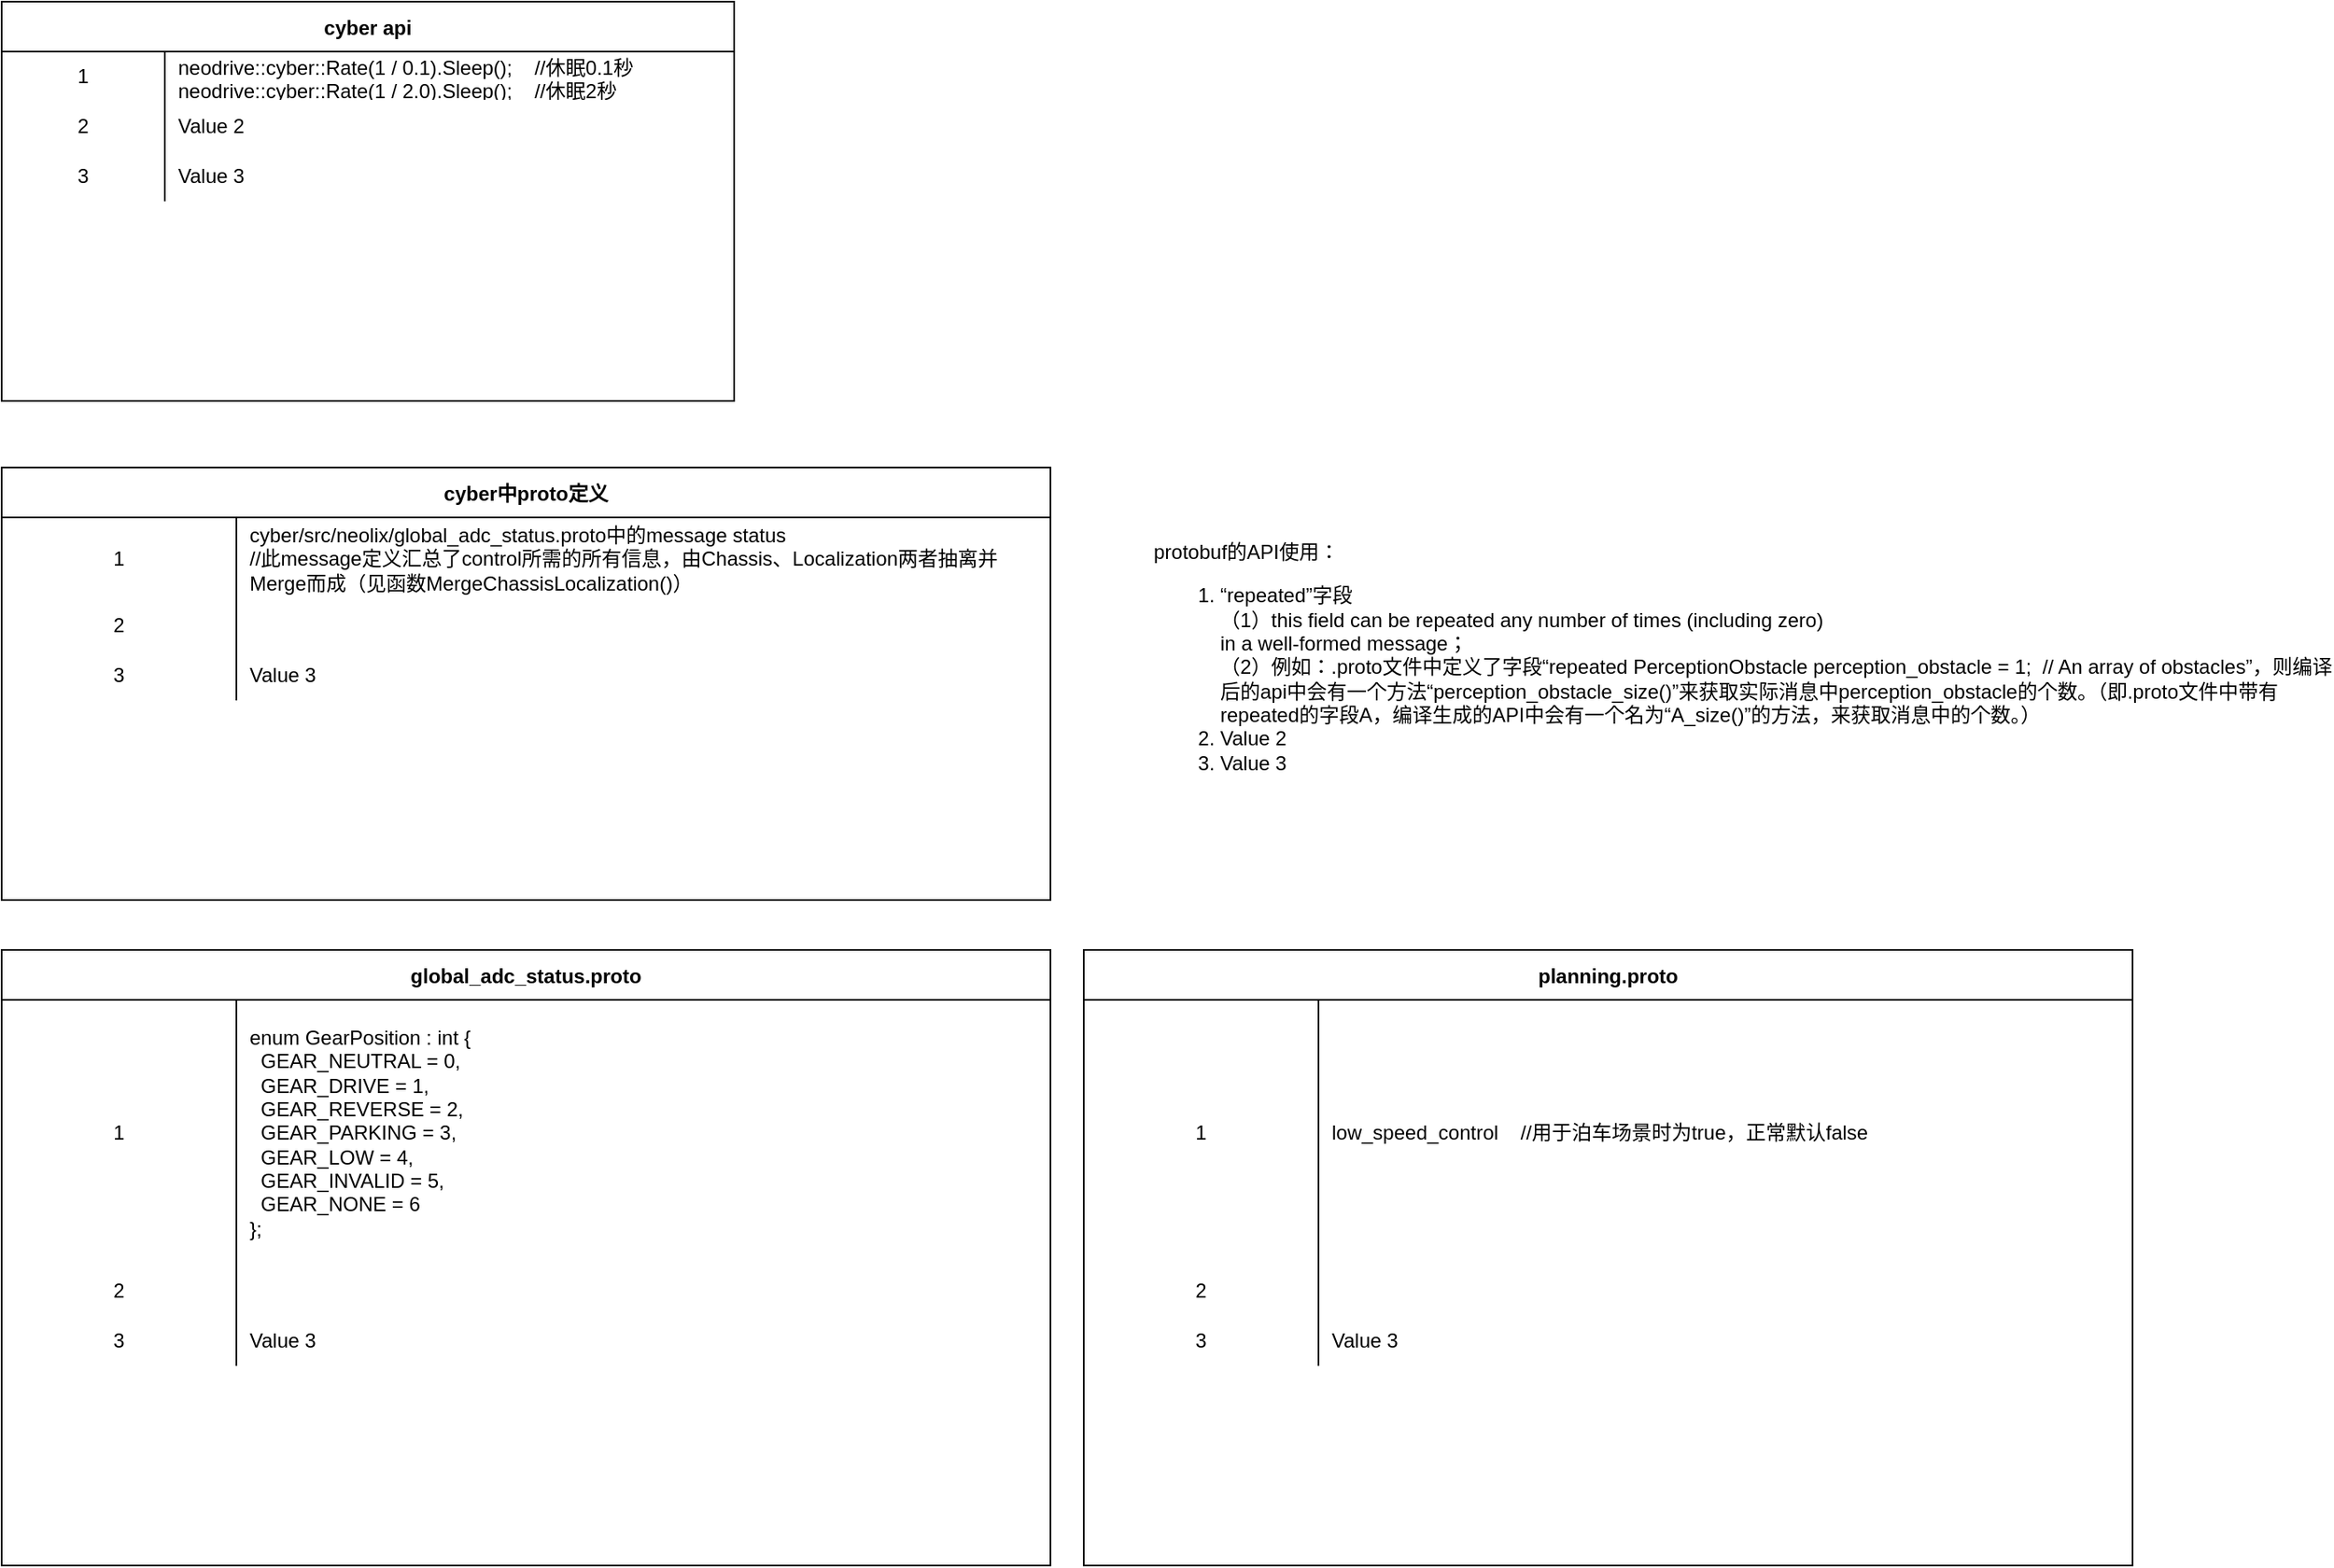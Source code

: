<mxfile version="18.0.4" type="device" pages="15"><diagram id="K8gLN62saPT7BVq5hu0f" name="cyber &amp; protobuf"><mxGraphModel dx="1431" dy="864" grid="1" gridSize="10" guides="1" tooltips="1" connect="1" arrows="1" fold="1" page="1" pageScale="1" pageWidth="850" pageHeight="1100" math="0" shadow="0"><root><mxCell id="VDt34Aplk7Y5WpZZ3hxy-0"/><mxCell id="VDt34Aplk7Y5WpZZ3hxy-1" parent="VDt34Aplk7Y5WpZZ3hxy-0"/><mxCell id="VDt34Aplk7Y5WpZZ3hxy-2" value="cyber api" style="shape=table;startSize=30;container=1;collapsible=0;childLayout=tableLayout;fixedRows=1;rowLines=0;fontStyle=1;" parent="VDt34Aplk7Y5WpZZ3hxy-1" vertex="1"><mxGeometry x="30" y="20" width="440" height="240" as="geometry"/></mxCell><mxCell id="VDt34Aplk7Y5WpZZ3hxy-3" value="" style="shape=tableRow;horizontal=0;startSize=0;swimlaneHead=0;swimlaneBody=0;top=0;left=0;bottom=0;right=0;collapsible=0;dropTarget=0;fillColor=none;points=[[0,0.5],[1,0.5]];portConstraint=eastwest;" parent="VDt34Aplk7Y5WpZZ3hxy-2" vertex="1"><mxGeometry y="30" width="440" height="30" as="geometry"/></mxCell><mxCell id="VDt34Aplk7Y5WpZZ3hxy-4" value="1" style="shape=partialRectangle;html=1;whiteSpace=wrap;connectable=0;fillColor=none;top=0;left=0;bottom=0;right=0;overflow=hidden;pointerEvents=1;" parent="VDt34Aplk7Y5WpZZ3hxy-3" vertex="1"><mxGeometry width="98" height="30" as="geometry"><mxRectangle width="98" height="30" as="alternateBounds"/></mxGeometry></mxCell><mxCell id="VDt34Aplk7Y5WpZZ3hxy-5" value="&lt;div&gt;neodrive::cyber::Rate(1 / 0.1).Sleep();&amp;nbsp;&amp;nbsp;&amp;nbsp; //休眠0.1秒&lt;/div&gt;&lt;div&gt;neodrive::cyber::Rate(1 / 2.0).Sleep();&amp;nbsp;&amp;nbsp;&amp;nbsp; //休眠2秒&lt;br&gt;&lt;/div&gt;" style="shape=partialRectangle;html=1;whiteSpace=wrap;connectable=0;fillColor=none;top=0;left=0;bottom=0;right=0;align=left;spacingLeft=6;overflow=hidden;" parent="VDt34Aplk7Y5WpZZ3hxy-3" vertex="1"><mxGeometry x="98" width="342" height="30" as="geometry"><mxRectangle width="342" height="30" as="alternateBounds"/></mxGeometry></mxCell><mxCell id="VDt34Aplk7Y5WpZZ3hxy-6" value="" style="shape=tableRow;horizontal=0;startSize=0;swimlaneHead=0;swimlaneBody=0;top=0;left=0;bottom=0;right=0;collapsible=0;dropTarget=0;fillColor=none;points=[[0,0.5],[1,0.5]];portConstraint=eastwest;" parent="VDt34Aplk7Y5WpZZ3hxy-2" vertex="1"><mxGeometry y="60" width="440" height="30" as="geometry"/></mxCell><mxCell id="VDt34Aplk7Y5WpZZ3hxy-7" value="2" style="shape=partialRectangle;html=1;whiteSpace=wrap;connectable=0;fillColor=none;top=0;left=0;bottom=0;right=0;overflow=hidden;" parent="VDt34Aplk7Y5WpZZ3hxy-6" vertex="1"><mxGeometry width="98" height="30" as="geometry"><mxRectangle width="98" height="30" as="alternateBounds"/></mxGeometry></mxCell><mxCell id="VDt34Aplk7Y5WpZZ3hxy-8" value="Value 2" style="shape=partialRectangle;html=1;whiteSpace=wrap;connectable=0;fillColor=none;top=0;left=0;bottom=0;right=0;align=left;spacingLeft=6;overflow=hidden;" parent="VDt34Aplk7Y5WpZZ3hxy-6" vertex="1"><mxGeometry x="98" width="342" height="30" as="geometry"><mxRectangle width="342" height="30" as="alternateBounds"/></mxGeometry></mxCell><mxCell id="VDt34Aplk7Y5WpZZ3hxy-9" value="" style="shape=tableRow;horizontal=0;startSize=0;swimlaneHead=0;swimlaneBody=0;top=0;left=0;bottom=0;right=0;collapsible=0;dropTarget=0;fillColor=none;points=[[0,0.5],[1,0.5]];portConstraint=eastwest;" parent="VDt34Aplk7Y5WpZZ3hxy-2" vertex="1"><mxGeometry y="90" width="440" height="30" as="geometry"/></mxCell><mxCell id="VDt34Aplk7Y5WpZZ3hxy-10" value="3" style="shape=partialRectangle;html=1;whiteSpace=wrap;connectable=0;fillColor=none;top=0;left=0;bottom=0;right=0;overflow=hidden;" parent="VDt34Aplk7Y5WpZZ3hxy-9" vertex="1"><mxGeometry width="98" height="30" as="geometry"><mxRectangle width="98" height="30" as="alternateBounds"/></mxGeometry></mxCell><mxCell id="VDt34Aplk7Y5WpZZ3hxy-11" value="Value 3" style="shape=partialRectangle;html=1;whiteSpace=wrap;connectable=0;fillColor=none;top=0;left=0;bottom=0;right=0;align=left;spacingLeft=6;overflow=hidden;" parent="VDt34Aplk7Y5WpZZ3hxy-9" vertex="1"><mxGeometry x="98" width="342" height="30" as="geometry"><mxRectangle width="342" height="30" as="alternateBounds"/></mxGeometry></mxCell><mxCell id="fg1O72VPh5T2B8SPj8fY-0" value="cyber中proto定义" style="shape=table;startSize=30;container=1;collapsible=0;childLayout=tableLayout;fixedRows=1;rowLines=0;fontStyle=1;" parent="VDt34Aplk7Y5WpZZ3hxy-1" vertex="1"><mxGeometry x="30" y="300" width="630" height="260" as="geometry"/></mxCell><mxCell id="fg1O72VPh5T2B8SPj8fY-1" value="" style="shape=tableRow;horizontal=0;startSize=0;swimlaneHead=0;swimlaneBody=0;top=0;left=0;bottom=0;right=0;collapsible=0;dropTarget=0;fillColor=none;points=[[0,0.5],[1,0.5]];portConstraint=eastwest;" parent="fg1O72VPh5T2B8SPj8fY-0" vertex="1"><mxGeometry y="30" width="630" height="50" as="geometry"/></mxCell><mxCell id="fg1O72VPh5T2B8SPj8fY-2" value="1" style="shape=partialRectangle;html=1;whiteSpace=wrap;connectable=0;fillColor=none;top=0;left=0;bottom=0;right=0;overflow=hidden;pointerEvents=1;" parent="fg1O72VPh5T2B8SPj8fY-1" vertex="1"><mxGeometry width="141" height="50" as="geometry"><mxRectangle width="141" height="50" as="alternateBounds"/></mxGeometry></mxCell><mxCell id="fg1O72VPh5T2B8SPj8fY-3" value="&lt;div&gt;cyber/src/neolix/global_adc_status.proto中的message status&lt;/div&gt;&lt;div&gt;//此message定义汇总了control所需的所有信息，由Chassis、Localization两者抽离并Merge而成（见函数MergeChassisLocalization()）&lt;/div&gt;" style="shape=partialRectangle;html=1;whiteSpace=wrap;connectable=0;fillColor=none;top=0;left=0;bottom=0;right=0;align=left;spacingLeft=6;overflow=hidden;" parent="fg1O72VPh5T2B8SPj8fY-1" vertex="1"><mxGeometry x="141" width="489" height="50" as="geometry"><mxRectangle width="489" height="50" as="alternateBounds"/></mxGeometry></mxCell><mxCell id="fg1O72VPh5T2B8SPj8fY-4" value="" style="shape=tableRow;horizontal=0;startSize=0;swimlaneHead=0;swimlaneBody=0;top=0;left=0;bottom=0;right=0;collapsible=0;dropTarget=0;fillColor=none;points=[[0,0.5],[1,0.5]];portConstraint=eastwest;" parent="fg1O72VPh5T2B8SPj8fY-0" vertex="1"><mxGeometry y="80" width="630" height="30" as="geometry"/></mxCell><mxCell id="fg1O72VPh5T2B8SPj8fY-5" value="2" style="shape=partialRectangle;html=1;whiteSpace=wrap;connectable=0;fillColor=none;top=0;left=0;bottom=0;right=0;overflow=hidden;" parent="fg1O72VPh5T2B8SPj8fY-4" vertex="1"><mxGeometry width="141" height="30" as="geometry"><mxRectangle width="141" height="30" as="alternateBounds"/></mxGeometry></mxCell><mxCell id="fg1O72VPh5T2B8SPj8fY-6" value="" style="shape=partialRectangle;html=1;whiteSpace=wrap;connectable=0;fillColor=none;top=0;left=0;bottom=0;right=0;align=left;spacingLeft=6;overflow=hidden;" parent="fg1O72VPh5T2B8SPj8fY-4" vertex="1"><mxGeometry x="141" width="489" height="30" as="geometry"><mxRectangle width="489" height="30" as="alternateBounds"/></mxGeometry></mxCell><mxCell id="fg1O72VPh5T2B8SPj8fY-7" value="" style="shape=tableRow;horizontal=0;startSize=0;swimlaneHead=0;swimlaneBody=0;top=0;left=0;bottom=0;right=0;collapsible=0;dropTarget=0;fillColor=none;points=[[0,0.5],[1,0.5]];portConstraint=eastwest;" parent="fg1O72VPh5T2B8SPj8fY-0" vertex="1"><mxGeometry y="110" width="630" height="30" as="geometry"/></mxCell><mxCell id="fg1O72VPh5T2B8SPj8fY-8" value="3" style="shape=partialRectangle;html=1;whiteSpace=wrap;connectable=0;fillColor=none;top=0;left=0;bottom=0;right=0;overflow=hidden;" parent="fg1O72VPh5T2B8SPj8fY-7" vertex="1"><mxGeometry width="141" height="30" as="geometry"><mxRectangle width="141" height="30" as="alternateBounds"/></mxGeometry></mxCell><mxCell id="fg1O72VPh5T2B8SPj8fY-9" value="Value 3" style="shape=partialRectangle;html=1;whiteSpace=wrap;connectable=0;fillColor=none;top=0;left=0;bottom=0;right=0;align=left;spacingLeft=6;overflow=hidden;" parent="fg1O72VPh5T2B8SPj8fY-7" vertex="1"><mxGeometry x="141" width="489" height="30" as="geometry"><mxRectangle width="489" height="30" as="alternateBounds"/></mxGeometry></mxCell><mxCell id="qzeZI_rQAmFTDAT272Kw-0" value="global_adc_status.proto" style="shape=table;startSize=30;container=1;collapsible=0;childLayout=tableLayout;fixedRows=1;rowLines=0;fontStyle=1;" parent="VDt34Aplk7Y5WpZZ3hxy-1" vertex="1"><mxGeometry x="30" y="590" width="630" height="370" as="geometry"/></mxCell><mxCell id="qzeZI_rQAmFTDAT272Kw-1" value="" style="shape=tableRow;horizontal=0;startSize=0;swimlaneHead=0;swimlaneBody=0;top=0;left=0;bottom=0;right=0;collapsible=0;dropTarget=0;fillColor=none;points=[[0,0.5],[1,0.5]];portConstraint=eastwest;" parent="qzeZI_rQAmFTDAT272Kw-0" vertex="1"><mxGeometry y="30" width="630" height="160" as="geometry"/></mxCell><mxCell id="qzeZI_rQAmFTDAT272Kw-2" value="1" style="shape=partialRectangle;html=1;whiteSpace=wrap;connectable=0;fillColor=none;top=0;left=0;bottom=0;right=0;overflow=hidden;pointerEvents=1;" parent="qzeZI_rQAmFTDAT272Kw-1" vertex="1"><mxGeometry width="141" height="160" as="geometry"><mxRectangle width="141" height="160" as="alternateBounds"/></mxGeometry></mxCell><mxCell id="qzeZI_rQAmFTDAT272Kw-3" value="enum GearPosition : int {&lt;br&gt;&amp;nbsp; GEAR_NEUTRAL = 0,&lt;br&gt;&amp;nbsp; GEAR_DRIVE = 1,&lt;br&gt;&amp;nbsp; GEAR_REVERSE = 2,&lt;br&gt;&amp;nbsp; GEAR_PARKING = 3,&lt;br&gt;&amp;nbsp; GEAR_LOW = 4,&lt;br&gt;&amp;nbsp; GEAR_INVALID = 5,&lt;br&gt;&amp;nbsp; GEAR_NONE = 6&lt;br&gt;};" style="shape=partialRectangle;html=1;whiteSpace=wrap;connectable=0;fillColor=none;top=0;left=0;bottom=0;right=0;align=left;spacingLeft=6;overflow=hidden;" parent="qzeZI_rQAmFTDAT272Kw-1" vertex="1"><mxGeometry x="141" width="489" height="160" as="geometry"><mxRectangle width="489" height="160" as="alternateBounds"/></mxGeometry></mxCell><mxCell id="qzeZI_rQAmFTDAT272Kw-4" value="" style="shape=tableRow;horizontal=0;startSize=0;swimlaneHead=0;swimlaneBody=0;top=0;left=0;bottom=0;right=0;collapsible=0;dropTarget=0;fillColor=none;points=[[0,0.5],[1,0.5]];portConstraint=eastwest;" parent="qzeZI_rQAmFTDAT272Kw-0" vertex="1"><mxGeometry y="190" width="630" height="30" as="geometry"/></mxCell><mxCell id="qzeZI_rQAmFTDAT272Kw-5" value="2" style="shape=partialRectangle;html=1;whiteSpace=wrap;connectable=0;fillColor=none;top=0;left=0;bottom=0;right=0;overflow=hidden;" parent="qzeZI_rQAmFTDAT272Kw-4" vertex="1"><mxGeometry width="141" height="30" as="geometry"><mxRectangle width="141" height="30" as="alternateBounds"/></mxGeometry></mxCell><mxCell id="qzeZI_rQAmFTDAT272Kw-6" value="" style="shape=partialRectangle;html=1;whiteSpace=wrap;connectable=0;fillColor=none;top=0;left=0;bottom=0;right=0;align=left;spacingLeft=6;overflow=hidden;" parent="qzeZI_rQAmFTDAT272Kw-4" vertex="1"><mxGeometry x="141" width="489" height="30" as="geometry"><mxRectangle width="489" height="30" as="alternateBounds"/></mxGeometry></mxCell><mxCell id="qzeZI_rQAmFTDAT272Kw-7" value="" style="shape=tableRow;horizontal=0;startSize=0;swimlaneHead=0;swimlaneBody=0;top=0;left=0;bottom=0;right=0;collapsible=0;dropTarget=0;fillColor=none;points=[[0,0.5],[1,0.5]];portConstraint=eastwest;" parent="qzeZI_rQAmFTDAT272Kw-0" vertex="1"><mxGeometry y="220" width="630" height="30" as="geometry"/></mxCell><mxCell id="qzeZI_rQAmFTDAT272Kw-8" value="3" style="shape=partialRectangle;html=1;whiteSpace=wrap;connectable=0;fillColor=none;top=0;left=0;bottom=0;right=0;overflow=hidden;" parent="qzeZI_rQAmFTDAT272Kw-7" vertex="1"><mxGeometry width="141" height="30" as="geometry"><mxRectangle width="141" height="30" as="alternateBounds"/></mxGeometry></mxCell><mxCell id="qzeZI_rQAmFTDAT272Kw-9" value="Value 3" style="shape=partialRectangle;html=1;whiteSpace=wrap;connectable=0;fillColor=none;top=0;left=0;bottom=0;right=0;align=left;spacingLeft=6;overflow=hidden;" parent="qzeZI_rQAmFTDAT272Kw-7" vertex="1"><mxGeometry x="141" width="489" height="30" as="geometry"><mxRectangle width="489" height="30" as="alternateBounds"/></mxGeometry></mxCell><mxCell id="90xrhGFXlDGeMfwsXvdw-0" value="planning.proto" style="shape=table;startSize=30;container=1;collapsible=0;childLayout=tableLayout;fixedRows=1;rowLines=0;fontStyle=1;" parent="VDt34Aplk7Y5WpZZ3hxy-1" vertex="1"><mxGeometry x="680" y="590" width="630" height="370" as="geometry"/></mxCell><mxCell id="90xrhGFXlDGeMfwsXvdw-1" value="" style="shape=tableRow;horizontal=0;startSize=0;swimlaneHead=0;swimlaneBody=0;top=0;left=0;bottom=0;right=0;collapsible=0;dropTarget=0;fillColor=none;points=[[0,0.5],[1,0.5]];portConstraint=eastwest;" parent="90xrhGFXlDGeMfwsXvdw-0" vertex="1"><mxGeometry y="30" width="630" height="160" as="geometry"/></mxCell><mxCell id="90xrhGFXlDGeMfwsXvdw-2" value="1" style="shape=partialRectangle;html=1;whiteSpace=wrap;connectable=0;fillColor=none;top=0;left=0;bottom=0;right=0;overflow=hidden;pointerEvents=1;" parent="90xrhGFXlDGeMfwsXvdw-1" vertex="1"><mxGeometry width="141" height="160" as="geometry"><mxRectangle width="141" height="160" as="alternateBounds"/></mxGeometry></mxCell><mxCell id="90xrhGFXlDGeMfwsXvdw-3" value="low_speed_control&amp;nbsp;&amp;nbsp;&amp;nbsp; //用于泊车场景时为true，正常默认false" style="shape=partialRectangle;html=1;whiteSpace=wrap;connectable=0;fillColor=none;top=0;left=0;bottom=0;right=0;align=left;spacingLeft=6;overflow=hidden;" parent="90xrhGFXlDGeMfwsXvdw-1" vertex="1"><mxGeometry x="141" width="489" height="160" as="geometry"><mxRectangle width="489" height="160" as="alternateBounds"/></mxGeometry></mxCell><mxCell id="90xrhGFXlDGeMfwsXvdw-4" value="" style="shape=tableRow;horizontal=0;startSize=0;swimlaneHead=0;swimlaneBody=0;top=0;left=0;bottom=0;right=0;collapsible=0;dropTarget=0;fillColor=none;points=[[0,0.5],[1,0.5]];portConstraint=eastwest;" parent="90xrhGFXlDGeMfwsXvdw-0" vertex="1"><mxGeometry y="190" width="630" height="30" as="geometry"/></mxCell><mxCell id="90xrhGFXlDGeMfwsXvdw-5" value="2" style="shape=partialRectangle;html=1;whiteSpace=wrap;connectable=0;fillColor=none;top=0;left=0;bottom=0;right=0;overflow=hidden;" parent="90xrhGFXlDGeMfwsXvdw-4" vertex="1"><mxGeometry width="141" height="30" as="geometry"><mxRectangle width="141" height="30" as="alternateBounds"/></mxGeometry></mxCell><mxCell id="90xrhGFXlDGeMfwsXvdw-6" value="" style="shape=partialRectangle;html=1;whiteSpace=wrap;connectable=0;fillColor=none;top=0;left=0;bottom=0;right=0;align=left;spacingLeft=6;overflow=hidden;" parent="90xrhGFXlDGeMfwsXvdw-4" vertex="1"><mxGeometry x="141" width="489" height="30" as="geometry"><mxRectangle width="489" height="30" as="alternateBounds"/></mxGeometry></mxCell><mxCell id="90xrhGFXlDGeMfwsXvdw-7" value="" style="shape=tableRow;horizontal=0;startSize=0;swimlaneHead=0;swimlaneBody=0;top=0;left=0;bottom=0;right=0;collapsible=0;dropTarget=0;fillColor=none;points=[[0,0.5],[1,0.5]];portConstraint=eastwest;" parent="90xrhGFXlDGeMfwsXvdw-0" vertex="1"><mxGeometry y="220" width="630" height="30" as="geometry"/></mxCell><mxCell id="90xrhGFXlDGeMfwsXvdw-8" value="3" style="shape=partialRectangle;html=1;whiteSpace=wrap;connectable=0;fillColor=none;top=0;left=0;bottom=0;right=0;overflow=hidden;" parent="90xrhGFXlDGeMfwsXvdw-7" vertex="1"><mxGeometry width="141" height="30" as="geometry"><mxRectangle width="141" height="30" as="alternateBounds"/></mxGeometry></mxCell><mxCell id="90xrhGFXlDGeMfwsXvdw-9" value="Value 3" style="shape=partialRectangle;html=1;whiteSpace=wrap;connectable=0;fillColor=none;top=0;left=0;bottom=0;right=0;align=left;spacingLeft=6;overflow=hidden;" parent="90xrhGFXlDGeMfwsXvdw-7" vertex="1"><mxGeometry x="141" width="489" height="30" as="geometry"><mxRectangle width="489" height="30" as="alternateBounds"/></mxGeometry></mxCell><mxCell id="gqFuF7nZ9Lr4uIj-SpIy-0" value="protobuf的API使用：&lt;br&gt;&lt;ol&gt;&lt;li&gt;“repeated”字段&lt;br&gt;（1）this field can be repeated any number of times (including zero)&lt;br/&gt;in a well-formed message；&lt;br&gt;（2）例如：.proto文件中定义了字段“repeated PerceptionObstacle perception_obstacle = 1;&amp;nbsp; // An array of obstacles”，则编译后的api中会有一个方法“perception_obstacle_size()”来获取实际消息中perception_obstacle的个数。（即.proto文件中带有repeated的字段A，编译生成的API中会有一个名为“A_size()”的方法，来获取消息中的个数。）&lt;br&gt;&lt;/li&gt;&lt;li&gt;Value 2&lt;/li&gt;&lt;li&gt;Value 3&lt;/li&gt;&lt;/ol&gt;" style="text;strokeColor=none;fillColor=none;html=1;whiteSpace=wrap;verticalAlign=middle;overflow=hidden;" parent="VDt34Aplk7Y5WpZZ3hxy-1" vertex="1"><mxGeometry x="720" y="300" width="710" height="240" as="geometry"/></mxCell></root></mxGraphModel></diagram><diagram id="7YUoJ-Solf7SgLZpMNP_" name="ControlComponent"><mxGraphModel dx="1595" dy="793" grid="1" gridSize="10" guides="1" tooltips="1" connect="1" arrows="1" fold="1" page="1" pageScale="1" pageWidth="850" pageHeight="1100" math="0" shadow="0"><root><mxCell id="lV8Ey887DTXF7ztG92sp-0"/><mxCell id="lV8Ey887DTXF7ztG92sp-1" parent="lV8Ey887DTXF7ztG92sp-0"/><mxCell id="_wmZzQI-KL_ncakagGRm-0" value="ControlComponent  //control模块直接与cyber层对接部分的封装" style="swimlane;fontStyle=1;align=center;verticalAlign=top;childLayout=stackLayout;horizontal=1;startSize=26;horizontalStack=0;resizeParent=1;resizeParentMax=0;resizeLast=0;collapsible=1;marginBottom=0;" parent="lV8Ey887DTXF7ztG92sp-1" vertex="1"><mxGeometry x="32" y="35" width="530" height="300" as="geometry"/></mxCell><mxCell id="_wmZzQI-KL_ncakagGRm-1" value="+ field: type" style="text;strokeColor=none;fillColor=none;align=left;verticalAlign=top;spacingLeft=4;spacingRight=4;overflow=hidden;rotatable=0;points=[[0,0.5],[1,0.5]];portConstraint=eastwest;" parent="_wmZzQI-KL_ncakagGRm-0" vertex="1"><mxGeometry y="26" width="530" height="26" as="geometry"/></mxCell><mxCell id="_wmZzQI-KL_ncakagGRm-2" value="" style="line;strokeWidth=1;fillColor=none;align=left;verticalAlign=middle;spacingTop=-1;spacingLeft=3;spacingRight=3;rotatable=0;labelPosition=right;points=[];portConstraint=eastwest;" parent="_wmZzQI-KL_ncakagGRm-0" vertex="1"><mxGeometry y="52" width="530" height="8" as="geometry"/></mxCell><mxCell id="_wmZzQI-KL_ncakagGRm-3" value="//+ method(type): type&#xA;+ Init(): bool&#xA;    //创建控制节点，并新建4个Reader对应planning、chassis、localization、pad&#xA;四个数据通道。&#xA;+ OnChasis(): void&#xA;+ OnLocalization(): void&#xA;+ OnPlanning(): void&#xA;+ OnPad(): void&#xA;    //上述4个函数功能类似，都是调用对应的Reader去读取相应的数据通道，如果读到了消息，&#xA;就调用control模块自定义的On**(ptr_msg)函数去处理读取到的相应消息。&#xA;+ Process(): bool&#xA;    //循环调用自身封装的OnChasis()、OnLocalization()、OnPlanning()、OnPad()函数&#xA;对接受到的通道消息进行处理，对处理后的消息使用control模块下封装的OnControlProcess()&#xA;进行控制过程的控制。&#xA;+ &#xA;&#xA;&#xA;" style="text;strokeColor=none;fillColor=none;align=left;verticalAlign=top;spacingLeft=4;spacingRight=4;overflow=hidden;rotatable=0;points=[[0,0.5],[1,0.5]];portConstraint=eastwest;" parent="_wmZzQI-KL_ncakagGRm-0" vertex="1"><mxGeometry y="60" width="530" height="240" as="geometry"/></mxCell><mxCell id="_wmZzQI-KL_ncakagGRm-5" value="bool Init()" style="strokeWidth=2;html=1;shape=mxgraph.flowchart.start_1;whiteSpace=wrap;" parent="lV8Ey887DTXF7ztG92sp-1" vertex="1"><mxGeometry x="72" y="430" width="140" height="40" as="geometry"/></mxCell><mxCell id="_wmZzQI-KL_ncakagGRm-6" value="&lt;div&gt;先加载control模块的总体配置文件&lt;/div&gt;" style="rounded=1;whiteSpace=wrap;html=1;absoluteArcSize=1;arcSize=14;strokeWidth=2;" parent="lV8Ey887DTXF7ztG92sp-1" vertex="1"><mxGeometry x="42" y="496" width="200" height="50" as="geometry"/></mxCell><mxCell id="_wmZzQI-KL_ncakagGRm-7" value="&lt;div&gt;新建一个control模块的节点（node_）对应配置文件为control_conf_，节点名称为control_&lt;/div&gt;" style="rounded=1;whiteSpace=wrap;html=1;absoluteArcSize=1;arcSize=14;strokeWidth=2;" parent="lV8Ey887DTXF7ztG92sp-1" vertex="1"><mxGeometry x="12" y="576" width="260" height="60" as="geometry"/></mxCell><mxCell id="_wmZzQI-KL_ncakagGRm-8" value="&lt;div&gt;在control_节点中创建4个Reader，分别去读取对应的数据通道channel。名词分别为：sub_planning_、sub_chassis_、sub_localization_、sub_pad_。&lt;/div&gt;" style="rounded=1;whiteSpace=wrap;html=1;absoluteArcSize=1;arcSize=14;strokeWidth=2;" parent="lV8Ey887DTXF7ztG92sp-1" vertex="1"><mxGeometry x="12" y="660" width="260" height="80" as="geometry"/></mxCell><mxCell id="_wmZzQI-KL_ncakagGRm-9" value="" style="endArrow=classic;html=1;rounded=0;fontSize=10;exitX=0.5;exitY=1;exitDx=0;exitDy=0;exitPerimeter=0;" parent="lV8Ey887DTXF7ztG92sp-1" source="_wmZzQI-KL_ncakagGRm-5" target="_wmZzQI-KL_ncakagGRm-6" edge="1"><mxGeometry width="50" height="50" relative="1" as="geometry"><mxPoint x="390" y="540" as="sourcePoint"/><mxPoint x="440" y="490" as="targetPoint"/></mxGeometry></mxCell><mxCell id="_wmZzQI-KL_ncakagGRm-10" value="" style="endArrow=classic;html=1;rounded=0;fontSize=10;entryX=0.5;entryY=0;entryDx=0;entryDy=0;" parent="lV8Ey887DTXF7ztG92sp-1" source="_wmZzQI-KL_ncakagGRm-6" target="_wmZzQI-KL_ncakagGRm-7" edge="1"><mxGeometry width="50" height="50" relative="1" as="geometry"><mxPoint x="152" y="480" as="sourcePoint"/><mxPoint x="152" y="506" as="targetPoint"/></mxGeometry></mxCell><mxCell id="_wmZzQI-KL_ncakagGRm-11" value="" style="endArrow=classic;html=1;rounded=0;fontSize=10;entryX=0.5;entryY=0;entryDx=0;entryDy=0;exitX=0.5;exitY=1;exitDx=0;exitDy=0;" parent="lV8Ey887DTXF7ztG92sp-1" source="_wmZzQI-KL_ncakagGRm-7" target="_wmZzQI-KL_ncakagGRm-8" edge="1"><mxGeometry width="50" height="50" relative="1" as="geometry"><mxPoint x="152" y="556" as="sourcePoint"/><mxPoint x="152" y="586" as="targetPoint"/></mxGeometry></mxCell></root></mxGraphModel></diagram><diagram id="CFQcqDQCYsQWRl_Ip2GD" name="Control"><mxGraphModel dx="1656" dy="933" grid="1" gridSize="10" guides="1" tooltips="1" connect="1" arrows="1" fold="1" page="1" pageScale="1" pageWidth="850" pageHeight="1100" math="0" shadow="0"><root><mxCell id="zyu-hJT2oBriYLp9FEVM-0"/><mxCell id="zyu-hJT2oBriYLp9FEVM-1" parent="zyu-hJT2oBriYLp9FEVM-0"/><mxCell id="kYt1erZqX_x3pa_gykXY-0" value="Control" style="swimlane;fontStyle=1;align=center;verticalAlign=top;childLayout=stackLayout;horizontal=1;startSize=26;horizontalStack=0;resizeParent=1;resizeParentMax=0;resizeLast=0;collapsible=1;marginBottom=0;" parent="zyu-hJT2oBriYLp9FEVM-1" vertex="1"><mxGeometry x="30" y="20" width="670" height="840" as="geometry"/></mxCell><mxCell id="kYt1erZqX_x3pa_gykXY-1" value="//+ field: type&#xA;+ private: bool auto_vehicle_   //当前驾驶模式标志&quot;false auto&quot;&#xA;&#xA;" style="text;strokeColor=none;fillColor=none;align=left;verticalAlign=top;spacingLeft=4;spacingRight=4;overflow=hidden;rotatable=0;points=[[0,0.5],[1,0.5]];portConstraint=eastwest;" parent="kYt1erZqX_x3pa_gykXY-0" vertex="1"><mxGeometry y="26" width="670" height="104" as="geometry"/></mxCell><mxCell id="kYt1erZqX_x3pa_gykXY-2" value="" style="line;strokeWidth=1;fillColor=none;align=left;verticalAlign=middle;spacingTop=-1;spacingLeft=3;spacingRight=3;rotatable=0;labelPosition=right;points=[];portConstraint=eastwest;" parent="kYt1erZqX_x3pa_gykXY-0" vertex="1"><mxGeometry y="130" width="670" height="8" as="geometry"/></mxCell><mxCell id="kYt1erZqX_x3pa_gykXY-3" value="//+ method(type): type&#xA;+ Init()&#xA;    //初始化lqr、pid、mpc三个控制器，新建一个指向ControlCommand的writer，&#xA;并发送初始化控制指令。&#xA;&#xA;+ InitVehicleFunc()&#xA;     //control模块根据配置文件，以一定时序发送4次命令到ControlCommand通道，初始化车辆状态。&#xA;&#xA;+ Control::MergeChassisLocalization()：StatusPtr&#xA;    //从chasis、localization的list中获取最新信息，并用localization-&gt;header、chasis、localization-&gt;pose三者merge成Status返回给control使用。（也包括对两个list是否为空、&#xA;最新消息是否满足实时性进行校验。）&#xA;&#xA;+ OnChasis(const ChasisConstPtr&amp; msg): void&#xA;    //先对获取的chasis通道信息进行校验(时间戳单独校验处理)，获取当前的driving_mode&#xA;并复制给标志变量security_mode_；将本地信息加入队列chassis_list_。&#xA;+ OnLocalization(const LocalizationConstPtr&amp; msg): void&#xA;    //先对获取的localization_pose通道信息进行校验(时间戳单独校验处理)；将本地信息加入队列localization_list_。&#xA;&#xA;+ OnPlanning(const TrajectoryConstPtr&amp; msg): void&#xA;    //先对获取的planning通道信息进行校验(时间戳单独校验处理)；将本地信息加入队列trajectory_list_。&#xA;&#xA;+ OnPad(const PadMessageConstPtr&amp; msg): void&#xA;    //对hmi/手柄信息(PadMessage通道)的处理：对HMI/手柄数据通道信息的处理：根据driving_mode、action、control_cmd、control_cmd.estop四个字段&#xA;判断当前的驾驶模式并赋给标志auto_vehicle_；如果是自动驾驶模式需要将其中&#xA;控制信息转发到控制通道；如果是急停命令，则将其中控制指令存入队列。&#xA;(如上4个On**(msg)函数作用相似，但Onpad稍微复杂点。)&#xA;&#xA;+ Process(const Status&amp; status,&#xA;                 const ADCTrajectory&amp; trajectory,&#xA;                 ControlCommand* const cmd,&#xA;                 ControlContext* const context)：ControlReturnStatus&#xA;    //调用lqr、pid控制器根据status、trajectory计算出控制指令，并对计算结果中的throttle、brake、&#xA;steering_target、steering_rate进行校验与修正。&#xA;+ OnControlProcess(): void&#xA;    //    同时处理自动驾驶控制、hmi控制。主要流程如下：&#xA;（1）自动驾驶控制时从chasis、localization、trajectory中获取信息并校验；&#xA;（2）调用lqr、pid、mpc控制器计算得出控制治疗并set到cmd中；&#xA;（3）set其他灯光、喇叭等信息到cmd；&#xA;（4）发送cmd到channel；&#xA;（5）清除所有列表中较老的信息（保留的个数有conf确定）。&#xA;&#xA;+ + &#xA;&#xA;&#xA;&#xA;&#xA;&#xA;&#xA;" style="text;strokeColor=none;fillColor=none;align=left;verticalAlign=top;spacingLeft=4;spacingRight=4;overflow=hidden;rotatable=0;points=[[0,0.5],[1,0.5]];portConstraint=eastwest;" parent="kYt1erZqX_x3pa_gykXY-0" vertex="1"><mxGeometry y="138" width="670" height="702" as="geometry"/></mxCell><mxCell id="kYt1erZqX_x3pa_gykXY-5" value="&lt;div&gt;void &lt;br&gt;&lt;/div&gt;&lt;div&gt;OnPad(&lt;/div&gt;&lt;div&gt;const PadMessageConstPtr&amp;amp; msg)&lt;br&gt;&lt;/div&gt;" style="strokeWidth=2;html=1;shape=mxgraph.flowchart.start_1;whiteSpace=wrap;" parent="zyu-hJT2oBriYLp9FEVM-1" vertex="1"><mxGeometry x="100" y="990" width="280" height="60" as="geometry"/></mxCell><mxCell id="_nGMLAlx0YvrOkqttaRT-0" value="先用消息头与其中的时间戳对数据包进行简单的校验" style="rounded=1;whiteSpace=wrap;html=1;absoluteArcSize=1;arcSize=14;strokeWidth=2;fontSize=10;" parent="zyu-hJT2oBriYLp9FEVM-1" vertex="1"><mxGeometry x="165" y="1080" width="150" height="40" as="geometry"/></mxCell><mxCell id="_nGMLAlx0YvrOkqttaRT-17" value="" style="edgeStyle=orthogonalEdgeStyle;rounded=0;orthogonalLoop=1;jettySize=auto;html=1;fontSize=10;" parent="zyu-hJT2oBriYLp9FEVM-1" source="_nGMLAlx0YvrOkqttaRT-1" target="_nGMLAlx0YvrOkqttaRT-16" edge="1"><mxGeometry relative="1" as="geometry"/></mxCell><mxCell id="_nGMLAlx0YvrOkqttaRT-1" value="&lt;div&gt;消息包中有driving_mode、&lt;/div&gt;&lt;div&gt;action字段&lt;/div&gt;" style="strokeWidth=2;html=1;shape=mxgraph.flowchart.decision;whiteSpace=wrap;fontSize=10;" parent="zyu-hJT2oBriYLp9FEVM-1" vertex="1"><mxGeometry x="142.5" y="1150" width="195" height="70" as="geometry"/></mxCell><mxCell id="_nGMLAlx0YvrOkqttaRT-35" value="" style="edgeStyle=orthogonalEdgeStyle;rounded=0;orthogonalLoop=1;jettySize=auto;html=1;fontSize=8;" parent="zyu-hJT2oBriYLp9FEVM-1" source="_nGMLAlx0YvrOkqttaRT-2" target="_nGMLAlx0YvrOkqttaRT-34" edge="1"><mxGeometry relative="1" as="geometry"/></mxCell><mxCell id="_nGMLAlx0YvrOkqttaRT-2" value="&lt;div&gt;消息包中有control_cmd字段&lt;/div&gt;&lt;div&gt;且有下属字段estop&lt;br&gt;&lt;/div&gt;" style="strokeWidth=2;html=1;shape=mxgraph.flowchart.decision;whiteSpace=wrap;fontSize=10;" parent="zyu-hJT2oBriYLp9FEVM-1" vertex="1"><mxGeometry x="452" y="1150" width="200" height="70" as="geometry"/></mxCell><mxCell id="_nGMLAlx0YvrOkqttaRT-3" value="" style="endArrow=classic;html=1;rounded=0;fontSize=10;exitX=0.5;exitY=1;exitDx=0;exitDy=0;exitPerimeter=0;entryX=0.5;entryY=0;entryDx=0;entryDy=0;" parent="zyu-hJT2oBriYLp9FEVM-1" source="kYt1erZqX_x3pa_gykXY-5" target="_nGMLAlx0YvrOkqttaRT-0" edge="1"><mxGeometry width="50" height="50" relative="1" as="geometry"><mxPoint x="390" y="1120" as="sourcePoint"/><mxPoint x="440" y="1070" as="targetPoint"/></mxGeometry></mxCell><mxCell id="_nGMLAlx0YvrOkqttaRT-4" value="" style="endArrow=classic;html=1;rounded=0;fontSize=10;exitX=0.5;exitY=1;exitDx=0;exitDy=0;entryX=0.5;entryY=0;entryDx=0;entryDy=0;entryPerimeter=0;" parent="zyu-hJT2oBriYLp9FEVM-1" source="_nGMLAlx0YvrOkqttaRT-0" target="_nGMLAlx0YvrOkqttaRT-1" edge="1"><mxGeometry width="50" height="50" relative="1" as="geometry"><mxPoint x="250" y="1060" as="sourcePoint"/><mxPoint x="250" y="1090" as="targetPoint"/></mxGeometry></mxCell><mxCell id="_nGMLAlx0YvrOkqttaRT-5" value="" style="endArrow=classic;html=1;rounded=0;fontSize=10;exitX=1;exitY=0.5;exitDx=0;exitDy=0;entryX=0;entryY=0.5;entryDx=0;entryDy=0;entryPerimeter=0;exitPerimeter=0;" parent="zyu-hJT2oBriYLp9FEVM-1" source="_nGMLAlx0YvrOkqttaRT-1" target="_nGMLAlx0YvrOkqttaRT-2" edge="1"><mxGeometry width="50" height="50" relative="1" as="geometry"><mxPoint x="250" y="1130" as="sourcePoint"/><mxPoint x="250" y="1160" as="targetPoint"/><Array as="points"><mxPoint x="350" y="1185"/></Array></mxGeometry></mxCell><mxCell id="_nGMLAlx0YvrOkqttaRT-6" value="return" style="strokeWidth=2;html=1;shape=mxgraph.flowchart.start_1;whiteSpace=wrap;" parent="zyu-hJT2oBriYLp9FEVM-1" vertex="1"><mxGeometry x="205" y="1520" width="70" height="30" as="geometry"/></mxCell><mxCell id="_nGMLAlx0YvrOkqttaRT-7" value="N" style="text;html=1;strokeColor=none;fillColor=none;align=center;verticalAlign=middle;whiteSpace=wrap;rounded=0;fontSize=10;" parent="zyu-hJT2oBriYLp9FEVM-1" vertex="1"><mxGeometry x="335" y="1170" width="25" height="10" as="geometry"/></mxCell><mxCell id="_nGMLAlx0YvrOkqttaRT-8" value="Y" style="text;html=1;strokeColor=none;fillColor=none;align=center;verticalAlign=middle;whiteSpace=wrap;rounded=0;fontSize=10;" parent="zyu-hJT2oBriYLp9FEVM-1" vertex="1"><mxGeometry x="243" y="1221" width="25" height="10" as="geometry"/></mxCell><mxCell id="_nGMLAlx0YvrOkqttaRT-9" value="N" style="text;html=1;strokeColor=none;fillColor=none;align=center;verticalAlign=middle;whiteSpace=wrap;rounded=0;fontSize=10;" parent="zyu-hJT2oBriYLp9FEVM-1" vertex="1"><mxGeometry x="657" y="1170" width="25" height="10" as="geometry"/></mxCell><mxCell id="_nGMLAlx0YvrOkqttaRT-10" value="日志记录I" style="rounded=1;whiteSpace=wrap;html=1;absoluteArcSize=1;arcSize=14;strokeWidth=2;fontSize=10;" parent="zyu-hJT2oBriYLp9FEVM-1" vertex="1"><mxGeometry x="657" y="1240" width="62" height="30" as="geometry"/></mxCell><mxCell id="_nGMLAlx0YvrOkqttaRT-13" value="" style="endArrow=classic;html=1;rounded=0;fontSize=10;exitX=1;exitY=0.5;exitDx=0;exitDy=0;exitPerimeter=0;entryX=0.5;entryY=0;entryDx=0;entryDy=0;" parent="zyu-hJT2oBriYLp9FEVM-1" source="_nGMLAlx0YvrOkqttaRT-2" target="_nGMLAlx0YvrOkqttaRT-10" edge="1"><mxGeometry width="50" height="50" relative="1" as="geometry"><mxPoint x="687" y="1230" as="sourcePoint"/><mxPoint x="737" y="1180" as="targetPoint"/><Array as="points"><mxPoint x="687" y="1185"/></Array></mxGeometry></mxCell><mxCell id="_nGMLAlx0YvrOkqttaRT-14" value="" style="endArrow=classic;html=1;rounded=0;fontSize=10;exitX=0.422;exitY=1.024;exitDx=0;exitDy=0;exitPerimeter=0;entryX=1;entryY=0.5;entryDx=0;entryDy=0;entryPerimeter=0;" parent="zyu-hJT2oBriYLp9FEVM-1" source="_nGMLAlx0YvrOkqttaRT-10" target="_nGMLAlx0YvrOkqttaRT-6" edge="1"><mxGeometry width="50" height="50" relative="1" as="geometry"><mxPoint x="430" y="1410" as="sourcePoint"/><mxPoint x="480" y="1360" as="targetPoint"/><Array as="points"><mxPoint x="683" y="1535"/></Array></mxGeometry></mxCell><mxCell id="_nGMLAlx0YvrOkqttaRT-19" value="" style="edgeStyle=orthogonalEdgeStyle;rounded=0;orthogonalLoop=1;jettySize=auto;html=1;fontSize=10;" parent="zyu-hJT2oBriYLp9FEVM-1" source="_nGMLAlx0YvrOkqttaRT-16" target="_nGMLAlx0YvrOkqttaRT-18" edge="1"><mxGeometry relative="1" as="geometry"/></mxCell><mxCell id="_nGMLAlx0YvrOkqttaRT-16" value="&lt;div&gt;消息包中“driving_mode字段值为COMPLETE_MANUAL” &amp;amp;&amp;amp; 、&lt;/div&gt;&lt;div&gt;“action字段值为RESET”&lt;/div&gt;" style="strokeWidth=2;html=1;shape=mxgraph.flowchart.decision;whiteSpace=wrap;fontSize=10;" parent="zyu-hJT2oBriYLp9FEVM-1" vertex="1"><mxGeometry x="131.25" y="1240" width="217.5" height="70" as="geometry"/></mxCell><mxCell id="_nGMLAlx0YvrOkqttaRT-18" value="将当前驾驶模式标志变量auto_vehicle_置为true" style="whiteSpace=wrap;html=1;fontSize=10;strokeWidth=2;" parent="zyu-hJT2oBriYLp9FEVM-1" vertex="1"><mxGeometry x="180" y="1330" width="120" height="40" as="geometry"/></mxCell><mxCell id="_nGMLAlx0YvrOkqttaRT-31" value="" style="edgeStyle=orthogonalEdgeStyle;rounded=0;orthogonalLoop=1;jettySize=auto;html=1;fontSize=8;" parent="zyu-hJT2oBriYLp9FEVM-1" source="_nGMLAlx0YvrOkqttaRT-20" target="_nGMLAlx0YvrOkqttaRT-30" edge="1"><mxGeometry relative="1" as="geometry"/></mxCell><mxCell id="_nGMLAlx0YvrOkqttaRT-20" value="将当前驾驶模式标志变量auto_vehicle_置为false" style="whiteSpace=wrap;html=1;fontSize=10;strokeWidth=2;" parent="zyu-hJT2oBriYLp9FEVM-1" vertex="1"><mxGeometry x="315" y="1330" width="120" height="40" as="geometry"/></mxCell><mxCell id="_nGMLAlx0YvrOkqttaRT-23" value="" style="endArrow=classic;html=1;rounded=0;fontSize=10;exitX=1;exitY=0.5;exitDx=0;exitDy=0;exitPerimeter=0;entryX=0.542;entryY=0;entryDx=0;entryDy=0;entryPerimeter=0;" parent="zyu-hJT2oBriYLp9FEVM-1" source="_nGMLAlx0YvrOkqttaRT-16" target="_nGMLAlx0YvrOkqttaRT-20" edge="1"><mxGeometry width="50" height="50" relative="1" as="geometry"><mxPoint x="390" y="1320" as="sourcePoint"/><mxPoint x="440" y="1270" as="targetPoint"/><Array as="points"><mxPoint x="380" y="1275"/></Array></mxGeometry></mxCell><mxCell id="_nGMLAlx0YvrOkqttaRT-24" value="Y" style="text;html=1;strokeColor=none;fillColor=none;align=center;verticalAlign=middle;whiteSpace=wrap;rounded=0;fontSize=10;" parent="zyu-hJT2oBriYLp9FEVM-1" vertex="1"><mxGeometry x="243" y="1311" width="25" height="10" as="geometry"/></mxCell><mxCell id="_nGMLAlx0YvrOkqttaRT-25" value="N" style="text;html=1;strokeColor=none;fillColor=none;align=center;verticalAlign=middle;whiteSpace=wrap;rounded=0;fontSize=10;" parent="zyu-hJT2oBriYLp9FEVM-1" vertex="1"><mxGeometry x="346" y="1261" width="25" height="10" as="geometry"/></mxCell><mxCell id="_nGMLAlx0YvrOkqttaRT-26" value="" style="strokeWidth=2;html=1;shape=mxgraph.flowchart.annotation_2;align=left;labelPosition=right;pointerEvents=1;fontSize=10;" parent="zyu-hJT2oBriYLp9FEVM-1" vertex="1"><mxGeometry x="81" y="1223" width="50" height="161" as="geometry"/></mxCell><mxCell id="_nGMLAlx0YvrOkqttaRT-29" value="&lt;i&gt;&lt;font style=&quot;font-size: 8px&quot;&gt;true代表“手动驾驶”，false代表“自动驾驶”（默认）&lt;/font&gt;&lt;/i&gt;" style="text;html=1;strokeColor=none;fillColor=none;align=center;verticalAlign=middle;whiteSpace=wrap;rounded=0;fontSize=10;" parent="zyu-hJT2oBriYLp9FEVM-1" vertex="1"><mxGeometry x="11" y="1286" width="72" height="34" as="geometry"/></mxCell><mxCell id="_nGMLAlx0YvrOkqttaRT-30" value="&lt;div align=&quot;left&quot;&gt;1、重新校验“driving_mode字段值为COMPLETE_AUTO_DRIVE” &amp;amp;&amp;amp; &lt;br&gt;&lt;/div&gt;&lt;div align=&quot;left&quot;&gt;“action字段值为START” &amp;amp;&amp;amp; “canbus为security mode”&lt;br&gt;&lt;/div&gt;&lt;div align=&quot;left&quot;&gt;2、校验成功后重置控制命令，并发送到控制通道。&lt;br&gt;&lt;/div&gt;" style="whiteSpace=wrap;html=1;fontSize=10;strokeWidth=2;align=left;" parent="zyu-hJT2oBriYLp9FEVM-1" vertex="1"><mxGeometry x="287.5" y="1391" width="175" height="76" as="geometry"/></mxCell><mxCell id="_nGMLAlx0YvrOkqttaRT-32" value="" style="endArrow=classic;html=1;rounded=0;fontSize=8;exitX=0.5;exitY=1;exitDx=0;exitDy=0;entryX=0.5;entryY=0;entryDx=0;entryDy=0;entryPerimeter=0;" parent="zyu-hJT2oBriYLp9FEVM-1" source="_nGMLAlx0YvrOkqttaRT-18" target="_nGMLAlx0YvrOkqttaRT-6" edge="1"><mxGeometry width="50" height="50" relative="1" as="geometry"><mxPoint x="170" y="1510" as="sourcePoint"/><mxPoint x="220" y="1460" as="targetPoint"/></mxGeometry></mxCell><mxCell id="_nGMLAlx0YvrOkqttaRT-33" value="" style="endArrow=classic;html=1;rounded=0;fontSize=8;exitX=0.5;exitY=1;exitDx=0;exitDy=0;entryX=1;entryY=0.5;entryDx=0;entryDy=0;entryPerimeter=0;" parent="zyu-hJT2oBriYLp9FEVM-1" source="_nGMLAlx0YvrOkqttaRT-30" target="_nGMLAlx0YvrOkqttaRT-6" edge="1"><mxGeometry width="50" height="50" relative="1" as="geometry"><mxPoint x="250" y="1380" as="sourcePoint"/><mxPoint x="280" y="1530" as="targetPoint"/><Array as="points"><mxPoint x="375" y="1535"/></Array></mxGeometry></mxCell><mxCell id="_nGMLAlx0YvrOkqttaRT-34" value="&lt;div align=&quot;left&quot;&gt;1、获取hmi急停标志到estop_hmi_&lt;/div&gt;&lt;div align=&quot;left&quot;&gt;2、获取msg中的控制命令，并加入链表no_driving_control_list_&lt;br&gt;&lt;/div&gt;" style="whiteSpace=wrap;html=1;fontSize=10;strokeWidth=2;align=left;" parent="zyu-hJT2oBriYLp9FEVM-1" vertex="1"><mxGeometry x="465" y="1250" width="175" height="49" as="geometry"/></mxCell><mxCell id="_nGMLAlx0YvrOkqttaRT-36" value="" style="endArrow=classic;html=1;rounded=0;fontSize=8;" parent="zyu-hJT2oBriYLp9FEVM-1" edge="1"><mxGeometry width="50" height="50" relative="1" as="geometry"><mxPoint x="550" y="1300" as="sourcePoint"/><mxPoint x="550" y="1530" as="targetPoint"/></mxGeometry></mxCell><mxCell id="_nGMLAlx0YvrOkqttaRT-37" value="Y" style="text;html=1;strokeColor=none;fillColor=none;align=center;verticalAlign=middle;whiteSpace=wrap;rounded=0;fontSize=10;" parent="zyu-hJT2oBriYLp9FEVM-1" vertex="1"><mxGeometry x="550" y="1223" width="25" height="10" as="geometry"/></mxCell><mxCell id="C5pDEhLAhOxXmykjczYj-0" value="&lt;h1&gt;OnControlProcess()&lt;/h1&gt;&lt;p&gt;&lt;span&gt;&amp;nbsp;&amp;nbsp;&amp;nbsp; 同时处理自动驾驶控制、hmi控制。主要流程如下：（1）自动驾驶控制时从&lt;/span&gt;chasis、localization、trajectory中获取信息并校验；（2）调用lqr、pid、mpc控制器计算得出控制治疗并set到cmd中；（3）set其他灯光、喇叭等信息到cmd；（4）发送cmd到channel；（5）清除所有列表中较老的信息（保留的个数有conf确定）。&lt;/p&gt;&lt;p&gt;1、如果是自动驾驶摸索，执行1的处理流程。&lt;/p&gt;&lt;p&gt;&amp;nbsp;&amp;nbsp;&amp;nbsp; 1.1 从chasis、localization、trajectory三者的list中获取最新的信息（获取过程中进行校验），如果信息异常则设置急停estop为true，并记录急停原因estop_reason_。&lt;/p&gt;&lt;p&gt;&amp;nbsp;&amp;nbsp;&amp;nbsp; 1.2 根据status、trajectory信息更新cmd中的字段值如下：enable_hill_assist、gear_location。&lt;/p&gt;&lt;p&gt;&amp;nbsp;&amp;nbsp;&amp;nbsp; 1.3 调用lqr、pid控制器根据status、trajectory计算出控制指令，并对计算结果中的throttle、brake、steering_target、steering_rate进行校验与修正。&lt;/p&gt;&lt;p&gt;&amp;nbsp;&amp;nbsp;&amp;nbsp; 1.4 根据trajectory中的灯光信息，set命令cmd中的相关字段值；&lt;/p&gt;&lt;p&gt;&amp;nbsp;&amp;nbsp;&amp;nbsp; 1.5 根据chasis与localization信息的各种比对进行校验，严重时置起急停标志。&lt;br&gt;&lt;/p&gt;&lt;p&gt;2、不管是不是自动驾驶摸索，从2开始的流程都要执行。&lt;/p&gt;&lt;p&gt;&lt;span&gt;&amp;nbsp; &lt;/span&gt;&lt;span&gt;&lt;/span&gt;&amp;nbsp;&amp;nbsp; 2.1 如果有急停estop*（来自“自动驾驶 || hmi”），则调用SetEmergencyCmd(is_hard_estop, &amp;amp;cmd)来set命令cmd中与急停相关的字段值：gear_location、speed、throttle、brake、estop。&lt;/p&gt;&lt;p&gt;3、设置cmd中其他灯光、喇叭、空调等NoDrivingCmd字段的值（包括cmd-&amp;gt;context中的急停原因estop_reason）。&lt;/p&gt;&lt;p&gt;4、发送cmd，然后清空前面接收到的chasis、localization、pad等信息的list。&lt;/p&gt;&lt;p&gt;5、打印日志信息。&lt;br&gt;&lt;/p&gt;" style="text;html=1;strokeColor=none;fillColor=none;spacing=5;spacingTop=-20;whiteSpace=wrap;overflow=hidden;rounded=0;" parent="zyu-hJT2oBriYLp9FEVM-1" vertex="1"><mxGeometry x="1340" y="383" width="520" height="540" as="geometry"/></mxCell><mxCell id="C5pDEhLAhOxXmykjczYj-1" value="&lt;h1&gt;Init()&lt;/h1&gt;&lt;p&gt;&lt;span&gt;&amp;nbsp;&amp;nbsp;&amp;nbsp;&amp;nbsp; &lt;/span&gt;初始化lqr、pid、mpc三个控制器，新建一个指向ControlCommand的writer，并发送初始化控制指令。&lt;/p&gt;&lt;p&gt;1、使用控制代理ControllerAgent对lqr、pid、mpc三个控制器进行初始化；&lt;/p&gt;&lt;p&gt;2、新建一个writer用于向ControlCommand数据channel发送数据；&lt;/p&gt;&lt;p&gt;3、根据配置文件，以一定时序发送4次命令到ControlCommand通道，初始化车辆状态。&lt;/p&gt;&lt;p&gt;4、延时1秒（等待其他模块初始化完成。比如广告模块）&lt;br&gt;&lt;/p&gt;" style="text;html=1;strokeColor=none;fillColor=none;spacing=5;spacingTop=-20;whiteSpace=wrap;overflow=hidden;rounded=0;" parent="zyu-hJT2oBriYLp9FEVM-1" vertex="1"><mxGeometry x="850" y="10" width="440" height="210" as="geometry"/></mxCell><mxCell id="pGgaimGaRUm4o2JgVPvQ-1" value="&lt;h1&gt;Process(...)&lt;/h1&gt;&lt;p&gt;&lt;span&gt;ControlReturnStatus Control::Process(const Status&amp;amp; status,&lt;br&gt;&amp;nbsp;&amp;nbsp;&amp;nbsp;&amp;nbsp;&amp;nbsp;&amp;nbsp;&amp;nbsp;&amp;nbsp;&amp;nbsp;&amp;nbsp;&amp;nbsp;&amp;nbsp;&amp;nbsp;&amp;nbsp;&amp;nbsp;&amp;nbsp;&amp;nbsp;&amp;nbsp;&amp;nbsp;&amp;nbsp;&amp;nbsp;&amp;nbsp;&amp;nbsp;&amp;nbsp;&amp;nbsp;&amp;nbsp;&amp;nbsp;&amp;nbsp;&amp;nbsp;&amp;nbsp;&amp;nbsp;&amp;nbsp;&amp;nbsp;&amp;nbsp;&amp;nbsp;&amp;nbsp; const ADCTrajectory&amp;amp; trajectory,&lt;br&gt;&amp;nbsp;&amp;nbsp;&amp;nbsp;&amp;nbsp;&amp;nbsp;&amp;nbsp;&amp;nbsp;&amp;nbsp;&amp;nbsp;&amp;nbsp;&amp;nbsp;&amp;nbsp;&amp;nbsp;&amp;nbsp;&amp;nbsp;&amp;nbsp;&amp;nbsp;&amp;nbsp;&amp;nbsp;&amp;nbsp;&amp;nbsp;&amp;nbsp;&amp;nbsp;&amp;nbsp;&amp;nbsp;&amp;nbsp;&amp;nbsp;&amp;nbsp;&amp;nbsp;&amp;nbsp;&amp;nbsp;&amp;nbsp;&amp;nbsp;&amp;nbsp;&amp;nbsp;&amp;nbsp; ControlCommand* const cmd,&lt;br&gt;&amp;nbsp;&amp;nbsp;&amp;nbsp;&amp;nbsp;&amp;nbsp;&amp;nbsp;&amp;nbsp;&amp;nbsp;&amp;nbsp;&amp;nbsp;&amp;nbsp;&amp;nbsp;&amp;nbsp;&amp;nbsp;&amp;nbsp;&amp;nbsp;&amp;nbsp;&amp;nbsp;&amp;nbsp;&amp;nbsp;&amp;nbsp;&amp;nbsp;&amp;nbsp;&amp;nbsp;&amp;nbsp;&amp;nbsp;&amp;nbsp;&amp;nbsp;&amp;nbsp;&amp;nbsp;&amp;nbsp;&amp;nbsp;&amp;nbsp;&amp;nbsp;&amp;nbsp;&amp;nbsp; ControlContext* const context)&lt;/span&gt;&lt;/p&gt;&lt;p&gt;&lt;span&gt;&amp;nbsp;&amp;nbsp;&amp;nbsp;&amp;nbsp; &lt;/span&gt;调用lqr、pid控制器根据status、trajectory计算出控制指令，并对计算结果中的throttle、brake、steering_target、steering_rate进行校验与修正。&lt;br&gt;&lt;/p&gt;&lt;p&gt;1、通过代理调用lqr、pid控制器controller_agent_-&amp;gt;Control();&lt;/p&gt;&lt;p&gt;2、将上一步中得到的如下4个指令进行校验与修正：throttle、brake、steering_target、steering_rate。&lt;/p&gt;&lt;p&gt;3、（“&lt;b&gt;// when there is an obstacle for 10 minutes the gear_location is Parking”&lt;/b&gt;这里大致逻辑：连续10min刹车时，底盘会自动驻车。防止control自动解驻车后又重新使用刹车而不走的情况。这样就会减损刹车的寿命。）&lt;/p&gt;&lt;p&gt;if (!ControlMath::GearIsReady(&amp;amp;status, &amp;amp;trajectory)){..}中的逻辑就算，如果需要换挡，就将油门清零set_throttle(0);刹车依条件设置，最小为FLAGS_control_gear_shift_brake（大小15）。&lt;br&gt;&lt;/p&gt;" style="text;html=1;strokeColor=none;fillColor=none;spacing=5;spacingTop=-20;whiteSpace=wrap;overflow=hidden;rounded=0;" parent="zyu-hJT2oBriYLp9FEVM-1" vertex="1"><mxGeometry x="1330" y="11" width="550" height="349" as="geometry"/></mxCell><mxCell id="woH3UOc2t_BRUwzuHYlj-1" value="&lt;h1&gt;UpdateGear(...)&lt;/h1&gt;&lt;p&gt;&lt;span&gt;ControlReturnStatus Control::UpdateGear(const Status&amp;amp; status,&lt;br&gt;&amp;nbsp;&amp;nbsp;&amp;nbsp;&amp;nbsp;&amp;nbsp;&amp;nbsp;&amp;nbsp;&amp;nbsp;&amp;nbsp;&amp;nbsp;&amp;nbsp;&amp;nbsp;&amp;nbsp;&amp;nbsp;&amp;nbsp;&amp;nbsp;&amp;nbsp;&amp;nbsp;&amp;nbsp;&amp;nbsp;&amp;nbsp;&amp;nbsp;&amp;nbsp;&amp;nbsp;&amp;nbsp;&amp;nbsp;&amp;nbsp;&amp;nbsp;&amp;nbsp;&amp;nbsp;&amp;nbsp;&amp;nbsp;&amp;nbsp;&amp;nbsp;&amp;nbsp;&amp;nbsp;&amp;nbsp;&amp;nbsp;&amp;nbsp; const ADCTrajectory&amp;amp; trajectory,&lt;br&gt;&amp;nbsp;&amp;nbsp;&amp;nbsp;&amp;nbsp;&amp;nbsp;&amp;nbsp;&amp;nbsp;&amp;nbsp;&amp;nbsp;&amp;nbsp;&amp;nbsp;&amp;nbsp;&amp;nbsp;&amp;nbsp;&amp;nbsp;&amp;nbsp;&amp;nbsp;&amp;nbsp;&amp;nbsp;&amp;nbsp;&amp;nbsp;&amp;nbsp;&amp;nbsp;&amp;nbsp;&amp;nbsp;&amp;nbsp;&amp;nbsp;&amp;nbsp;&amp;nbsp;&amp;nbsp;&amp;nbsp;&amp;nbsp;&amp;nbsp;&amp;nbsp;&amp;nbsp;&amp;nbsp;&amp;nbsp;&amp;nbsp;&amp;nbsp; ControlCommand* const cmd)&amp;nbsp;&amp;nbsp;&amp;nbsp;&amp;nbsp; &lt;/span&gt;&lt;br&gt;&lt;/p&gt;&lt;p&gt;根据status、trajectory信息更新汽车档位gear_location。（control模块通过cmd指令发给底盘去执行即可）。（注：DrivingAction有3种：STOP、START、RESET。）&lt;/p&gt;&lt;p&gt;更新cmd中的值，更新的字段如下：enable_hill_assist、gear_location。&lt;/p&gt;&lt;ol&gt;&lt;li&gt;如果当前DrivingAction不是START，则将档位设置为N档（GEAR_NEUTRAL）&lt;br&gt;&lt;/li&gt;&lt;li&gt;如果当前DrivingAction是START，分如下2种情况：（1）当前状态信息status与规划信息中均有档位信息gear*，执行“序号3”；（2）不满足（1）时执行4。&lt;/li&gt;&lt;li&gt;判断是否需要set坡道辅助、更新档位，并执行。&lt;br&gt;&lt;/li&gt;&lt;li&gt;gear*信息不全时：汽车速度&amp;gt;0.5m/s时，set为N档（GEAR_NEUTRAL）；否则set为P档（GEAR_PARKING）。&lt;/li&gt;&lt;li&gt;&lt;font style=&quot;font-size: 10px&quot;&gt;&lt;i&gt;重载函数UpdateGear(current,target,enable_hill_assit,high_speed,cmd)具体实现了档位的更换过程。（有一些档位切换要先经过N档才能切换，是模拟乘用车自动挡的换挡过程，也是有道理的。）&lt;/i&gt;&lt;/font&gt;&lt;br&gt;&lt;/li&gt;&lt;/ol&gt;" style="text;strokeColor=none;fillColor=none;html=1;whiteSpace=wrap;verticalAlign=middle;overflow=hidden;" parent="zyu-hJT2oBriYLp9FEVM-1" vertex="1"><mxGeometry x="850" y="280" width="460" height="370" as="geometry"/></mxCell></root></mxGraphModel></diagram><diagram id="tW2NRIPs7cx4B6UBIN72" name="ControllerAgent"><mxGraphModel dx="738" dy="654" grid="1" gridSize="10" guides="1" tooltips="1" connect="1" arrows="1" fold="1" page="1" pageScale="1" pageWidth="850" pageHeight="1100" math="0" shadow="0"><root><mxCell id="EPYzduRL3byY40kkzhJo-0"/><mxCell id="EPYzduRL3byY40kkzhJo-1" parent="EPYzduRL3byY40kkzhJo-0"/><mxCell id="sH7TgotS6_TrWXomKbQy-0" value="ControllerAgent" style="swimlane;fontStyle=1;align=center;verticalAlign=top;childLayout=stackLayout;horizontal=1;startSize=26;horizontalStack=0;resizeParent=1;resizeParentMax=0;resizeLast=0;collapsible=1;marginBottom=0;" parent="EPYzduRL3byY40kkzhJo-1" vertex="1"><mxGeometry x="32" y="35" width="560" height="240" as="geometry"/></mxCell><mxCell id="sH7TgotS6_TrWXomKbQy-1" value="+ field: type" style="text;strokeColor=none;fillColor=none;align=left;verticalAlign=top;spacingLeft=4;spacingRight=4;overflow=hidden;rotatable=0;points=[[0,0.5],[1,0.5]];portConstraint=eastwest;" parent="sH7TgotS6_TrWXomKbQy-0" vertex="1"><mxGeometry y="26" width="560" height="26" as="geometry"/></mxCell><mxCell id="sH7TgotS6_TrWXomKbQy-2" value="" style="line;strokeWidth=1;fillColor=none;align=left;verticalAlign=middle;spacingTop=-1;spacingLeft=3;spacingRight=3;rotatable=0;labelPosition=right;points=[];portConstraint=eastwest;" parent="sH7TgotS6_TrWXomKbQy-0" vertex="1"><mxGeometry y="52" width="560" height="8" as="geometry"/></mxCell><mxCell id="sH7TgotS6_TrWXomKbQy-3" value="//+ method(type): type&#xA;+ Init(const ControlConf&amp; control_conf): ControlReturnStatus&#xA;    //对lqr、pid、mpc三个控制器根据配置control_conf进行初始化，并校验这三个控制器是否为单例。&#xA;+ Control(&#xA;    const neodrive::global::status::Status* status,&#xA;    const neodrive::global::planning::ADCTrajectory* trajectory,&#xA;    neodrive::global::control::ControlCommand* cmd,&#xA;    neodrive::global::control::ControlContext* context): ControlReturnStatus&#xA;    //使用代理模式，分别调用lqr、pid(目前未使用mpc)控制器的control()函数执行控制过程。（还&#xA;可以使用配置文件control_conf.proto中的single字段来实现调用单个控制器或者全部控制器。）&#xA;&#xA;&#xA;" style="text;strokeColor=none;fillColor=none;align=left;verticalAlign=top;spacingLeft=4;spacingRight=4;overflow=hidden;rotatable=0;points=[[0,0.5],[1,0.5]];portConstraint=eastwest;" parent="sH7TgotS6_TrWXomKbQy-0" vertex="1"><mxGeometry y="60" width="560" height="180" as="geometry"/></mxCell></root></mxGraphModel></diagram><diagram id="Ptyr-tC_PlniyJOUrI7F" name="PIDLonController"><mxGraphModel dx="1146" dy="733" grid="1" gridSize="10" guides="1" tooltips="1" connect="1" arrows="1" fold="1" page="1" pageScale="1" pageWidth="850" pageHeight="1100" math="0" shadow="0"><root><mxCell id="0"/><mxCell id="1" parent="0"/><mxCell id="XFOef5laDpRWKueP2PQz-1" value="位置与速度的各种当前值、阈值等" style="strokeWidth=2;html=1;shape=mxgraph.flowchart.start_1;whiteSpace=wrap;" parent="1" vertex="1"><mxGeometry x="810" y="1145" width="209" height="42" as="geometry"/></mxCell><mxCell id="ktbkXHW8PdBatPJyFBy--1" value="class PIDLonController : public Controller{}" style="swimlane;fontStyle=1;align=center;verticalAlign=top;childLayout=stackLayout;horizontal=1;startSize=26;horizontalStack=0;resizeParent=1;resizeParentMax=0;resizeLast=0;collapsible=1;marginBottom=0;" parent="1" vertex="1"><mxGeometry x="470" y="60" width="610" height="500" as="geometry"/></mxCell><mxCell id="ktbkXHW8PdBatPJyFBy--2" value="//+ field: type&#xA;+ lon_conf_: PidLonControllerConf &#xA;+ curr_paras_：PidLonTable&#xA; &#xA;" style="text;strokeColor=none;fillColor=none;align=left;verticalAlign=top;spacingLeft=4;spacingRight=4;overflow=hidden;rotatable=0;points=[[0,0.5],[1,0.5]];portConstraint=eastwest;" parent="ktbkXHW8PdBatPJyFBy--1" vertex="1"><mxGeometry y="26" width="610" height="74" as="geometry"/></mxCell><mxCell id="ktbkXHW8PdBatPJyFBy--3" value="" style="line;strokeWidth=1;fillColor=none;align=left;verticalAlign=middle;spacingTop=-1;spacingLeft=3;spacingRight=3;rotatable=0;labelPosition=right;points=[];portConstraint=eastwest;" parent="ktbkXHW8PdBatPJyFBy--1" vertex="1"><mxGeometry y="100" width="610" height="8" as="geometry"/></mxCell><mxCell id="ktbkXHW8PdBatPJyFBy--4" value="//+ method(type): type&#xA;+ Init(const ControlConf&amp; control_conf): ControlReturnStatus&#xA;+ Control(const Status* status,&#xA;                 const ADCTrajectory* trajectory,&#xA;                 ControlCommand* cmd,&#xA;                 ControlContext* context)&#xA;+ GetParasFromScheduler(const double current_speed)&#xA;+ UpdatePIDParas()&#xA;+ GetSpeedControlRegular(const double&amp; dt,&#xA;                                              double* throttle, double* brake)&#xA;    //        根据定位的当前位置与规划轨迹，计算出目标位置、速度值等，再经过串联Pid控制器计算需要的&#xA;加速度，最后经过线性标定得到需要的油门、刹车指令，并set到cmd中。&#xA;&#xA;+ GainScheduler(const double current_speed,                            const google::protobuf::RepeatedPtrField&lt;PidLonTable&gt;&amp; paras)&#xA;&#xA;+ UpdatePIDParas()&#xA;&#xA;+ RampSmooth(double* throttle, double* brake）&#xA;&#xA;+ GetSpeedControl(const double dt,&#xA;                                 double* throttle,&#xA;                                double* brake)// &#xA;" style="text;strokeColor=none;fillColor=none;align=left;verticalAlign=top;spacingLeft=4;spacingRight=4;overflow=hidden;rotatable=0;points=[[0,0.5],[1,0.5]];portConstraint=eastwest;" parent="ktbkXHW8PdBatPJyFBy--1" vertex="1"><mxGeometry y="108" width="610" height="392" as="geometry"/></mxCell><mxCell id="ktbkXHW8PdBatPJyFBy--5" value="通过代理的调用流程，实际传入Init()函数的形参control_conf为“文件control.pb.txt”的内容" style="text;html=1;strokeColor=none;fillColor=none;align=center;verticalAlign=middle;whiteSpace=wrap;rounded=0;" parent="1" vertex="1"><mxGeometry x="210" y="102" width="180" height="50" as="geometry"/></mxCell><mxCell id="ktbkXHW8PdBatPJyFBy--6" value="" style="endArrow=none;dashed=1;html=1;rounded=0;exitX=1;exitY=0.5;exitDx=0;exitDy=0;" parent="1" source="ktbkXHW8PdBatPJyFBy--5" edge="1"><mxGeometry width="50" height="50" relative="1" as="geometry"><mxPoint x="388" y="195" as="sourcePoint"/><mxPoint x="478" y="195" as="targetPoint"/></mxGeometry></mxCell><mxCell id="ktbkXHW8PdBatPJyFBy--8" value="&lt;div&gt;GetSpeedControl(const double dt, &lt;br&gt;&lt;/div&gt;&lt;div&gt;&amp;nbsp;&amp;nbsp;&amp;nbsp;&amp;nbsp;&amp;nbsp;&amp;nbsp;&amp;nbsp;&amp;nbsp;&amp;nbsp;&amp;nbsp;&amp;nbsp;&amp;nbsp;&amp;nbsp;&amp;nbsp;&amp;nbsp;&amp;nbsp;&amp;nbsp;&amp;nbsp;&amp;nbsp;&amp;nbsp;&amp;nbsp;&amp;nbsp;&amp;nbsp;&amp;nbsp;&amp;nbsp;&amp;nbsp;&amp;nbsp; double* throttle,&lt;/div&gt;&lt;div&gt;&amp;nbsp;&amp;nbsp;&amp;nbsp;&amp;nbsp;&amp;nbsp;&amp;nbsp;&amp;nbsp;&amp;nbsp;&amp;nbsp;&amp;nbsp;&amp;nbsp;&amp;nbsp;&amp;nbsp;&amp;nbsp;&amp;nbsp;&amp;nbsp;&amp;nbsp;&amp;nbsp;&amp;nbsp;&amp;nbsp;&amp;nbsp;&amp;nbsp;&amp;nbsp;&amp;nbsp;&amp;nbsp;&amp;nbsp;&amp;nbsp; double* brake)&lt;/div&gt;&lt;div&gt;//使用“位置控制器、速度控制器、加速度与油门/刹车踏板的标定表”求得最终的油门/刹车踏板值。&lt;br&gt;&lt;/div&gt;&lt;div&gt;1、函数主要作用如下：&lt;/div&gt;&lt;div&gt;（1）station_pid_controller_.Control(station_offset, dt)&lt;/div&gt;&lt;div&gt;（2）speed_pid_controller_.Control(speed_compensation, dt)&lt;/div&gt;&lt;div&gt;（3）GetAccelerationThrottle(&amp;nbsp;&amp;nbsp;&amp;nbsp; control_value, &lt;br&gt;&lt;/div&gt;&lt;div&gt;&lt;span style=&quot;white-space: pre&quot;&gt;&#9;&lt;/span&gt;&lt;span&gt;&#9;&lt;/span&gt;lon_conf_.acceleration_at_min(),&lt;br&gt;&amp;nbsp;&amp;nbsp;&amp;nbsp;&amp;nbsp;&amp;nbsp;&amp;nbsp;&amp;nbsp; lon_conf_.acceleration_per_001_throttle(),&lt;br&gt;&amp;nbsp;&amp;nbsp;&amp;nbsp;&amp;nbsp;&amp;nbsp;&amp;nbsp;&amp;nbsp; lon_conf_.acceleration_throttle_max(),&lt;br&gt;&amp;nbsp;&amp;nbsp;&amp;nbsp;&amp;nbsp;&amp;nbsp;&amp;nbsp;&amp;nbsp; lon_conf_.acceleration_throttle_min())&lt;/div&gt;&lt;div&gt;（4）GetDecelerationBrake(&amp;nbsp;&amp;nbsp;&amp;nbsp; control_value, &amp;nbsp;&amp;nbsp;&amp;nbsp;&amp;nbsp;&amp;nbsp;&amp;nbsp;&amp;nbsp; &lt;br&gt;&lt;/div&gt;&lt;div&gt;&lt;span style=&quot;white-space: pre&quot;&gt;&#9;&lt;/span&gt;lon_conf_.deceleration_at_min(),&lt;br&gt;&amp;nbsp;&amp;nbsp;&amp;nbsp;&amp;nbsp;&amp;nbsp;&amp;nbsp;&amp;nbsp; lon_conf_.deceleration_per_001_brake(),&lt;br&gt;&amp;nbsp;&amp;nbsp;&amp;nbsp;&amp;nbsp;&amp;nbsp;&amp;nbsp;&amp;nbsp; lon_conf_.deceleration_brake_max(), &lt;br&gt;&lt;/div&gt;&lt;div&gt;&lt;span style=&quot;white-space: pre&quot;&gt;&#9;&lt;/span&gt;lon_conf_.deceleration_brake_min())&lt;br&gt;&lt;/div&gt;" style="rounded=1;whiteSpace=wrap;html=1;absoluteArcSize=1;arcSize=14;strokeWidth=2;align=left;" parent="1" vertex="1"><mxGeometry x="1079" y="1022" width="391" height="288" as="geometry"/></mxCell><mxCell id="ktbkXHW8PdBatPJyFBy--9" value="&lt;div align=&quot;left&quot;&gt;传入形参与实际消息类型文件对应关系：&lt;/div&gt;&lt;div align=&quot;left&quot;&gt;1、status: 文件global_adc_status.proto&lt;br&gt;&lt;/div&gt;&lt;div align=&quot;left&quot;&gt;2、trajectory: 文件planning.proto&lt;br&gt;&lt;/div&gt;&lt;div align=&quot;left&quot;&gt;3、cmd: 文件control_cmd.proto&lt;/div&gt;&lt;div align=&quot;left&quot;&gt;4、context: 文件control_cmd.proto&lt;/div&gt;&lt;div align=&quot;left&quot;&gt;&lt;br&gt;&lt;/div&gt;" style="text;html=1;strokeColor=none;fillColor=none;align=left;verticalAlign=middle;whiteSpace=wrap;rounded=0;" parent="1" vertex="1"><mxGeometry x="110" y="177" width="250" height="75" as="geometry"/></mxCell><mxCell id="ktbkXHW8PdBatPJyFBy--10" value="" style="endArrow=none;dashed=1;html=1;rounded=0;exitX=1;exitY=0.25;exitDx=0;exitDy=0;" parent="1" source="ktbkXHW8PdBatPJyFBy--9" edge="1"><mxGeometry width="50" height="50" relative="1" as="geometry"><mxPoint x="348" y="270" as="sourcePoint"/><mxPoint x="476" y="209" as="targetPoint"/></mxGeometry></mxCell><mxCell id="ktbkXHW8PdBatPJyFBy--11" value="&lt;div align=&quot;left&quot;&gt;补充：&lt;/div&gt;&lt;div align=&quot;left&quot;&gt;1、.proto文件的使用：&lt;/div&gt;&lt;div align=&quot;left&quot;&gt;（1）查询.proto文件中是否有A字段，直接用“对象名-&amp;gt;has_A()”的方式；&lt;/div&gt;&lt;div align=&quot;left&quot;&gt;（2）要在.proto文件字段A下查询字段B是否存在，直接使用“对象名-&amp;gt;A().has_B()”的方式；(及前面都是字段名当函数名，最后一个用“has_”开头作查询函数)&lt;/div&gt;&lt;div align=&quot;left&quot;&gt;（3）如果要获取proto文件中字段A的值，直接以字段名做函数名进行查询；&lt;/div&gt;&lt;div align=&quot;left&quot;&gt;（4）如果要获取proto文件中枚举类型字段A的值，直接以字段名进行获取；&lt;/div&gt;&lt;div align=&quot;left&quot;&gt;示例：if (status-&amp;gt;has_chassis() &amp;amp;&amp;amp; status-&amp;gt;chassis().has_gear_location() &amp;amp;&amp;amp;&lt;br&gt;&amp;nbsp;&amp;nbsp;&amp;nbsp;&amp;nbsp;&amp;nbsp; status-&amp;gt;chassis().gear_location() == GearPosition::GEAR_REVERSE) {&lt;br&gt;&amp;nbsp;&amp;nbsp;&amp;nbsp; LOG_INFO(&quot;Is Backward!&quot;);&lt;br&gt;&amp;nbsp;&amp;nbsp;&amp;nbsp; return true;&lt;br&gt;&amp;nbsp; } else {&lt;br&gt;&amp;nbsp;&amp;nbsp;&amp;nbsp; return false;&lt;br&gt;&amp;nbsp; }&lt;/div&gt;&lt;div align=&quot;left&quot;&gt;（5）设置.proto文件中message A中的某个字段B的值，使用方式为：“proto文件的对象 -&amp;gt; mutable_'message名称的简写’ -&amp;gt; set_'字段B'(value)”。&lt;/div&gt;&lt;div align=&quot;left&quot;&gt;示例：&lt;/div&gt;&lt;div align=&quot;left&quot;&gt;cmd-&amp;gt;set_throttle(throttle_); &lt;span&gt;&#9;&lt;/span&gt;//设置“message ControlCommand”中“”中“字段throttle”的值为“throttle_”。&lt;br&gt;&lt;/div&gt;&lt;div align=&quot;left&quot;&gt;context-&amp;gt;mutable_long_ctrl_ctx()-&amp;gt;set_speed_error(speed_error_);&amp;nbsp; //设置“control_cmd.proto文件”中“message LongitudinalControlContext”中“字段speed_error”的值为“speed_error_”。&lt;/div&gt;&lt;div align=&quot;left&quot;&gt;（6）如果配置文件中有多个“forward_paras”结构体，想取其中结构体的数量，就使用“lon_conf_.forward_paras().size()”；如果想取其中第1个结构体，就使用“lon_conf_.forward_paras().at(0)”;如果想取其中第1个结构体中的字段vel的值，就使用“lon_conf_.forward_paras().at(0).vel()”;&lt;/div&gt;" style="text;html=1;strokeColor=none;fillColor=none;align=left;verticalAlign=middle;whiteSpace=wrap;rounded=0;" parent="1" vertex="1"><mxGeometry x="100" y="762" width="530" height="410" as="geometry"/></mxCell><mxCell id="ktbkXHW8PdBatPJyFBy--12" value="&lt;div align=&quot;left&quot;&gt;根据如下3个参数：车辆当前的行驶方向“last_backward_”、当前车速&quot;current_speed&quot;、调试模式&quot;tuning_mode&quot;，相应的从“control.pb.txt配置文件”中获取纵向控制的配置参数&lt;/div&gt;&lt;div align=&quot;left&quot;&gt;(如果是调试模式（即tuning_mode:为true），只取forward_paras(0))&lt;br&gt;&lt;/div&gt;" style="text;html=1;strokeColor=none;fillColor=none;align=left;verticalAlign=middle;whiteSpace=wrap;rounded=0;" parent="1" vertex="1"><mxGeometry x="1100" y="221" width="340" height="70" as="geometry"/></mxCell><mxCell id="ktbkXHW8PdBatPJyFBy--13" value="" style="endArrow=none;dashed=1;html=1;rounded=0;exitX=0;exitY=0.5;exitDx=0;exitDy=0;" parent="1" source="ktbkXHW8PdBatPJyFBy--12" edge="1"><mxGeometry width="50" height="50" relative="1" as="geometry"><mxPoint x="1266" y="167" as="sourcePoint"/><mxPoint x="816" y="267" as="targetPoint"/></mxGeometry></mxCell><mxCell id="ktbkXHW8PdBatPJyFBy--14" value="对应proto消息文件&quot;pid_lon_controller_conf.proto&quot;;&amp;nbsp; （该文件中import了文件&quot;pid_conf.proto&quot;，配置文件对应&quot;control.pb.txt&quot;）" style="text;html=1;strokeColor=none;fillColor=none;align=center;verticalAlign=middle;whiteSpace=wrap;rounded=0;" parent="1" vertex="1"><mxGeometry x="30" y="17" width="360" height="40" as="geometry"/></mxCell><mxCell id="ktbkXHW8PdBatPJyFBy--15" value="" style="endArrow=none;dashed=1;html=1;rounded=0;exitX=1;exitY=0.5;exitDx=0;exitDy=0;" parent="1" source="ktbkXHW8PdBatPJyFBy--14" edge="1"><mxGeometry width="50" height="50" relative="1" as="geometry"><mxPoint x="386" y="114" as="sourcePoint"/><mxPoint x="476" y="114" as="targetPoint"/></mxGeometry></mxCell><mxCell id="ktbkXHW8PdBatPJyFBy--16" value="&lt;div&gt;对应proto消息文件pid_conf.proto&lt;/div&gt;&lt;div&gt;（配置文件对应control.pb.txt）&lt;/div&gt;" style="text;html=1;strokeColor=none;fillColor=none;align=center;verticalAlign=middle;whiteSpace=wrap;rounded=0;" parent="1" vertex="1"><mxGeometry x="90" y="57" width="220" height="40" as="geometry"/></mxCell><mxCell id="ktbkXHW8PdBatPJyFBy--17" value="" style="endArrow=none;dashed=1;html=1;rounded=0;exitX=1;exitY=0.5;exitDx=0;exitDy=0;" parent="1" source="ktbkXHW8PdBatPJyFBy--16" edge="1"><mxGeometry width="50" height="50" relative="1" as="geometry"><mxPoint x="384" y="127" as="sourcePoint"/><mxPoint x="474" y="127" as="targetPoint"/></mxGeometry></mxCell><mxCell id="ktbkXHW8PdBatPJyFBy--18" value="" style="endArrow=none;dashed=1;html=1;rounded=0;" parent="1" edge="1"><mxGeometry width="50" height="50" relative="1" as="geometry"><mxPoint x="1100" y="270" as="sourcePoint"/><mxPoint x="602" y="280" as="targetPoint"/></mxGeometry></mxCell><mxCell id="q07xOUbfUK5FkGnsxYYj-1" value="该函数根据当前的车速current_speed，从paras(在control.pb.txt文件中配置)获取pid参数的线性插值，并赋值给curr_paras_。" style="text;html=1;strokeColor=none;fillColor=none;align=left;verticalAlign=middle;whiteSpace=wrap;rounded=0;" parent="1" vertex="1"><mxGeometry x="1140" y="301" width="250" height="50" as="geometry"/></mxCell><mxCell id="q07xOUbfUK5FkGnsxYYj-2" value="" style="endArrow=none;dashed=1;html=1;rounded=0;exitX=0;exitY=0.5;exitDx=0;exitDy=0;" parent="1" source="q07xOUbfUK5FkGnsxYYj-1" edge="1"><mxGeometry width="50" height="50" relative="1" as="geometry"><mxPoint x="1435" y="234" as="sourcePoint"/><mxPoint x="985" y="334" as="targetPoint"/></mxGeometry></mxCell><mxCell id="q07xOUbfUK5FkGnsxYYj-3" value="将线性插值（调试模式）获取的位置与速度pid控制器参数分别赋给speed_pid_controller_、station_pid_controller_" style="text;html=1;strokeColor=none;fillColor=none;align=left;verticalAlign=middle;whiteSpace=wrap;rounded=0;" parent="1" vertex="1"><mxGeometry x="40" y="322" width="330" height="40" as="geometry"/></mxCell><mxCell id="q07xOUbfUK5FkGnsxYYj-4" value="" style="endArrow=none;dashed=1;html=1;rounded=0;exitX=1;exitY=0.25;exitDx=0;exitDy=0;" parent="1" source="q07xOUbfUK5FkGnsxYYj-3" edge="1"><mxGeometry width="50" height="50" relative="1" as="geometry"><mxPoint x="346" y="410" as="sourcePoint"/><mxPoint x="474" y="349" as="targetPoint"/></mxGeometry></mxCell><mxCell id="R9vCrRFKQKEgjCsIUOKb-1" value="trajectory_message,start_index, curr_speed, forward_time,min_forward_dis, " style="strokeWidth=2;html=1;shape=mxgraph.flowchart.start_1;whiteSpace=wrap;" parent="1" vertex="1"><mxGeometry x="628" y="702" width="280" height="60" as="geometry"/></mxCell><mxCell id="R9vCrRFKQKEgjCsIUOKb-2" value="&lt;div align=&quot;left&quot;&gt;GetAbsoluteTimeSpeedAndStationError(&lt;br&gt;&amp;nbsp;&amp;nbsp;&amp;nbsp; const neodrive::global::planning::ADCTrajectory* trajectory_message,&lt;br&gt;&amp;nbsp;&amp;nbsp;&amp;nbsp; const int start_index, &lt;br&gt;&lt;/div&gt;&lt;div align=&quot;left&quot;&gt;&amp;nbsp;&amp;nbsp;&amp;nbsp; const double curr_speed, &lt;br&gt;&lt;/div&gt;&lt;div align=&quot;left&quot;&gt;&amp;nbsp;&amp;nbsp;&amp;nbsp; const double forward_time,&lt;br&gt;&amp;nbsp;&amp;nbsp;&amp;nbsp; const double min_forward_dis, &lt;br&gt;&lt;/div&gt;&lt;div align=&quot;left&quot;&gt;&amp;nbsp;&amp;nbsp;&amp;nbsp; double&amp;amp; target_speed, &lt;br&gt;&lt;/div&gt;&lt;div align=&quot;left&quot;&gt;&amp;nbsp;&amp;nbsp;&amp;nbsp; double&amp;amp; speed_error,&lt;br&gt;&amp;nbsp;&amp;nbsp;&amp;nbsp; double&amp;amp; target_station, &lt;br&gt;&lt;/div&gt;&lt;div align=&quot;left&quot;&gt;&amp;nbsp;&amp;nbsp;&amp;nbsp; double&amp;amp; station_error, &lt;br&gt;&lt;/div&gt;&lt;div align=&quot;left&quot;&gt;&amp;nbsp;&amp;nbsp;&amp;nbsp; double&amp;amp; target_acc,&lt;br&gt;&amp;nbsp;&amp;nbsp;&amp;nbsp; double&amp;amp; record_speed, &lt;br&gt;&lt;/div&gt;&lt;div align=&quot;left&quot;&gt;&amp;nbsp;&amp;nbsp;&amp;nbsp; double&amp;amp; record_accel)&lt;/div&gt;&lt;div align=&quot;left&quot;&gt;1、先算出一个delta_time&lt;/div&gt;&lt;div align=&quot;left&quot;&gt;2、找到规划轨迹中同时大于预瞄时间forsee_time与预瞄距离forsee_min_distance的第一个点的索引index_target。&lt;/div&gt;&lt;div align=&quot;left&quot;&gt;3、获取目标速度target_speed为planning规划轨迹中index_target点的speed，速度误差为target_speed - curr_speed。（&lt;font style=&quot;font-size: 10px&quot;&gt;&lt;i&gt;纵向pid调试时的目标速度都是配置文件设定的，而实际运行中的目标速度都是planning规划出来的&lt;/i&gt;&lt;/font&gt;）&lt;/div&gt;&lt;div align=&quot;left&quot;&gt;&amp;nbsp;&amp;nbsp;&amp;nbsp; 同理，目标位置target_station、目标速度target_speed、目标加速度target_acc也都是planning中规划出来的target_speed点的值，而位置误差station_error、速度误差speed_error是通过预瞄点的目标值与实际值/起始点的规划值之间的差值来计算的。&lt;br&gt;&lt;/div&gt;&lt;div align=&quot;left&quot;&gt;4、记录预瞄点后第1个大于0.1秒的规划点的速度record_speed与加速度record_accel。&lt;/div&gt;" style="rounded=1;whiteSpace=wrap;html=1;absoluteArcSize=1;arcSize=14;strokeWidth=2;align=left;" parent="1" vertex="1"><mxGeometry x="961" y="560" width="590" height="324" as="geometry"/></mxCell><mxCell id="R9vCrRFKQKEgjCsIUOKb-3" value="" style="endArrow=classic;html=1;rounded=0;entryX=-0.005;entryY=0.523;entryDx=0;entryDy=0;entryPerimeter=0;" parent="1" edge="1"><mxGeometry width="50" height="50" relative="1" as="geometry"><mxPoint x="908" y="731.123" as="sourcePoint"/><mxPoint x="958.05" y="730.452" as="targetPoint"/></mxGeometry></mxCell><mxCell id="R9vCrRFKQKEgjCsIUOKb-4" value="输入" style="edgeLabel;html=1;align=center;verticalAlign=middle;resizable=0;points=[];" parent="R9vCrRFKQKEgjCsIUOKb-3" vertex="1" connectable="0"><mxGeometry x="-0.293" y="-3" relative="1" as="geometry"><mxPoint x="9" y="-1" as="offset"/></mxGeometry></mxCell><mxCell id="R9vCrRFKQKEgjCsIUOKb-5" value="&lt;div&gt;target_speed,&lt;/div&gt;&lt;div&gt;speed_error,&lt;/div&gt;&lt;div align=&quot;left&quot;&gt;&amp;nbsp;&amp;nbsp;&amp;nbsp; double&amp;amp; target_station, &lt;br&gt;&lt;/div&gt;&lt;div align=&quot;left&quot;&gt;&amp;nbsp;&amp;nbsp;&amp;nbsp; double&amp;amp; station_error, &lt;br&gt;&lt;/div&gt;&lt;div align=&quot;left&quot;&gt;&amp;nbsp;&amp;nbsp;&amp;nbsp; double&amp;amp; target_acc,&lt;br&gt;&amp;nbsp;&amp;nbsp;&amp;nbsp; double&amp;amp; record_speed, &lt;br&gt;&lt;/div&gt;&amp;nbsp;&amp;nbsp;&amp;nbsp; double&amp;amp; record_accel" style="strokeWidth=2;html=1;shape=mxgraph.flowchart.start_1;whiteSpace=wrap;" parent="1" vertex="1"><mxGeometry x="1600" y="667" width="230" height="110" as="geometry"/></mxCell><mxCell id="R9vCrRFKQKEgjCsIUOKb-7" value="" style="endArrow=classic;html=1;rounded=0;exitX=1;exitY=0.5;exitDx=0;exitDy=0;entryX=0;entryY=0.5;entryDx=0;entryDy=0;entryPerimeter=0;" parent="1" source="R9vCrRFKQKEgjCsIUOKb-2" target="R9vCrRFKQKEgjCsIUOKb-5" edge="1"><mxGeometry width="50" height="50" relative="1" as="geometry"><mxPoint x="1550" y="832" as="sourcePoint"/><mxPoint x="1600" y="782" as="targetPoint"/></mxGeometry></mxCell><mxCell id="R9vCrRFKQKEgjCsIUOKb-8" value="输出" style="edgeLabel;html=1;align=center;verticalAlign=middle;resizable=0;points=[];" parent="R9vCrRFKQKEgjCsIUOKb-7" vertex="1" connectable="0"><mxGeometry x="0.413" y="-2" relative="1" as="geometry"><mxPoint x="-11" y="-2" as="offset"/></mxGeometry></mxCell><mxCell id="0ndh-KyhtXhHK1xzjTzn-1" value="&lt;div&gt;如果油门throttle&amp;gt;0.1就用“线性平滑方式”来“减小刹车/增加油门”；&lt;/div&gt;&lt;div&gt;如果油门throttle&amp;lt;=0.1就用“线性平滑方式”来“增大刹车/减小油门”；&lt;/div&gt;&lt;div&gt;（&lt;font style=&quot;font-size: 10px&quot;&gt;&lt;i&gt;原理是：如果汽车的重力加速度分量过大(0.6)，就要使用大油门(上坡)/大刹车(下坡)；如果重力加速度分量过小(没有大的上下坡)，就采用线性平滑(RampSmooth(throttle, brake))防止出现猛加速/猛减速。&lt;/i&gt;&lt;/font&gt;）&lt;br&gt;&lt;/div&gt;" style="text;html=1;strokeColor=none;fillColor=none;align=left;verticalAlign=middle;whiteSpace=wrap;rounded=0;" parent="1" vertex="1"><mxGeometry x="56" y="364" width="390" height="76" as="geometry"/></mxCell><mxCell id="0ndh-KyhtXhHK1xzjTzn-2" value="" style="endArrow=none;dashed=1;html=1;rounded=0;" parent="1" source="0ndh-KyhtXhHK1xzjTzn-1" edge="1"><mxGeometry width="50" height="50" relative="1" as="geometry"><mxPoint x="370" y="347" as="sourcePoint"/><mxPoint x="474" y="364" as="targetPoint"/></mxGeometry></mxCell><mxCell id="0ndh-KyhtXhHK1xzjTzn-5" value="" style="endArrow=classic;html=1;rounded=0;entryX=0;entryY=0.5;entryDx=0;entryDy=0;exitX=1;exitY=0.5;exitDx=0;exitDy=0;exitPerimeter=0;" parent="1" source="XFOef5laDpRWKueP2PQz-1" target="ktbkXHW8PdBatPJyFBy--8" edge="1"><mxGeometry width="50" height="50" relative="1" as="geometry"><mxPoint x="918" y="772.123" as="sourcePoint"/><mxPoint x="968.05" y="771.452" as="targetPoint"/></mxGeometry></mxCell><mxCell id="0ndh-KyhtXhHK1xzjTzn-6" value="输入" style="edgeLabel;html=1;align=center;verticalAlign=middle;resizable=0;points=[];" parent="0ndh-KyhtXhHK1xzjTzn-5" vertex="1" connectable="0"><mxGeometry x="-0.293" y="-3" relative="1" as="geometry"><mxPoint x="9" y="-1" as="offset"/></mxGeometry></mxCell><mxCell id="0ndh-KyhtXhHK1xzjTzn-7" value="throttle、brake" style="strokeWidth=2;html=1;shape=mxgraph.flowchart.start_1;whiteSpace=wrap;" parent="1" vertex="1"><mxGeometry x="1520" y="1150" width="130" height="50" as="geometry"/></mxCell><mxCell id="0ndh-KyhtXhHK1xzjTzn-8" value="" style="endArrow=classic;html=1;rounded=0;exitX=1.003;exitY=0.528;exitDx=0;exitDy=0;entryX=0;entryY=0.5;entryDx=0;entryDy=0;entryPerimeter=0;exitPerimeter=0;" parent="1" source="ktbkXHW8PdBatPJyFBy--8" target="0ndh-KyhtXhHK1xzjTzn-7" edge="1"><mxGeometry width="50" height="50" relative="1" as="geometry"><mxPoint x="1490" y="1166" as="sourcePoint"/><mxPoint x="1539" y="1226" as="targetPoint"/></mxGeometry></mxCell><mxCell id="0ndh-KyhtXhHK1xzjTzn-9" value="输出" style="edgeLabel;html=1;align=center;verticalAlign=middle;resizable=0;points=[];" parent="0ndh-KyhtXhHK1xzjTzn-8" vertex="1" connectable="0"><mxGeometry x="0.413" y="-2" relative="1" as="geometry"><mxPoint x="-11" y="-2" as="offset"/></mxGeometry></mxCell><mxCell id="zoDNEa_WnQlslyxK8krY-1" value="&lt;h1&gt;GetSpeedControlRegular(...)&lt;/h1&gt;&lt;p&gt;(const double&amp;amp; dt, double* throttle, double* brake)&lt;/p&gt;&lt;p&gt;&amp;nbsp;&amp;nbsp;&amp;nbsp;&amp;nbsp;&amp;nbsp;&amp;nbsp;&amp;nbsp; 根据定位的当前位置与规划轨迹，计算出目标位置、速度值等，再经过串联Pid控制器计算需要的加速度，最后经过线性标定得到需要的油门、刹车指令，并set到cmd中。&lt;br&gt;&lt;/p&gt;&lt;p&gt;1、GetSL(...)// 在trajectory_message_中查找与定位位置最近的点当作垂直点，计算当前点在sl坐标系中的位置（station,lateral），并记录该最近点的索引current_index。&lt;/p&gt;&lt;p&gt;2、GetAbsoluteTimeSpeedAndStationError(...) //根据trajectory_message、start_index、curr_speed、forward_time、min_forward_dis，用预瞄点作为目标点计算target_speed、speed_error、target_station、station_error、target_acc；同时记录规划轨迹中当前时间0.1秒后第1个轨迹点的速度、加速度，记录日志用于比对分析。&lt;/p&gt;&lt;p&gt;3、用各种case对目标速度tatget_speed进行修正。&lt;/p&gt;&lt;p&gt;4、GetSpeedControl(...)&amp;nbsp; //使用串联pid计算最终的throttle、brake。&lt;/p&gt;&lt;p&gt;5、用各种case对throttle、brake进行修正。（包括uphill的ramp smooth，等）&lt;/p&gt;&lt;p&gt;6、对加速度与油门、刹车的关系进行线性标定。&lt;br&gt;&lt;/p&gt;" style="text;html=1;strokeColor=none;fillColor=none;spacing=5;spacingTop=-20;whiteSpace=wrap;overflow=hidden;rounded=0;" parent="1" vertex="1"><mxGeometry x="850" y="1370" width="490" height="320" as="geometry"/></mxCell></root></mxGraphModel></diagram><diagram id="RbX98eTpzoa2OROQd6_e" name="PIDController"><mxGraphModel dx="1068" dy="699" grid="1" gridSize="10" guides="1" tooltips="1" connect="1" arrows="1" fold="1" page="1" pageScale="1" pageWidth="850" pageHeight="1100" math="0" shadow="0"><root><mxCell id="jrYL_6aUaN8gjI4sPURN-0"/><mxCell id="jrYL_6aUaN8gjI4sPURN-1" parent="jrYL_6aUaN8gjI4sPURN-0"/><mxCell id="uOvnQcXnQtaoN_ipEJRT-0" value="PIDController" style="swimlane;fontStyle=1;align=center;verticalAlign=top;childLayout=stackLayout;horizontal=1;startSize=26;horizontalStack=0;resizeParent=1;resizeParentMax=0;resizeLast=0;collapsible=1;marginBottom=0;" parent="jrYL_6aUaN8gjI4sPURN-1" vertex="1"><mxGeometry x="32" y="35" width="440" height="270" as="geometry"/></mxCell><mxCell id="uOvnQcXnQtaoN_ipEJRT-1" value="+ field: type" style="text;strokeColor=none;fillColor=none;align=left;verticalAlign=top;spacingLeft=4;spacingRight=4;overflow=hidden;rotatable=0;points=[[0,0.5],[1,0.5]];portConstraint=eastwest;" parent="uOvnQcXnQtaoN_ipEJRT-0" vertex="1"><mxGeometry y="26" width="440" height="26" as="geometry"/></mxCell><mxCell id="uOvnQcXnQtaoN_ipEJRT-2" value="" style="line;strokeWidth=1;fillColor=none;align=left;verticalAlign=middle;spacingTop=-1;spacingLeft=3;spacingRight=3;rotatable=0;labelPosition=right;points=[];portConstraint=eastwest;" parent="uOvnQcXnQtaoN_ipEJRT-0" vertex="1"><mxGeometry y="52" width="440" height="8" as="geometry"/></mxCell><mxCell id="uOvnQcXnQtaoN_ipEJRT-3" value="//+ method(type): type&#xA;+ Control(const double&amp; error, const double&amp; dt)&#xA;+ &#xA;+ &#xA;&#xA;" style="text;strokeColor=none;fillColor=none;align=left;verticalAlign=top;spacingLeft=4;spacingRight=4;overflow=hidden;rotatable=0;points=[[0,0.5],[1,0.5]];portConstraint=eastwest;" parent="uOvnQcXnQtaoN_ipEJRT-0" vertex="1"><mxGeometry y="60" width="440" height="210" as="geometry"/></mxCell></root></mxGraphModel></diagram><diagram id="m8R5rifG_Og0wl8Bex25" name="LqrLateralController"><mxGraphModel dx="1068" dy="699" grid="1" gridSize="10" guides="1" tooltips="1" connect="1" arrows="1" fold="1" page="1" pageScale="1" pageWidth="850" pageHeight="1100" math="0" shadow="0"><root><mxCell id="nmhS0HgtrvxZRfdAQlm8-0"/><mxCell id="nmhS0HgtrvxZRfdAQlm8-1" parent="nmhS0HgtrvxZRfdAQlm8-0"/><mxCell id="f0-TKgj0lfmi_cTpvN8V-0" value="LqrLateralController" style="swimlane;fontStyle=1;align=center;verticalAlign=top;childLayout=stackLayout;horizontal=1;startSize=26;horizontalStack=0;resizeParent=1;resizeParentMax=0;resizeLast=0;collapsible=1;marginBottom=0;" parent="nmhS0HgtrvxZRfdAQlm8-1" vertex="1"><mxGeometry x="45" y="840" width="688" height="380" as="geometry"/></mxCell><mxCell id="f0-TKgj0lfmi_cTpvN8V-1" value="+ field: type&#xA;+ LqrTable : current_paras_    //获取到的当前lqr配置值&#xA;+ LQR_Matrix ：lqr_matrix_    //整个lqr控制所用所有矩阵的结构体：各种forward matrix，backward matrix，state matrix。" style="text;strokeColor=none;fillColor=none;align=left;verticalAlign=top;spacingLeft=4;spacingRight=4;overflow=hidden;rotatable=0;points=[[0,0.5],[1,0.5]];portConstraint=eastwest;" parent="f0-TKgj0lfmi_cTpvN8V-0" vertex="1"><mxGeometry y="26" width="688" height="74" as="geometry"/></mxCell><mxCell id="f0-TKgj0lfmi_cTpvN8V-2" value="" style="line;strokeWidth=1;fillColor=none;align=left;verticalAlign=middle;spacingTop=-1;spacingLeft=3;spacingRight=3;rotatable=0;labelPosition=right;points=[];portConstraint=eastwest;" parent="f0-TKgj0lfmi_cTpvN8V-0" vertex="1"><mxGeometry y="100" width="688" height="8" as="geometry"/></mxCell><mxCell id="f0-TKgj0lfmi_cTpvN8V-3" value="//+ method(type): type&#xA;+ Init(const ControlConf&amp; control_conf): ControlReturnStatus&#xA;    //对lqr、pid、mpc三个控制器根据配置control_conf进行初始化，并校验这三个控制器是否为单例。&#xA;&#xA;+ Control(const Status* status, &#xA;                 const ADCTrajectory* trajectory, &#xA;                 ControlCommand* cmd,&#xA;                 ControlContext* context): ControlReturnStatus&#xA;    //&#xA;&#xA;+ lqr所用模型与推导见帖子：&#xA;（1）lqr理论的直观推导：https://blog.csdn.net/heyijia0327/article/details/39270597&#xA;（2）车辆动力学模型的推导，即矩阵A、B的求取推导，见：&#xA;        https://blog.csdn.net/weixin_42623186/article/details/113887445?spm=1001.201.3001.551&#xA;（3）车辆动力学模型中A、B的推导，以及结合Apollo源码的说明：&#xA;        https://blog.csdn.net/weijimin1/article/details/85794084&#xA;（4）反馈与前馈控制框图的说明：https://blog.csdn.net/u013914471/article/details/82775091?spm=1001.201.3001.55 &#xA;（5）离散Riccati的求解：https://blog.csdn.net/weixin_36815313/article/details/111773535&#xA;（6）对照Apollo源码的解析：https://zhuanlan.zhihu.com/p/350195931&#xA;&#xA;&#xA;&#xA;&#xA;&#xA;&#xA;" style="text;strokeColor=none;fillColor=none;align=left;verticalAlign=top;spacingLeft=4;spacingRight=4;overflow=hidden;rotatable=0;points=[[0,0.5],[1,0.5]];portConstraint=eastwest;" parent="f0-TKgj0lfmi_cTpvN8V-0" vertex="1"><mxGeometry y="108" width="688" height="272" as="geometry"/></mxCell><mxCell id="__9wB3ud9iPR92Pt4ZsB-1" value="&lt;h1&gt;Control(...)&lt;/h1&gt;&lt;p&gt;ControlReturnStatus Control(const Status* status,&amp;nbsp;&amp;nbsp;&amp;nbsp;&amp;nbsp; const ADCTrajectory* trajectory,&amp;nbsp;&amp;nbsp;&amp;nbsp;&amp;nbsp; ControlCommand* cmd,&amp;nbsp;&amp;nbsp;&amp;nbsp; ControlContext* context) &lt;br&gt;&lt;/p&gt;&lt;p&gt;//形参校验；读取配置；根据车辆当前状态更新状态矩阵matrix_state_；lqr模型的计算：区分正向/倒车行驶分别计算lqr模型用到的A、B、Q、R矩阵，计算反馈矩阵K，分别计算lqr控制模型中的方向盘转角反馈量、前馈量，并计算最终的方向盘转角；将控制指令写入cmd与context，记录日志并进行检查。如此完成一个循环的lqr控制过程。&lt;/p&gt;&lt;p&gt;1、形参校验&lt;/p&gt;&lt;p&gt;2、获取当前车速（定位/车速表）&lt;/p&gt;&lt;p&gt;3、根据当前车速从配置文件中获取lqr控制器的配置参数值到内存变量中。GetParasFromScheduler(current_speed_);&lt;/p&gt;&lt;p&gt;4、计算并更新状态矩阵的值lqr_matrix_.matrix_state_。[lateral error, rate; heading error, rate],StateUpdate() &lt;/p&gt;&lt;p&gt;5、计算正向行驶、倒车形式时的离散状态系数矩阵matrix_ad_、backward_matrix_ad_。（MatrixUpdate()涉及lqr计算中matrix_a_、matrix_a_coeff_、matrix_ad_、backward_matrix_a_、backward_matrix_a_coeff_、backward_matrix_ad_。）&lt;/p&gt;&lt;p&gt;6、计算正向行驶、倒车形式时的复合离散状态系数矩阵、复合离散控制系数矩阵matrix_adc_、matrix_bdc_、backward_matrix_adc_、backward_matrix_bdc_。MatrixCompound()函数&lt;/p&gt;&lt;p&gt;7、利用lqr求解器，根据矩阵a、b、q、r和eps_，计算矩阵k。（a、b、q、r、eps_中前4者使用的时复合离散矩阵；eps_是离散时间。LqrSolver(...) 函数。&lt;br&gt;&lt;/p&gt;&lt;p&gt;8、计算lqr控制模型中的反馈量与前馈量：steer_angle_feedbackterm_、steer_angle_feedforwardterm_。SteerComponentCalc()函数;&lt;/p&gt;&lt;p&gt;9、计算转向角steer_angle_。（根据前馈、反馈、clamp、filter、规划轨迹是否跑完CheckOverStopPoint()、是否有低速转向保护标志lowspeed_steer_protect等等计算可得。）&lt;/p&gt;&lt;p&gt;10、将计算所得的steer_angle_、steer_angle_rate_、current_heading_error_、current_lateral_error_等写入控制命令消息cmd与context消息中。&lt;/p&gt;&lt;p&gt;11、日志与车辆状态检查StateCheck()。&lt;br&gt;&lt;/p&gt;" style="text;html=1;strokeColor=none;fillColor=none;spacing=5;spacingTop=-20;whiteSpace=wrap;overflow=hidden;rounded=0;" parent="nmhS0HgtrvxZRfdAQlm8-1" vertex="1"><mxGeometry x="45" y="1250" width="728" height="540" as="geometry"/></mxCell><mxCell id="__9wB3ud9iPR92Pt4ZsB-2" value="&lt;h1&gt;GetParasFromScheduler(...)&lt;/h1&gt;&lt;p&gt;GetParasFromScheduler(current_speed)&amp;nbsp; //根据当前车速从配置文件中获取配置值到内存变量中。&lt;br&gt;&lt;/p&gt;&lt;p&gt;1、获取LqrTable的配置参数（根据速度线性差值 / 调试模式只取forward_paras(0) ）&lt;/p&gt;&lt;p&gt;2、设置lqr_matrix_中的q、r矩阵值。&lt;/p&gt;&lt;p&gt;3、日志。&lt;br&gt;&lt;/p&gt;" style="text;html=1;strokeColor=none;fillColor=none;spacing=5;spacingTop=-20;whiteSpace=wrap;overflow=hidden;rounded=0;" parent="nmhS0HgtrvxZRfdAQlm8-1" vertex="1"><mxGeometry x="40" y="1830" width="470" height="188" as="geometry"/></mxCell><mxCell id="__9wB3ud9iPR92Pt4ZsB-3" value="&lt;h1&gt;GainScheduler(...)&lt;/h1&gt;&lt;p&gt;GainScheduler(current_speed,&amp;nbsp; &amp;lt;LqrTable&amp;gt; paras)&lt;br&gt;&lt;/p&gt;&lt;p&gt;1、根据当前车速，与配置表中速度的关系，对LqrTable的各项配置参数取线性差值。（具体配置参数见文件control.pb.txt）&lt;/p&gt;" style="text;html=1;strokeColor=none;fillColor=none;spacing=5;spacingTop=-20;whiteSpace=wrap;overflow=hidden;rounded=0;" parent="nmhS0HgtrvxZRfdAQlm8-1" vertex="1"><mxGeometry x="40" y="2037" width="480" height="117" as="geometry"/></mxCell><mxCell id="__9wB3ud9iPR92Pt4ZsB-4" value="&lt;h1&gt;StateUpdate()&lt;/h1&gt;&lt;p&gt;StateUpdate()&amp;nbsp; //计算并更新状态矩阵的值lqr_matrix_.matrix_state_。&lt;/p&gt;&lt;p&gt;1、&lt;span&gt;根据&lt;/span&gt;&lt;span&gt;trajectory_message、status&lt;/span&gt;&lt;span&gt;、x&lt;/span&gt;&lt;span&gt;、y&lt;/span&gt;&lt;span&gt;、forward_time、&lt;/span&gt;&lt;span&gt;min_forward_dis、head_offset，计算&lt;/span&gt;&lt;span&gt;cur_index、&lt;/span&gt;lateral_error、curr_heading、ref_heading、heading_error、inner_lat_error、inner_head_error、record_x、record_y、record_head、target_index。具体形参含义见函数详解。&lt;/p&gt;&lt;div&gt;2、对上一步得到的参数进行修正：（横向误差补偿并滤波；）&lt;/div&gt;&lt;div&gt;3、根据配置feedforward_preview_index与规划轨迹计算前馈曲率值并滤波，得到current_curvature_。&lt;/div&gt;&lt;div&gt;4、计算lateral_error_rate_、heading_error_rate_并滤波：&lt;/div&gt;&lt;div&gt;&amp;nbsp;&amp;nbsp;&amp;nbsp; （1）使用数学方法计算横向误差变化率lateral_error_rate_：对朝向误差值current_heading_error_滤波，并与当前车速current_speed_一起计算横向误差变化率math_lateral_error_rate（即：当前车速在车辆朝向误差上的分量，就是横向误差变化率）&lt;/div&gt;&lt;div&gt;&amp;nbsp;&amp;nbsp;&amp;nbsp; （2）使用数学方法计算朝向误差变化率heading_error_rate_：根据定位得出车辆当前的横摆角速度，加上/减去预瞄目标点需要的横摆角速度可得。（加上/减去取决于当前车辆是前行还是倒车）&lt;/div&gt;&lt;div&gt;5、更新lqr的状态矩阵lqr_matrix_.matrix_state_。（更新值current_lateral_error_、lateral_error_rate_、current_heading_error_、heading_error_rate_。）&lt;/div&gt;&lt;div&gt;航向角偏差 = 车辆实际航向角 - 预瞄点航向角；&lt;br&gt; 横向位置偏差变化率lateral_error_rate_ = 线速度 × sin(航向角偏差);&lt;br&gt; 航向角偏差变化率heading_error_rate_ = 车辆实际角速度 - 目标点角速度。&lt;/div&gt;" style="text;html=1;strokeColor=none;fillColor=none;spacing=5;spacingTop=-20;whiteSpace=wrap;overflow=hidden;rounded=0;" parent="nmhS0HgtrvxZRfdAQlm8-1" vertex="1"><mxGeometry x="850" y="1580" width="728" height="330" as="geometry"/></mxCell><mxCell id="__9wB3ud9iPR92Pt4ZsB-5" value="&lt;h1&gt;GetAbsoluteTimeLateralAndHeadingError(...)&lt;/h1&gt;&lt;p&gt;GetAbsoluteTimeLateralAndHeadingError(&lt;br&gt;&amp;nbsp;&amp;nbsp;&amp;nbsp;&amp;nbsp;&amp;nbsp;&amp;nbsp;&amp;nbsp;&amp;nbsp;&amp;nbsp; trajectory_message_,&amp;nbsp;&amp;nbsp;&amp;nbsp;&amp;nbsp; status_,&amp;nbsp;&amp;nbsp;&amp;nbsp; candidate_point.x,&amp;nbsp;&amp;nbsp;&amp;nbsp; candidate_point.y,&lt;br&gt;&amp;nbsp;&amp;nbsp;&amp;nbsp;&amp;nbsp;&amp;nbsp;&amp;nbsp;&amp;nbsp;&amp;nbsp;&amp;nbsp; current_paras_.lateral_preview_time(),&lt;br&gt;&amp;nbsp;&amp;nbsp;&amp;nbsp;&amp;nbsp;&amp;nbsp;&amp;nbsp;&amp;nbsp;&amp;nbsp;&amp;nbsp; current_paras_.min_preview_dis(),&lt;br&gt;&amp;nbsp;&amp;nbsp;&amp;nbsp;&amp;nbsp;&amp;nbsp;&amp;nbsp;&amp;nbsp;&amp;nbsp;&amp;nbsp; lqr_controller_conf_.heading_offset(),&amp;nbsp;&amp;nbsp;&amp;nbsp;&amp;nbsp; current_index_,&lt;br&gt;&amp;nbsp;&amp;nbsp;&amp;nbsp;&amp;nbsp;&amp;nbsp;&amp;nbsp;&amp;nbsp;&amp;nbsp;&amp;nbsp; current_lateral_,&amp;nbsp;&amp;nbsp;&amp;nbsp;&amp;nbsp; current_heading_,&amp;nbsp;&amp;nbsp;&amp;nbsp;&amp;nbsp; current_ref_heading_,&lt;br&gt;&amp;nbsp;&amp;nbsp;&amp;nbsp;&amp;nbsp;&amp;nbsp;&amp;nbsp;&amp;nbsp;&amp;nbsp;&amp;nbsp; current_heading_error_,&amp;nbsp;&amp;nbsp;&amp;nbsp;&amp;nbsp; inner_lateral_error_,&amp;nbsp;&amp;nbsp;&amp;nbsp;&amp;nbsp; inner_heading_error_,&lt;br&gt;&amp;nbsp;&amp;nbsp;&amp;nbsp;&amp;nbsp;&amp;nbsp;&amp;nbsp;&amp;nbsp;&amp;nbsp;&amp;nbsp; record_x_,&amp;nbsp;&amp;nbsp;&amp;nbsp;&amp;nbsp; record_y_,&amp;nbsp;&amp;nbsp;&amp;nbsp;&amp;nbsp; record_head_,&amp;nbsp;&amp;nbsp;&amp;nbsp;&amp;nbsp; target_index)&lt;br&gt;&lt;/p&gt;&lt;p&gt;见ControlMath类&lt;br&gt;&lt;/p&gt;" style="text;html=1;strokeColor=none;fillColor=none;spacing=5;spacingTop=-20;whiteSpace=wrap;overflow=hidden;rounded=0;" parent="nmhS0HgtrvxZRfdAQlm8-1" vertex="1"><mxGeometry x="850" y="1930" width="649" height="201" as="geometry"/></mxCell><mxCell id="PEDXo6i9srREZlwzm007-0" value="&lt;h1&gt;MatrixInit()&lt;/h1&gt;&lt;p&gt;&amp;nbsp;&amp;nbsp;&amp;nbsp; 定义车辆正向行驶、倒车行驶时两套lqr所用的所有矩阵，并对lqr的配置文件参数进行校验。&lt;/p&gt;&lt;p&gt;（1）矩阵a_、ad_、adc_分别为：状态系数矩阵a_、离散状态系数矩阵ad_、混合状态系数矩阵adc_。&lt;/p&gt;&lt;p&gt;（2）同理矩阵b_、bd_、bdc_分别为：控制系数矩阵b_、离散控制系数矩阵bd_、混合控制系数矩阵bdc_。&lt;/p&gt;&lt;p&gt;1、车辆正向行走时，lqr模型各矩阵的定义：&lt;/p&gt;&lt;p&gt;（1）定义矩阵a_、ad_、adc_为4*4的0矩阵，同时使用车辆模型初始化a_矩阵（对应状态空间方程中的A矩阵）。&lt;/p&gt;&lt;p&gt;&amp;nbsp;&amp;nbsp;&amp;nbsp; matrix_a_coeff_也是使用车辆参数计算得到的4*4矩阵，(但是用途呢？？？)&lt;/p&gt;&lt;p&gt;（2）定义矩阵b_、bd_、bdc_为4*1的0矩阵，同时使用车辆模型初始化b_矩阵（对应状态空间方程中的B矩阵）。&lt;/p&gt;&lt;p&gt;&amp;nbsp;&amp;nbsp;&amp;nbsp; bd_矩阵是b_矩阵ts_。(但是用途呢？？？)&lt;/p&gt;&lt;p&gt;（3）定义state矩阵4*1，k_矩阵1*4，r_矩阵1*1的单位矩阵，q_矩阵4*4。&lt;/p&gt;&lt;p&gt;2、倒车时lqr模型中的个矩阵定义与上面基本相同，只是个别参数需要更改backward_matrix_*_。&lt;/p&gt;&lt;p&gt;3、对配置文件关于lqr个配置参数进行校验。&lt;br&gt;&lt;/p&gt;" style="text;html=1;strokeColor=none;fillColor=none;spacing=5;spacingTop=-20;whiteSpace=wrap;overflow=hidden;rounded=0;" parent="nmhS0HgtrvxZRfdAQlm8-1" vertex="1"><mxGeometry x="850" y="840" width="630" height="370" as="geometry"/></mxCell><mxCell id="PEDXo6i9srREZlwzm007-1" value="&lt;h1&gt;MatrixUpdate()&lt;/h1&gt;&lt;p&gt;计算正向行驶、倒车形式时的离散状态系数矩阵matrix_ad_、backward_matrix_ad_。&lt;br&gt;&lt;/p&gt;&lt;p&gt;1、正向行驶部分：先计算得出matrix_a_（matrix_a_由2部分组成，一部分根车速无关的直接算出，另一部分跟车速有关的，通过matrix_a_coeff_与v_算出）。&lt;/p&gt;&lt;p&gt;2、同理，计算得出倒车形式时的backward_matrix_a_与backward_matrix_ad_。&lt;/p&gt;" style="text;html=1;strokeColor=none;fillColor=none;spacing=5;spacingTop=-20;whiteSpace=wrap;overflow=hidden;rounded=0;" parent="nmhS0HgtrvxZRfdAQlm8-1" vertex="1"><mxGeometry x="40" y="2190" width="480" height="160" as="geometry"/></mxCell><mxCell id="nM7C_NGzm7O0ecSFBTAD-0" value="&lt;h1&gt;SteerComponentCalc()&lt;/h1&gt;&lt;p&gt;&amp;nbsp;&amp;nbsp;&amp;nbsp; 计算lqr控制模型中的反馈量与前馈量：steer_angle_feedbackterm_、steer_angle_feedforwardterm_。（根据矩阵运算性质，k(1*4)矩阵 * state(4*1)矩阵，得到1*1矩阵，即方向盘转角的反馈量（rad）；而k与state对应项x的单独乘积结果，代表x对整体结果的贡献量，单位也是rad。）&lt;br&gt;&lt;/p&gt;&lt;p&gt;1、反馈量steer_angle_feedbackterm_计算：steer_angle_feedbackterm_、steer_angle_lateral_contribution_、steer_angle_lateral_rate_contribution_、steer_angle_heading_contribution_、steer_angle_heading_rate_contribution_。&lt;/p&gt;&lt;p&gt;（1）这5个量都是先计算出rad，再将rad转换从度数，最终算出该度数占方向盘单向转角度数的百分比。&lt;/p&gt;&lt;p&gt;（2）对steer_angle_feedbackterm_进行修正。&lt;/p&gt;&lt;p&gt;2、前馈量steer_angle_feedforwardterm_计算：（参照公式出处：&lt;a href=&quot;https://link.zhihu.com/?target=https%3A//download.csdn.net/download/u013914471/10739962&quot; class=&quot; wrap external&quot; target=&quot;_blank&quot;&gt;Vehicle Dynamics and Control&lt;/a&gt;第3章，该章节对方向盘控制做了详解）&lt;/p&gt;&lt;p&gt;（1）倒车行驶时：如果曲率过小(0.002)前馈置为0；否则按照一定的公式求出前馈控制量；&lt;/p&gt;&lt;p&gt;（2）正向行驶时：如果曲率过小(0.002)前馈置为0；否则按照一定的公式求出前馈控制量；&lt;/p&gt;&lt;p&gt;https://blog.csdn.net/u013914471/article/details/82775091?spm=1001.201.3001.55 &lt;br&gt;&lt;/p&gt;" style="text;html=1;strokeColor=none;fillColor=none;spacing=5;spacingTop=-20;whiteSpace=wrap;overflow=hidden;rounded=0;" parent="nmhS0HgtrvxZRfdAQlm8-1" vertex="1"><mxGeometry x="850" y="1220" width="600" height="340" as="geometry"/></mxCell><mxCell id="ONT3pp0lkChxc574_L1X-30" value="单位汇总：&lt;br&gt;&lt;ol&gt;&lt;li&gt;lqr反馈项“-kx”算出是车轮转角，是标量，单位：rad；&lt;br&gt;&lt;/li&gt;&lt;li&gt;文件control.pb.txt配置steer_single_direction_max_degree（方向盘转角，不是车轮的），单位“度”。370度&lt;br&gt;&lt;/li&gt;&lt;li&gt;steer_angle_feedbackterm_： 百分比%&amp;nbsp; (将车轮转角转换为度，再除以转向轮单向最大角度，乘以100%)&lt;br&gt;&lt;/li&gt;&lt;li&gt;Value 2&lt;/li&gt;&lt;li&gt;Value 3&lt;/li&gt;&lt;/ol&gt;" style="text;strokeColor=none;fillColor=none;html=1;whiteSpace=wrap;verticalAlign=middle;overflow=hidden;" parent="nmhS0HgtrvxZRfdAQlm8-1" vertex="1"><mxGeometry x="898" y="2170" width="640" height="147" as="geometry"/></mxCell><mxCell id="lftv2si9mIqieNq6f13B-0" value="&lt;font style=&quot;font-size: 14px&quot;&gt;与lqr理论相对应的主要控制逻辑的节点如下：&lt;/font&gt;" style="text;html=1;strokeColor=none;fillColor=none;align=center;verticalAlign=middle;whiteSpace=wrap;rounded=0;" parent="nmhS0HgtrvxZRfdAQlm8-1" vertex="1"><mxGeometry x="56" y="2.43" width="180" height="50" as="geometry"/></mxCell><mxCell id="lftv2si9mIqieNq6f13B-3" value="&lt;div align=&quot;left&quot;&gt;StateUpdate()&lt;/div&gt;&lt;div align=&quot;left&quot;&gt;GetAbsoluteTimeLateralAndHeadingError()&lt;/div&gt;&lt;div align=&quot;left&quot;&gt;&lt;br&gt;&lt;/div&gt;&lt;div align=&quot;left&quot;&gt;//测量系统的当前状态x，即每个循环的x0状态（根据车辆运动学模型求解可得）&lt;br&gt;&lt;/div&gt;" style="rounded=1;whiteSpace=wrap;html=1;align=left;" parent="nmhS0HgtrvxZRfdAQlm8-1" vertex="1"><mxGeometry x="475" y="251.43" width="280" height="72" as="geometry"/></mxCell><mxCell id="lftv2si9mIqieNq6f13B-4" value="&lt;div align=&quot;left&quot;&gt;LqrSolver()&lt;/div&gt;&lt;div align=&quot;left&quot;&gt;&lt;br&gt;&lt;/div&gt;&lt;div align=&quot;left&quot;&gt;//使用lqr求解器利用离散化的A、B、Q、R、eps_计算状态反馈矩阵K&lt;br&gt;&lt;/div&gt;" style="rounded=1;whiteSpace=wrap;html=1;align=left;" parent="nmhS0HgtrvxZRfdAQlm8-1" vertex="1"><mxGeometry x="500" y="140.93" width="230" height="62" as="geometry"/></mxCell><mxCell id="TK7n-mbhPVVmLVHdv9Up-13" value="" style="edgeStyle=orthogonalEdgeStyle;rounded=0;orthogonalLoop=1;jettySize=auto;html=1;fontSize=8;" parent="nmhS0HgtrvxZRfdAQlm8-1" source="TK7n-mbhPVVmLVHdv9Up-0" target="lftv2si9mIqieNq6f13B-4" edge="1"><mxGeometry relative="1" as="geometry"/></mxCell><mxCell id="TK7n-mbhPVVmLVHdv9Up-0" value="&lt;div align=&quot;left&quot;&gt;GetParasFromScheduler()&lt;span&gt;&#9;&lt;/span&gt;&lt;span&gt;&#9;&lt;/span&gt;&lt;span&gt;&#9;&lt;/span&gt;&lt;span style=&quot;white-space: pre&quot;&gt;&#9;&lt;/span&gt;//Q、R、等调参值&lt;br&gt;&lt;/div&gt;&lt;div align=&quot;left&quot;&gt;GainScheduler()&lt;/div&gt;&lt;div align=&quot;left&quot;&gt;MatrixInit()&lt;span&gt;&#9;&lt;span style=&quot;white-space: pre&quot;&gt;&#9;&lt;/span&gt;&lt;span style=&quot;white-space: pre&quot;&gt;&#9;&lt;/span&gt;&lt;span style=&quot;white-space: pre&quot;&gt;&#9;&lt;/span&gt;&lt;span style=&quot;white-space: pre&quot;&gt;&#9;&lt;/span&gt;&lt;/span&gt;&lt;span&gt;&#9;&lt;/span&gt;&lt;span&gt;&#9;&lt;/span&gt;&lt;span&gt;&lt;/span&gt;&lt;span&gt;&#9;&lt;/span&gt;&lt;span&gt;&#9;&lt;/span&gt;&lt;span&gt;&#9;&lt;/span&gt;&lt;span&gt;&#9;&lt;/span&gt;&lt;span&gt;&#9;&lt;/span&gt;&lt;span&gt;&#9;&lt;/span&gt;//A、B&lt;/div&gt;&lt;div align=&quot;left&quot;&gt;MatrixUpdate()&lt;span&gt; &lt;br&gt;&lt;/span&gt;&lt;/div&gt;&lt;div align=&quot;left&quot;&gt;MatrixCompound()&lt;/div&gt;&lt;div align=&quot;left&quot;&gt;&lt;br&gt;&lt;/div&gt;&lt;div align=&quot;left&quot;&gt;//1、线性系统的A、B、C、D、Q、R矩阵都是定常矩阵。因此每个lqr的control循环，都先将车辆这个时变非线性系统，转换为线性系统。&lt;/div&gt;&lt;div align=&quot;left&quot;&gt;//2、（即，将车辆的时变A、B、C、D、Q、R矩阵，根据当前车速current_speed_求出本次循环的简化定常矩阵A、B、C、D、Q、R）&lt;/div&gt;&lt;div align=&quot;left&quot;&gt;//3、将A、B矩阵离散化&lt;br&gt;&lt;/div&gt;" style="rounded=1;whiteSpace=wrap;html=1;align=left;" parent="nmhS0HgtrvxZRfdAQlm8-1" vertex="1"><mxGeometry x="56" y="81.43" width="390" height="181" as="geometry"/></mxCell><mxCell id="TK7n-mbhPVVmLVHdv9Up-1" value="&lt;div align=&quot;left&quot;&gt;SteerComponentCalc()&lt;/div&gt;&lt;div align=&quot;left&quot;&gt;&lt;br&gt;&lt;/div&gt;&lt;div align=&quot;left&quot;&gt;//根据状态反馈控制器u=-kx求系统的“反馈部分输入u”，即steer_angle_feedbackterm_。&lt;/div&gt;&lt;div align=&quot;left&quot;&gt;//...见下&lt;br&gt;&lt;/div&gt;" style="rounded=1;whiteSpace=wrap;html=1;align=left;" parent="nmhS0HgtrvxZRfdAQlm8-1" vertex="1"><mxGeometry x="825" y="188.43" width="290" height="77" as="geometry"/></mxCell><mxCell id="TK7n-mbhPVVmLVHdv9Up-5" value="" style="shape=curlyBracket;whiteSpace=wrap;html=1;rounded=1;flipH=1;" parent="nmhS0HgtrvxZRfdAQlm8-1" vertex="1"><mxGeometry x="765" y="161.43" width="20" height="130" as="geometry"/></mxCell><mxCell id="TK7n-mbhPVVmLVHdv9Up-6" value="" style="endArrow=classic;html=1;rounded=0;entryX=0;entryY=0.5;entryDx=0;entryDy=0;" parent="nmhS0HgtrvxZRfdAQlm8-1" target="TK7n-mbhPVVmLVHdv9Up-1" edge="1"><mxGeometry width="50" height="50" relative="1" as="geometry"><mxPoint x="785" y="226.43" as="sourcePoint"/><mxPoint x="535" y="206.41" as="targetPoint"/></mxGeometry></mxCell><mxCell id="TK7n-mbhPVVmLVHdv9Up-7" value="" style="shape=curlyBracket;whiteSpace=wrap;html=1;rounded=1;flipH=1;rotation=-90;" parent="nmhS0HgtrvxZRfdAQlm8-1" vertex="1"><mxGeometry x="558.5" y="-451.07" width="20" height="1025" as="geometry"/></mxCell><mxCell id="TK7n-mbhPVVmLVHdv9Up-8" value="&lt;div&gt;&lt;font style=&quot;font-size: 8px&quot;&gt;此部分的整体架构，只涉及lqr的理论推导，&lt;/font&gt;&lt;/div&gt;&lt;div&gt;&lt;font style=&quot;font-size: 8px&quot;&gt;参照：https://blog.csdn.net/heyijia0327/article/details/39270597&lt;/font&gt;&lt;/div&gt;" style="text;html=1;strokeColor=none;fillColor=none;align=center;verticalAlign=middle;whiteSpace=wrap;rounded=0;" parent="nmhS0HgtrvxZRfdAQlm8-1" vertex="1"><mxGeometry x="418.5" y="30.43" width="300" height="22" as="geometry"/></mxCell><mxCell id="TK7n-mbhPVVmLVHdv9Up-9" value="&lt;div align=&quot;left&quot;&gt;SteerComponentCalc()&lt;/div&gt;&lt;div align=&quot;left&quot;&gt;&lt;br&gt;&lt;/div&gt;&lt;div align=&quot;left&quot;&gt;//...见上&lt;/div&gt;&lt;div align=&quot;left&quot;&gt;//同样在此函数中，根据车辆运动学，利用道路曲率current_curvature_计算出“前馈部分输入”，即steer_angle_feedforwardterm_。&lt;/div&gt;" style="rounded=1;whiteSpace=wrap;html=1;align=left;" parent="nmhS0HgtrvxZRfdAQlm8-1" vertex="1"><mxGeometry x="825" y="344.43" width="290" height="98" as="geometry"/></mxCell><mxCell id="TK7n-mbhPVVmLVHdv9Up-10" value="" style="shape=curlyBracket;whiteSpace=wrap;html=1;rounded=1;flipH=1;" parent="nmhS0HgtrvxZRfdAQlm8-1" vertex="1"><mxGeometry x="1115" y="223.43" width="20" height="170" as="geometry"/></mxCell><mxCell id="TK7n-mbhPVVmLVHdv9Up-11" value="" style="endArrow=classic;html=1;rounded=0;entryX=0;entryY=0.5;entryDx=0;entryDy=0;" parent="nmhS0HgtrvxZRfdAQlm8-1" edge="1"><mxGeometry width="50" height="50" relative="1" as="geometry"><mxPoint x="1135" y="308.43" as="sourcePoint"/><mxPoint x="1175" y="308.43" as="targetPoint"/></mxGeometry></mxCell><mxCell id="TK7n-mbhPVVmLVHdv9Up-12" value="&lt;div&gt;前馈与反馈按照一定比例共同构成系统横向输入steer_angle_。&lt;/div&gt;&lt;div&gt;//反馈与前馈控制框图的说明，见：&lt;/div&gt;&lt;div&gt;https://blog.csdn.net/u013914471/article/details/82775091?spm=1001.201.3001.55&lt;/div&gt;" style="rounded=1;whiteSpace=wrap;html=1;align=left;" parent="nmhS0HgtrvxZRfdAQlm8-1" vertex="1"><mxGeometry x="1175" y="280.43" width="351" height="60" as="geometry"/></mxCell><mxCell id="TK7n-mbhPVVmLVHdv9Up-14" value="&lt;div align=&quot;left&quot;&gt;&lt;font style=&quot;font-size: 8px&quot;&gt;1、车辆动力学模型的推导，即矩阵A、B的求取推导，见：&lt;/font&gt;&lt;font style=&quot;font-size: 8px&quot;&gt;&lt;br&gt;&lt;/font&gt;&lt;/div&gt;&lt;div align=&quot;left&quot;&gt;&lt;font style=&quot;font-size: 8px&quot;&gt;https://blog.csdn.net/weixin_42623186/article/details/113887445?spm=1001.201.3001.551&lt;/font&gt;&lt;/div&gt;&lt;div align=&quot;left&quot;&gt;&lt;font style=&quot;font-size: 8px&quot;&gt;https://blog.csdn.net/weijimin1/article/details/85794084&lt;/font&gt;&lt;/div&gt;&lt;div align=&quot;left&quot;&gt;&lt;font style=&quot;font-size: 8px&quot; size=&quot;3&quot;&gt;（而矩阵C、D在lqr中用不到，程序中也没有定义）&lt;br&gt;&lt;/font&gt;&lt;/div&gt;" style="text;html=1;strokeColor=none;fillColor=none;align=left;verticalAlign=middle;whiteSpace=wrap;rounded=0;" parent="nmhS0HgtrvxZRfdAQlm8-1" vertex="1"><mxGeometry x="56" y="362.43" width="405" height="62" as="geometry"/></mxCell><mxCell id="TK7n-mbhPVVmLVHdv9Up-15" value="&lt;font style=&quot;font-size: 8px&quot;&gt;LqrSolver()中用到的离散Riccati的求解，见：https://blog.csdn.net/weixin_36815313/article/details/111773535&lt;/font&gt;" style="text;html=1;strokeColor=none;fillColor=none;align=left;verticalAlign=middle;whiteSpace=wrap;rounded=0;" parent="nmhS0HgtrvxZRfdAQlm8-1" vertex="1"><mxGeometry x="496" y="362.43" width="245" height="62" as="geometry"/></mxCell><mxCell id="TK7n-mbhPVVmLVHdv9Up-16" value="" style="endArrow=none;dashed=1;html=1;dashPattern=1 3;strokeWidth=2;rounded=0;fontSize=8;" parent="nmhS0HgtrvxZRfdAQlm8-1" edge="1"><mxGeometry width="50" height="50" relative="1" as="geometry"><mxPoint x="56" y="333.43" as="sourcePoint"/><mxPoint x="1106" y="333.43" as="targetPoint"/></mxGeometry></mxCell><mxCell id="TK7n-mbhPVVmLVHdv9Up-17" value="" style="endArrow=none;dashed=1;html=1;dashPattern=1 3;strokeWidth=2;rounded=0;fontSize=8;entryX=0;entryY=0;entryDx=0;entryDy=0;" parent="nmhS0HgtrvxZRfdAQlm8-1" edge="1"><mxGeometry width="50" height="50" relative="1" as="geometry"><mxPoint x="45" y="333.43" as="sourcePoint"/><mxPoint x="45.0" y="81.43" as="targetPoint"/></mxGeometry></mxCell><mxCell id="TK7n-mbhPVVmLVHdv9Up-18" value="" style="endArrow=none;dashed=1;html=1;dashPattern=1 3;strokeWidth=2;rounded=0;fontSize=8;" parent="nmhS0HgtrvxZRfdAQlm8-1" edge="1"><mxGeometry width="50" height="50" relative="1" as="geometry"><mxPoint x="45" y="443.43" as="sourcePoint"/><mxPoint x="45" y="333.43" as="targetPoint"/></mxGeometry></mxCell><mxCell id="TK7n-mbhPVVmLVHdv9Up-19" value="" style="shape=curlyBracket;whiteSpace=wrap;html=1;rounded=1;flipH=1;rotation=90;" parent="nmhS0HgtrvxZRfdAQlm8-1" vertex="1"><mxGeometry x="782.95" y="-278.12" width="20" height="1488.12" as="geometry"/></mxCell><mxCell id="TK7n-mbhPVVmLVHdv9Up-20" value="&lt;font style=&quot;font-size: 8px&quot;&gt;此部分根据车辆的运动学、动力学、离散化、Riccati求解等多方面知识进行求解。&lt;/font&gt;" style="text;html=1;strokeColor=none;fillColor=none;align=center;verticalAlign=middle;whiteSpace=wrap;rounded=0;" parent="nmhS0HgtrvxZRfdAQlm8-1" vertex="1"><mxGeometry x="647.25" y="473.43" width="306" height="22" as="geometry"/></mxCell><mxCell id="TK7n-mbhPVVmLVHdv9Up-21" value="" style="shape=curlyBracket;whiteSpace=wrap;html=1;rounded=1;flipH=1;rotation=0;" parent="nmhS0HgtrvxZRfdAQlm8-1" vertex="1"><mxGeometry x="1546" y="55.43" width="20" height="400" as="geometry"/></mxCell><mxCell id="TK7n-mbhPVVmLVHdv9Up-22" value="&lt;font style=&quot;font-size: 8px&quot;&gt;至此，根据lqr理论推导、车辆的运动学、动力学、离散化、Riccati求解等多方面知识，可根据规划轨迹trajectory、当前车辆定位信息status，求解出车辆横向lqr控制的控制输入输入&lt;/font&gt;&lt;font style=&quot;font-size: 8px&quot;&gt;steer_angle_。&lt;/font&gt;" style="text;html=1;strokeColor=none;fillColor=none;align=center;verticalAlign=middle;whiteSpace=wrap;rounded=0;" parent="nmhS0HgtrvxZRfdAQlm8-1" vertex="1"><mxGeometry x="1566" y="215.93" width="150" height="79" as="geometry"/></mxCell><mxCell id="4s28erU9mo76lzEpNP96-0" value="&lt;h1&gt;dlqr理论推导&lt;/h1&gt;&lt;p&gt;&amp;nbsp;&amp;nbsp;&amp;nbsp; lqr求解过程中需要使用到离散lqr，即dlqr。具体的推导过程参照“忠厚老实的老王”。（或者CSDN的“&lt;font style=&quot;font-size: 12px&quot;&gt;&lt;span style=&quot;font-weight: normal&quot;&gt;LQR 的直观推导及简单应用&lt;/span&gt;&lt;/font&gt;”，此方法应用场景不同，答案不一样，但是推导思路可以借鉴。以老王的推导结果为准。）&lt;/p&gt;&lt;p&gt;1、“忠厚老实的老王”推导法：&lt;/p&gt;&lt;p&gt;（1）”拉格朗日乘子法“是推导dlqr过程中的一个重要理论，参照“https://www.zhihu.com/question/38586401”。&lt;br&gt;&lt;span&gt;&#9;&lt;/span&gt;（2）“方向导数与梯度以及它们之间的关系”是推导“拉格朗日乘子法”的一个重要理论，参照“https://www.zhihu.com/question/36301367/answer/156102040”；&lt;/p&gt;&lt;div&gt;（3）&quot;&lt;font style=&quot;font-size: 12px&quot;&gt;&lt;span style=&quot;font-weight: normal&quot;&gt;全导数&lt;/span&gt;&lt;/font&gt;&quot;是推导&quot;&lt;font style=&quot;font-size: 12px&quot;&gt;&lt;span style=&quot;font-weight: normal&quot;&gt;&lt;font style=&quot;font-size: 10px&quot;&gt;方向导数与梯度以及它们之间的关系&lt;/font&gt;&lt;/span&gt;&lt;/font&gt;&quot;过程中的一个重要理论，参照“https://www.zhihu.com/question/26966355/answer/154857139”。&lt;/div&gt;（4）其他相关资料：”https://blog.csdn.net/czmacd/article/details/81178650“与“https://mp.weixin.qq.com/s?__biz=MzI3MTQ1MzczOQ==&amp;amp;mid=2247484439&amp;amp;idx=1&amp;amp;sn=392e761e054672c31e3ca3c0282f092d&amp;amp;chksm=eac0df53ddb75645effcb97328366a1ab76b57e8438ba3d2dec0d39144bb451b13b2ed359775&amp;amp;scene=21#wechat_redirect”&lt;p&gt;2、control代码中dlqr的实现见函数LqrSolver()&lt;/p&gt;" style="text;html=1;strokeColor=none;fillColor=none;spacing=5;spacingTop=-20;whiteSpace=wrap;overflow=hidden;rounded=0;" parent="nmhS0HgtrvxZRfdAQlm8-1" vertex="1"><mxGeometry x="1850" y="30.43" width="630" height="370" as="geometry"/></mxCell><mxCell id="4s28erU9mo76lzEpNP96-1" value="&lt;h1&gt;LqrSolver()&lt;/h1&gt;&lt;p&gt;&amp;nbsp;&amp;nbsp;&amp;nbsp; 具体的推导过程、推导结果参照“忠厚老实的老王”。。&lt;/p&gt;&lt;p&gt;1、迭代法解Riccati Equation：&lt;/p&gt;&lt;p&gt;（1）取矩阵P的初始值Q；&lt;/p&gt;&lt;p&gt;（2）迭代结束条件2个:最多迭代100次 || 两次迭代结果p的差值矩阵中最大值的绝对值小于eps。（确认理论上要不要矩阵delta的maxCoeff()、minCoeff()都进行判断）&lt;/p&gt;&lt;p&gt;2、求解反馈矩阵K（根据迭代求解Riccati的结果矩阵p计算），并以形参的形式返回。&lt;/p&gt;" style="text;html=1;strokeColor=none;fillColor=none;spacing=5;spacingTop=-20;whiteSpace=wrap;overflow=hidden;rounded=0;" parent="nmhS0HgtrvxZRfdAQlm8-1" vertex="1"><mxGeometry x="1490" y="840" width="630" height="200" as="geometry"/></mxCell></root></mxGraphModel></diagram><diagram id="1d8HWJKBLiVWAB00ocPu" name="MpcController"><mxGraphModel dx="479" dy="661" grid="1" gridSize="10" guides="1" tooltips="1" connect="1" arrows="1" fold="1" page="1" pageScale="1" pageWidth="850" pageHeight="1100" math="0" shadow="0"><root><mxCell id="0"/><mxCell id="1" parent="0"/><mxCell id="RxS-5s5AiFh7yVSdAVzR-1" value="&lt;h1&gt;GainScheduler()&lt;/h1&gt;&lt;p&gt;&amp;nbsp;&amp;nbsp;&amp;nbsp; 与pid、lqr中通过线性插值获取配置参数的思想相同，只是采用不同的方式来实现。更新的内容有4个：matrix_q_updated_、feedforward_ratio_、preview_index_、steer_delta_limit_。&lt;/p&gt;" style="text;html=1;strokeColor=none;fillColor=none;spacing=5;spacingTop=-20;whiteSpace=wrap;overflow=hidden;rounded=0;" parent="1" vertex="1"><mxGeometry x="850" y="10" width="510" height="100" as="geometry"/></mxCell><mxCell id="RxS-5s5AiFh7yVSdAVzR-2" value="&lt;h1&gt;FeedforwardVal()&lt;br&gt;&lt;/h1&gt;&lt;p&gt;&amp;nbsp;&amp;nbsp;&amp;nbsp; 与lqr计算前馈转角的思想相同。不同的是，这里会直接将前馈部分转化成%，并乘以前馈部分的比例系数后，再返回。&lt;/p&gt;" style="text;html=1;strokeColor=none;fillColor=none;spacing=5;spacingTop=-20;whiteSpace=wrap;overflow=hidden;rounded=0;" parent="1" vertex="1"><mxGeometry x="850" y="150" width="510" height="90" as="geometry"/></mxCell><mxCell id="RxS-5s5AiFh7yVSdAVzR-3" value="&lt;h1&gt;PostSteerProcess()PostSpeedProcess();&lt;/h1&gt;&lt;p&gt;&amp;nbsp;&amp;nbsp;&amp;nbsp; 相当于lqr中，对第1次计算出转向角后，对转向角进行一系列滤波、平滑、其他安全处理等等一些列处理内容做了封装。&lt;/p&gt;" style="text;html=1;strokeColor=none;fillColor=none;spacing=5;spacingTop=-20;whiteSpace=wrap;overflow=hidden;rounded=0;" parent="1" vertex="1"><mxGeometry x="850" y="280" width="510" height="90" as="geometry"/></mxCell><mxCell id="RxS-5s5AiFh7yVSdAVzR-4" value="&lt;h1&gt;PostSpeedProcess()&lt;/h1&gt;&lt;p&gt;&amp;nbsp;&amp;nbsp;&amp;nbsp; 将mpc计算出的控制量之一的a，换算成油门踏板/刹车踏板的开合幅度。&lt;/p&gt;" style="text;html=1;strokeColor=none;fillColor=none;spacing=5;spacingTop=-20;whiteSpace=wrap;overflow=hidden;rounded=0;" parent="1" vertex="1"><mxGeometry x="850" y="390" width="510" height="90" as="geometry"/></mxCell><mxCell id="RxS-5s5AiFh7yVSdAVzR-5" value="&lt;h1&gt;Solve()&lt;br&gt;&lt;/h1&gt;&lt;p&gt;&amp;nbsp;&amp;nbsp;&amp;nbsp; 最终输出的控制量2个：转角的反馈量、车辆加速度。（前馈量还是像lqr一样单独算出来的）&lt;/p&gt;&lt;p&gt;1、MPC用到的矩阵总结：control_matrix：2*1、control_gain_matrix：2*6、addition_gain_matrix：2*1、reference_state：6*1、&lt;br&gt;&lt;/p&gt;&lt;p&gt;2、定义一个vector，包含10个control_matrix的初始化方式：std::vector&amp;lt;Eigen::MatrixXd&amp;gt; control(PREDICT_SIZE, control_matrix);&lt;/p&gt;&lt;p&gt;2、&lt;br&gt;&lt;/p&gt;" style="text;html=1;strokeColor=none;fillColor=none;spacing=5;spacingTop=-20;whiteSpace=wrap;overflow=hidden;rounded=0;" parent="1" vertex="1"><mxGeometry x="850" y="505" width="550" height="215" as="geometry"/></mxCell><mxCell id="OJ7rfgQVkMUYKOxzl_W6-1" value="&lt;h1&gt;class MpcOsqp{}&lt;br&gt;&lt;/h1&gt;/**&lt;br&gt;&amp;nbsp;&amp;nbsp; * @brief Solver for discrete-time model predictive control problem.&lt;br&gt;&amp;nbsp;&amp;nbsp; * @param matrix_a：The system dynamic matrix&lt;br&gt;&amp;nbsp;&amp;nbsp; * @param matrix_b： The control matrix&lt;br&gt;&lt;div&gt;&amp;nbsp;&amp;nbsp; * @param matrix_q：The cost matrix for control state(状态的代价矩阵)&lt;/div&gt;&lt;div&gt;&amp;nbsp;&amp;nbsp; * @param matrix_r：控制输入的代价矩阵&lt;/div&gt;&lt;div&gt;&amp;nbsp;&amp;nbsp; * @param matrix_initial_state：The initial state matrix&lt;/div&gt;&lt;div&gt;&amp;nbsp;&amp;nbsp; * （matrix_initial_x：当前时刻系统的测量状态矩阵 ）&lt;/div&gt;&amp;nbsp;&amp;nbsp; * @param matrix_lower：The lower bound control constrain matrix&lt;br&gt;&amp;nbsp;&amp;nbsp; * @param matrix_upper：The upper bound control constrain matrix&lt;br&gt;&lt;div&gt;&amp;nbsp;&amp;nbsp; * （matrix_u_lower、&amp;nbsp; matrix_u_upper：控制量的上下限&amp;lt;执行器可响应的加/减速度最大值，转向角左/右最大极限角度。&amp;gt;）&lt;/div&gt;&lt;div&gt;&amp;nbsp;&amp;nbsp; * （matrix_x_lower、&amp;nbsp; matrix_x_upper：系统状态的上下限&amp;lt;除了朝向误差是+/-180，其他都是变量类型的理论最大/最小值。&amp;gt;）&lt;/div&gt;&lt;div&gt;&amp;nbsp;&amp;nbsp; * @param matrix_x_ref：（程序中给了6*1的零矩阵，用途呢？）&lt;br&gt;&lt;/div&gt;&lt;div&gt;&amp;nbsp;&amp;nbsp; * @param max_iter：The maximum iterations&lt;/div&gt;&lt;div&gt;&amp;nbsp;&amp;nbsp; * @param horizon：预测步长&lt;/div&gt;&lt;div&gt;&amp;nbsp;&amp;nbsp; * @param eps_abs：迭代精度&lt;/div&gt;&amp;nbsp;&amp;nbsp; */&lt;br&gt;&amp;nbsp; MpcOsqp(const Eigen::MatrixXd &amp;amp;matrix_a, const Eigen::MatrixXd &amp;amp;matrix_b,&lt;br&gt;&amp;nbsp;&amp;nbsp;&amp;nbsp;&amp;nbsp;&amp;nbsp;&amp;nbsp;&amp;nbsp;&amp;nbsp;&amp;nbsp; const Eigen::MatrixXd &amp;amp;matrix_q, const Eigen::MatrixXd &amp;amp;matrix_r,&lt;br&gt;&amp;nbsp;&amp;nbsp;&amp;nbsp;&amp;nbsp;&amp;nbsp;&amp;nbsp;&amp;nbsp;&amp;nbsp;&amp;nbsp; const Eigen::MatrixXd &amp;amp;matrix_initial_x,&lt;br&gt;&amp;nbsp;&amp;nbsp;&amp;nbsp;&amp;nbsp;&amp;nbsp;&amp;nbsp;&amp;nbsp;&amp;nbsp;&amp;nbsp; const Eigen::MatrixXd &amp;amp;matrix_u_lower,&lt;br&gt;&amp;nbsp;&amp;nbsp;&amp;nbsp;&amp;nbsp;&amp;nbsp;&amp;nbsp;&amp;nbsp;&amp;nbsp;&amp;nbsp; const Eigen::MatrixXd &amp;amp;matrix_u_upper,&lt;br&gt;&amp;nbsp;&amp;nbsp;&amp;nbsp;&amp;nbsp;&amp;nbsp;&amp;nbsp;&amp;nbsp;&amp;nbsp;&amp;nbsp; const Eigen::MatrixXd &amp;amp;matrix_x_lower,&lt;br&gt;&amp;nbsp;&amp;nbsp;&amp;nbsp;&amp;nbsp;&amp;nbsp;&amp;nbsp;&amp;nbsp;&amp;nbsp;&amp;nbsp; const Eigen::MatrixXd &amp;amp;matrix_x_upper,&lt;br&gt;&amp;nbsp;&amp;nbsp;&amp;nbsp;&amp;nbsp;&amp;nbsp;&amp;nbsp;&amp;nbsp;&amp;nbsp;&amp;nbsp; const Eigen::MatrixXd &amp;amp;matrix_x_ref, const int max_iter,&lt;br&gt;&amp;nbsp;&amp;nbsp;&amp;nbsp;&amp;nbsp;&amp;nbsp;&amp;nbsp;&amp;nbsp;&amp;nbsp;&amp;nbsp; const int horizon, const double eps_abs);" style="text;html=1;strokeColor=none;fillColor=none;spacing=5;spacingTop=-20;whiteSpace=wrap;overflow=hidden;rounded=0;" parent="1" vertex="1"><mxGeometry x="850" y="710" width="510" height="480" as="geometry"/></mxCell><mxCell id="OJ7rfgQVkMUYKOxzl_W6-2" value="&lt;h1&gt;bool MpcOsqp::Solve(std::vector&amp;lt;double&amp;gt; *control_cmd) {}&lt;/h1&gt;&lt;div&gt;&lt;div&gt;&amp;nbsp;&amp;nbsp;&amp;nbsp; 求解过程：计算梯度向量 -&amp;gt; 计算约束向量 -&amp;gt; 新建osqp求解所需的2个对象：Data、Settings -&amp;gt; 设置Data、Settings -&amp;gt; 求解 -&amp;gt; 判断求解结果，并根据条件返回。&lt;/div&gt;&lt;div&gt;&lt;br&gt;&lt;/div&gt;&lt;/div&gt;&lt;div&gt;1、计算梯度向量&lt;/div&gt;&lt;div&gt;（&lt;b&gt;梯度&lt;/b&gt;（英语：&lt;span lang=&quot;en&quot;&gt;gradient&lt;/span&gt;）是一种关于多元&lt;a title=&quot;导数&quot; href=&quot;https://zh.m.wikipedia.org/wiki/%E5%AF%BC%E6%95%B0&quot;&gt;导数&lt;/a&gt;的概括&lt;sup class=&quot;reference&quot; id=&quot;cite_ref-1&quot;&gt;&lt;a href=&quot;https://zh.m.wikipedia.org/zh-cn/%E6%A2%AF%E5%BA%A6#cite_note-1&quot;&gt;[1]&lt;/a&gt;&lt;/sup&gt;。平常的一元（单变量）&lt;a title=&quot;函数&quot; href=&quot;https://zh.m.wikipedia.org/wiki/%E5%87%BD%E6%95%B0&quot;&gt;函数&lt;/a&gt;的导数是&lt;a title=&quot;标量值函数&quot; class=&quot;mw-redirect&quot; href=&quot;https://zh.m.wikipedia.org/wiki/%E6%A0%87%E9%87%8F%E5%80%BC%E5%87%BD%E6%95%B0&quot;&gt;标量值函数&lt;/a&gt;，而&lt;a title=&quot;多元函数&quot; class=&quot;mw-redirect&quot; href=&quot;https://zh.m.wikipedia.org/wiki/%E5%A4%9A%E5%85%83%E5%87%BD%E6%95%B0&quot;&gt;多元函数&lt;/a&gt;的梯度是&lt;a title=&quot;向量值函数&quot; href=&quot;https://zh.m.wikipedia.org/wiki/%E5%90%91%E9%87%8F%E5%80%BC%E5%87%BD%E6%95%B0&quot;&gt;向量值函数&lt;/a&gt;。&lt;a title=&quot;多元函数&quot; class=&quot;mw-redirect&quot; href=&quot;https://zh.m.wikipedia.org/wiki/%E5%A4%9A%E5%85%83%E5%87%BD%E6%95%B0&quot;&gt;多元&lt;/a&gt;&lt;a title=&quot;可微函数&quot; href=&quot;https://zh.m.wikipedia.org/wiki/%E5%8F%AF%E5%BE%AE%E5%87%BD%E6%95%B0&quot;&gt;可微函数&lt;/a&gt;&lt;span class=&quot;mwe-math-element&quot;&gt;&lt;span style=&quot;display: none;&quot; class=&quot;mwe-math-mathml-inline mwe-math-mathml-a11y&quot;&gt;&lt;math xmlns=&quot;http://www.w3.org/1998/Math/MathML&quot;&gt;&lt;/math&gt;&lt;br&gt;  &lt;br&gt;    &lt;br&gt;    {\displaystyle f}&lt;br&gt;  &lt;/span&gt;&lt;img alt=&quot;f&quot; style=&quot;vertical-align: -0.671ex; width:1.279ex; height:2.509ex;&quot; aria-hidden=&quot;true&quot; class=&quot;mwe-math-fallback-image-inline&quot; src=&quot;https://wikimedia.org/api/rest_v1/media/math/render/svg/132e57acb643253e7810ee9702d9581f159a1c61&quot;&gt;&lt;/span&gt;在点&lt;span class=&quot;mwe-math-element&quot;&gt;&lt;span style=&quot;display: none;&quot; class=&quot;mwe-math-mathml-inline mwe-math-mathml-a11y&quot;&gt;&lt;math xmlns=&quot;http://www.w3.org/1998/Math/MathML&quot;&gt;&lt;/math&gt;&lt;br&gt;  &lt;br&gt;    &lt;br&gt;    {\displaystyle P}&lt;br&gt;  &lt;/span&gt;&lt;img alt=&quot;P&quot; style=&quot;vertical-align: -0.338ex; width:1.745ex; height:2.176ex;&quot; aria-hidden=&quot;true&quot; class=&quot;mwe-math-fallback-image-inline&quot; src=&quot;https://wikimedia.org/api/rest_v1/media/math/render/svg/b4dc73bf40314945ff376bd363916a738548d40a&quot;&gt;&lt;/span&gt;上的梯度，是以&lt;span class=&quot;mwe-math-element&quot;&gt;&lt;span style=&quot;display: none;&quot; class=&quot;mwe-math-mathml-inline mwe-math-mathml-a11y&quot;&gt;&lt;math xmlns=&quot;http://www.w3.org/1998/Math/MathML&quot;&gt;&lt;/math&gt;&lt;br&gt;  &lt;br&gt;    &lt;br&gt;    {\displaystyle f}&lt;br&gt;  &lt;/span&gt;&lt;img alt=&quot;f&quot; style=&quot;vertical-align: -0.671ex; width:1.279ex; height:2.509ex;&quot; aria-hidden=&quot;true&quot; class=&quot;mwe-math-fallback-image-inline&quot; src=&quot;https://wikimedia.org/api/rest_v1/media/math/render/svg/132e57acb643253e7810ee9702d9581f159a1c61&quot;&gt;&lt;/span&gt;在&lt;span class=&quot;mwe-math-element&quot;&gt;&lt;span style=&quot;display: none;&quot; class=&quot;mwe-math-mathml-inline mwe-math-mathml-a11y&quot;&gt;&lt;math xmlns=&quot;http://www.w3.org/1998/Math/MathML&quot;&gt;&lt;/math&gt;&lt;br&gt;  &lt;br&gt;    &lt;br&gt;    {\displaystyle P}&lt;br&gt;  &lt;/span&gt;&lt;img alt=&quot;P&quot; style=&quot;vertical-align: -0.338ex; width:1.745ex; height:2.176ex;&quot; aria-hidden=&quot;true&quot; class=&quot;mwe-math-fallback-image-inline&quot; src=&quot;https://wikimedia.org/api/rest_v1/media/math/render/svg/b4dc73bf40314945ff376bd363916a738548d40a&quot;&gt;&lt;/span&gt;上的&lt;a title=&quot;偏导数&quot; href=&quot;https://zh.m.wikipedia.org/wiki/%E5%81%8F%E5%AF%BC%E6%95%B0&quot;&gt;偏导数&lt;/a&gt;为分量的&lt;a title=&quot;向量&quot; href=&quot;https://zh.m.wikipedia.org/wiki/%E5%90%91%E9%87%8F&quot;&gt;向量&lt;/a&gt;&lt;sup class=&quot;reference&quot; id=&quot;cite_ref-2&quot;&gt;&lt;a href=&quot;https://zh.m.wikipedia.org/zh-cn/%E6%A2%AF%E5%BA%A6#cite_note-2&quot;&gt;[2]&lt;/a&gt;&lt;/sup&gt;。&lt;br&gt;&lt;/div&gt;&lt;div&gt;&amp;nbsp; 就像一元函数的导数表示这个函数&lt;a title=&quot;函数图形&quot; href=&quot;https://zh.m.wikipedia.org/wiki/%E5%87%BD%E6%95%B0%E5%9B%BE%E5%BD%A2&quot;&gt;图形&lt;/a&gt;的&lt;a title=&quot;切线&quot; href=&quot;https://zh.m.wikipedia.org/wiki/%E5%88%87%E7%BA%BF&quot;&gt;切线&lt;/a&gt;的&lt;a title=&quot;斜率&quot; href=&quot;https://zh.m.wikipedia.org/wiki/%E6%96%9C%E7%8E%87&quot;&gt;斜率&lt;/a&gt;&lt;sup class=&quot;reference&quot; id=&quot;cite_ref-3&quot;&gt;&lt;a href=&quot;https://zh.m.wikipedia.org/zh-cn/%E6%A2%AF%E5%BA%A6#cite_note-3&quot;&gt;[3]&lt;/a&gt;&lt;/sup&gt;，如果多元函数在点&lt;span class=&quot;mwe-math-element&quot;&gt;&lt;img alt=&quot;P&quot; style=&quot;vertical-align: -0.338ex; width:1.745ex; height:2.176ex;&quot; aria-hidden=&quot;true&quot; class=&quot;mwe-math-fallback-image-inline&quot; src=&quot;https://wikimedia.org/api/rest_v1/media/math/render/svg/b4dc73bf40314945ff376bd363916a738548d40a&quot;&gt;&lt;/span&gt;上的梯度不是零向量，则它的&lt;a title=&quot;方向&quot; class=&quot;mw-redirect&quot; href=&quot;https://zh.m.wikipedia.org/wiki/%E6%96%B9%E5%90%91&quot;&gt;方向&lt;/a&gt;是这个函数在&lt;span class=&quot;mwe-math-element&quot;&gt;&lt;img alt=&quot;P&quot; style=&quot;vertical-align: -0.338ex; width:1.745ex; height:2.176ex;&quot; aria-hidden=&quot;true&quot; class=&quot;mwe-math-fallback-image-inline&quot; src=&quot;https://wikimedia.org/api/rest_v1/media/math/render/svg/b4dc73bf40314945ff376bd363916a738548d40a&quot;&gt;&lt;/span&gt;上最大增长的方向、而它的&lt;a title=&quot;量 (数学)&quot; href=&quot;https://zh.m.wikipedia.org/wiki/%E9%87%8F_(%E6%95%B0%E5%AD%A6)&quot;&gt;量&lt;/a&gt;是在这个方向上的增长率&lt;sup class=&quot;reference&quot; id=&quot;cite_ref-4&quot;&gt;&lt;a href=&quot;https://zh.m.wikipedia.org/zh-cn/%E6%A2%AF%E5%BA%A6#cite_note-4&quot;&gt;[4]&lt;/a&gt;&lt;/sup&gt;。）&lt;/div&gt;&lt;div&gt;2、计算约束向量&lt;/div&gt;&lt;div&gt;3、新建osqp求解所需的2个对象：Data、Settings；&lt;/div&gt;&lt;div&gt;4、设置Data、Settings；&lt;/div&gt;&lt;div&gt;5、求解&lt;/div&gt;&lt;div&gt;6、判断求解结果，并根据条件返回。&lt;/div&gt;" style="text;html=1;strokeColor=none;fillColor=none;spacing=5;spacingTop=-20;whiteSpace=wrap;overflow=hidden;rounded=0;" parent="1" vertex="1"><mxGeometry x="1370" y="720" width="550" height="480" as="geometry"/></mxCell><mxCell id="5W-xrnnS7f7t5hugqdop-1" value="class MpcOsqp {}" style="swimlane;fontStyle=1;align=center;verticalAlign=top;childLayout=stackLayout;horizontal=1;startSize=26;horizontalStack=0;resizeParent=1;resizeParentMax=0;resizeLast=0;collapsible=1;marginBottom=0;" vertex="1" parent="1"><mxGeometry x="850" y="1200" width="950" height="560" as="geometry"/></mxCell><mxCell id="5W-xrnnS7f7t5hugqdop-2" value="//+ field: type&#xA;+ gradient_: 梯度向量（列向量，行数为：6*(10 +1) + 2 * 10），通过块矩阵-1.0 * matrix_q_ * matrix_x_ref_拼接实现；&#xA;但目前计算结果是0矩阵。 &#xA;+  lowerBound_：下边界向量（列向量，行数为：2*6*(10 +1) + 2 * 10），通过块矩阵matrix_initial_x_、matrix_x_lower_、matrix_u_lower_的block操作拼接实现；&#xA;+  upperBound_：上边界向量（列向量，行数为：2*6*(10 +1) + 2 * 10），通过块矩阵matrix_initial_x_、matrix_x_upper_、matrix_u_upper_的block操作拼接实现；&#xA; &#xA;+  ：&#xA;+  ：" style="text;strokeColor=none;fillColor=none;align=left;verticalAlign=top;spacingLeft=4;spacingRight=4;overflow=hidden;rotatable=0;points=[[0,0.5],[1,0.5]];portConstraint=eastwest;" vertex="1" parent="5W-xrnnS7f7t5hugqdop-1"><mxGeometry y="26" width="950" height="134" as="geometry"/></mxCell><mxCell id="5W-xrnnS7f7t5hugqdop-3" value="" style="line;strokeWidth=1;fillColor=none;align=left;verticalAlign=middle;spacingTop=-1;spacingLeft=3;spacingRight=3;rotatable=0;labelPosition=right;points=[];portConstraint=eastwest;" vertex="1" parent="5W-xrnnS7f7t5hugqdop-1"><mxGeometry y="160" width="950" height="8" as="geometry"/></mxCell><mxCell id="5W-xrnnS7f7t5hugqdop-4" value="//+ method(type): type&#xA;+ CalculateGradient()    //计算gradient_，详见成员变量说明；&#xA;+CalculateConstraintVectors() //计算lowerBound_、upperBound_，详见成员变量说明；&#xA;" style="text;strokeColor=none;fillColor=none;align=left;verticalAlign=top;spacingLeft=4;spacingRight=4;overflow=hidden;rotatable=0;points=[[0,0.5],[1,0.5]];portConstraint=eastwest;" vertex="1" parent="5W-xrnnS7f7t5hugqdop-1"><mxGeometry y="168" width="950" height="392" as="geometry"/></mxCell></root></mxGraphModel></diagram><diagram id="89EvSnM4aJWfTfsA5Skx" name="ControlMath"><mxGraphModel dx="738" dy="654" grid="1" gridSize="10" guides="1" tooltips="1" connect="1" arrows="1" fold="1" page="1" pageScale="1" pageWidth="850" pageHeight="1100" math="0" shadow="0"><root><mxCell id="qoTfOZREGTqyx5OrYJ31-0"/><mxCell id="qoTfOZREGTqyx5OrYJ31-1" parent="qoTfOZREGTqyx5OrYJ31-0"/><mxCell id="qoTfOZREGTqyx5OrYJ31-2" value="ControlMath" style="swimlane;fontStyle=1;align=center;verticalAlign=top;childLayout=stackLayout;horizontal=1;startSize=26;horizontalStack=0;resizeParent=1;resizeParentMax=0;resizeLast=0;collapsible=1;marginBottom=0;" parent="qoTfOZREGTqyx5OrYJ31-1" vertex="1"><mxGeometry x="380" y="20" width="440" height="340" as="geometry"/></mxCell><mxCell id="qoTfOZREGTqyx5OrYJ31-3" value="+ field: type" style="text;strokeColor=none;fillColor=none;align=left;verticalAlign=top;spacingLeft=4;spacingRight=4;overflow=hidden;rotatable=0;points=[[0,0.5],[1,0.5]];portConstraint=eastwest;" parent="qoTfOZREGTqyx5OrYJ31-2" vertex="1"><mxGeometry y="26" width="440" height="26" as="geometry"/></mxCell><mxCell id="qoTfOZREGTqyx5OrYJ31-4" value="" style="line;strokeWidth=1;fillColor=none;align=left;verticalAlign=middle;spacingTop=-1;spacingLeft=3;spacingRight=3;rotatable=0;labelPosition=right;points=[];portConstraint=eastwest;" parent="qoTfOZREGTqyx5OrYJ31-2" vertex="1"><mxGeometry y="52" width="440" height="8" as="geometry"/></mxCell><mxCell id="qoTfOZREGTqyx5OrYJ31-5" value="//+ method(type): type&#xA;+ ControlMath::GetSL(const ADCTrajectory* trajectory, &#xA;                                     const double&amp; x,&#xA;                                     const double&amp; y, &#xA;                                     double* station, &#xA;                                     double* lateral,  &#xA;                                     int* index)&#xA;+ GetPathRemain(const ADCTrajectory* trajectory_message,&#xA;                                  const double current_station,&#xA;                                  const double speed_deadzone,&#xA;                                  const bool full_stop) : double&#xA;+ Point3D ControlMath::GetEulerAngle(const Status* status)&#xA;+ GetAbsoluteTimeSpeedAndStationError(...)&#xA;    //    根据trajectory_message、start_index、curr_speed、forward_time、&#xA;min_forward_dis，用预瞄点作为目标点计算target_speed、speed_error、target_station、&#xA;station_error、target_acc；同时记录规划轨迹中当前时间0.1秒后第1个轨迹点的&#xA;速度、加速度，记录日志用于比对分析。&#xA;" style="text;strokeColor=none;fillColor=none;align=left;verticalAlign=top;spacingLeft=4;spacingRight=4;overflow=hidden;rotatable=0;points=[[0,0.5],[1,0.5]];portConstraint=eastwest;" parent="qoTfOZREGTqyx5OrYJ31-2" vertex="1"><mxGeometry y="60" width="440" height="280" as="geometry"/></mxCell><mxCell id="qoTfOZREGTqyx5OrYJ31-6" value="&lt;div align=&quot;left&quot;&gt;计算车辆当前位置的绝对坐标(x,y)，在当前planning给出的目标轨迹trajectory形成的sl坐标系中的sl坐标为（station,lateral）并记录与（x,y）垂直点的索引index(实际上不是严格的垂直，是用最近点近似垂直作的)&lt;/div&gt;" style="text;html=1;strokeColor=none;fillColor=none;align=left;verticalAlign=middle;whiteSpace=wrap;rounded=0;" parent="qoTfOZREGTqyx5OrYJ31-1" vertex="1"><mxGeometry y="43" width="350" height="60" as="geometry"/></mxCell><mxCell id="lYmNiXzTP0BbNq4hLEdN-0" value="" style="endArrow=none;dashed=1;html=1;dashPattern=1 3;strokeWidth=2;rounded=0;" parent="qoTfOZREGTqyx5OrYJ31-1" source="qoTfOZREGTqyx5OrYJ31-6" edge="1"><mxGeometry width="50" height="50" relative="1" as="geometry"><mxPoint x="350" y="110" as="sourcePoint"/><mxPoint x="385" y="109" as="targetPoint"/></mxGeometry></mxCell><mxCell id="lYmNiXzTP0BbNq4hLEdN-1" value="&lt;div align=&quot;left&quot;&gt;根据车辆当前位置的sl坐标的s值current_station、当前planning给出的目标轨迹trajectory_message、速度死区阈值speed_deadzone、加速度死区阈值FLAGS_control_stop_acc计算规划轨迹目前尚未走完的剩余路径并return&lt;/div&gt;" style="text;html=1;strokeColor=none;fillColor=none;align=left;verticalAlign=middle;whiteSpace=wrap;rounded=0;" parent="qoTfOZREGTqyx5OrYJ31-1" vertex="1"><mxGeometry x="1" y="126" width="350" height="60" as="geometry"/></mxCell><mxCell id="lYmNiXzTP0BbNq4hLEdN-2" value="" style="endArrow=none;dashed=1;html=1;dashPattern=1 3;strokeWidth=2;rounded=0;" parent="qoTfOZREGTqyx5OrYJ31-1" source="lYmNiXzTP0BbNq4hLEdN-1" edge="1"><mxGeometry width="50" height="50" relative="1" as="geometry"><mxPoint x="351" y="193" as="sourcePoint"/><mxPoint x="386" y="192" as="targetPoint"/></mxGeometry></mxCell><mxCell id="5A2CThovkqCw5WHZO1_6-0" value="&lt;h1&gt;&lt;span&gt;GetAbsoluteTimeSpeedAndStationError&lt;/span&gt;(...)&lt;/h1&gt;&lt;p&gt;&lt;span&gt;bool GetAbsoluteTimeSpeedAndStationError(&lt;br&gt;&amp;nbsp;&amp;nbsp;&amp;nbsp; const neodrive::global::planning::ADCTrajectory* trajectory_message,&lt;br&gt;&amp;nbsp;&amp;nbsp;&amp;nbsp; const int start_index,&amp;nbsp;&amp;nbsp;&amp;nbsp;&amp;nbsp; const double curr_speed,&amp;nbsp;&amp;nbsp;&amp;nbsp;&amp;nbsp; const double forward_time,&lt;br&gt;&amp;nbsp;&amp;nbsp;&amp;nbsp; const double min_forward_dis,&amp;nbsp;&amp;nbsp;&amp;nbsp;&amp;nbsp; double&amp;amp; target_speed,&amp;nbsp;&amp;nbsp;&amp;nbsp;&amp;nbsp; double&amp;amp; speed_error,&lt;br&gt;&amp;nbsp;&amp;nbsp;&amp;nbsp; double&amp;amp; target_station,&amp;nbsp;&amp;nbsp;&amp;nbsp;&amp;nbsp; double&amp;amp; station_error,&amp;nbsp;&amp;nbsp;&amp;nbsp;&amp;nbsp; double&amp;amp; target_acc,&lt;br&gt;&amp;nbsp;&amp;nbsp;&amp;nbsp; double&amp;amp; record_speed,&amp;nbsp;&amp;nbsp;&amp;nbsp;&amp;nbsp; double&amp;amp; record_accel)&lt;/span&gt;&lt;/p&gt;&lt;p&gt;&lt;span&gt;&amp;nbsp;&amp;nbsp;&amp;nbsp; 根据&lt;/span&gt;&lt;span&gt;trajectory_message、&lt;/span&gt;&lt;span&gt;start_index、&lt;/span&gt;&lt;span&gt;curr_speed、&lt;/span&gt;&lt;span&gt;forward_time、&lt;/span&gt;&lt;span&gt;min_forward_dis，计算&lt;/span&gt;&lt;span&gt;target_speed、&lt;/span&gt;&lt;span&gt;speed_error、&lt;/span&gt;&lt;span&gt;target_station、&lt;/span&gt;&lt;span&gt;station_error、&lt;/span&gt;&lt;span&gt;target_acc；同时记录规划轨迹中当前时间0.1秒后第1个轨迹点的速度、加速度，记录日志用于比对分析。&lt;/span&gt;&lt;span&gt;&lt;/span&gt;&lt;/p&gt;&lt;p&gt;&lt;span&gt;1、 形参校验；&lt;/span&gt;&lt;/p&gt;&lt;p&gt;2、轨迹点[start_index]时间校验，必须在当前时间后的(0,100)秒内，才是合理的规划轨迹时间；&lt;/p&gt;&lt;p&gt;3、寻找预瞄点（即：从0遍历规划轨迹中的点，在距离、时间上都大于配置的forsee_time、forsee_min_distance的第1个点就是预瞄点。）&lt;/p&gt;&lt;p&gt;4、预瞄点的速度、s位置、加速度就是目标值。根据预瞄点的目标值计算误差，包括速度误差speed_error、位置误差station_error。&lt;/p&gt;&lt;p&gt;5、记录规划轨迹中时间大于当前start_index 0.1秒后的第1个点的速度、加速度为record_speed、record_accel（没有实际计算用途，只是用来记日志用于分析）（与瞄点和0.1秒后的record点还是有区别的）&lt;br&gt;&lt;/p&gt;" style="text;html=1;strokeColor=none;fillColor=none;spacing=5;spacingTop=-20;whiteSpace=wrap;overflow=hidden;rounded=0;" parent="qoTfOZREGTqyx5OrYJ31-1" vertex="1"><mxGeometry y="500" width="650" height="380" as="geometry"/></mxCell><mxCell id="eNUC96gBSSjnolXtzndi-0" value="&lt;h1&gt;&lt;span&gt;GetAbsoluteTimeLateralAndHeadingError&lt;/span&gt;(...)&lt;/h1&gt;&lt;p&gt;&lt;span&gt;bool GetAbsoluteTimeLateralAndHeadingError(&lt;br&gt;&amp;nbsp;&amp;nbsp;&amp;nbsp; const neodrive::global::planning::ADCTrajectory* trajectory_message,&lt;br&gt;&amp;nbsp;&amp;nbsp;&amp;nbsp; const neodrive::global::status::Status* status,&amp;nbsp;&amp;nbsp;&amp;nbsp; const double x,&lt;br&gt;&amp;nbsp;&amp;nbsp;&amp;nbsp; const double y,&amp;nbsp;&amp;nbsp;&amp;nbsp; const double forward_time,&amp;nbsp;&amp;nbsp;&amp;nbsp; const double min_forward_dis,&lt;br&gt;&amp;nbsp;&amp;nbsp;&amp;nbsp; const double head_offset,&amp;nbsp;&amp;nbsp;&amp;nbsp; int&amp;amp; curr_index,&amp;nbsp;&amp;nbsp;&amp;nbsp; double&amp;amp; lateral_error,&lt;br&gt;&amp;nbsp;&amp;nbsp;&amp;nbsp; double&amp;amp; curr_heading,&amp;nbsp;&amp;nbsp;&amp;nbsp; double&amp;amp; ref_heading,&amp;nbsp;&amp;nbsp;&amp;nbsp; double&amp;amp; heading_error,&lt;br&gt;&amp;nbsp;&amp;nbsp;&amp;nbsp; double&amp;amp; inner_lat_error,&amp;nbsp;&amp;nbsp;&amp;nbsp; double&amp;amp; inner_head_error,&amp;nbsp;&amp;nbsp;&amp;nbsp; double&amp;amp; record_x,&lt;br&gt;&amp;nbsp;&amp;nbsp;&amp;nbsp; double&amp;amp; record_y,&amp;nbsp;&amp;nbsp;&amp;nbsp; double&amp;amp; record_head,&amp;nbsp;&amp;nbsp;&amp;nbsp; int&amp;amp; target_index)&lt;/span&gt;&lt;/p&gt;&lt;p&gt;&lt;span&gt;&amp;nbsp;&amp;nbsp;&amp;nbsp; 根据&lt;/span&gt;&lt;span&gt;trajectory_message、status&lt;/span&gt;&lt;span&gt;、x&lt;/span&gt;&lt;span&gt;、y&lt;/span&gt;&lt;span&gt;、forward_time、&lt;/span&gt;&lt;span&gt;min_forward_dis、head_offset，计算&lt;/span&gt;&lt;span&gt;cur_index、&lt;/span&gt;lateral_error、curr_heading、ref_heading、heading_error、inner_lat_error、inner_head_error、record_x、record_y、record_head、target_index。具体形参含义见函数详解。&lt;span&gt;&lt;/span&gt;&lt;/p&gt;&lt;p&gt;&lt;span&gt;1、 形参校验；&lt;/span&gt;&lt;/p&gt;&lt;p&gt;&lt;span&gt;2、查找最近点，即查找规划轨迹中离车辆当前位置最近的点的索引curr_index；（原理：两点之间直线最短）&lt;/span&gt;&lt;/p&gt;&lt;p&gt;&lt;span&gt;3、&lt;/span&gt;查找预瞄点，index_target&lt;/p&gt;&lt;p&gt;（原理：根据预瞄点、预瞄距离forward_time、min_forward_dis来求。从0遍历规划轨迹中的点，在距离、时间上都大于配置的forward_time、min_forward_dis的第1个点就是预瞄点。）&lt;/p&gt;&lt;p&gt;5、计算向误差lateral_error，（车辆当前位置与预瞄点的横向误差），即根据当前点、目标点、规划轨迹之间的几何关系，计算当前的横向误差lateral_error。&lt;/p&gt;&lt;p&gt;6、计算朝向误差heading_error，即根据车辆当前定位中车辆的横摆角、规划轨迹目标点的朝向角，计算出当前车辆的朝向误差heading_error。&lt;br&gt;&lt;span&gt;&lt;/span&gt;&lt;/p&gt;&lt;p&gt;&lt;span&gt;7、采用上述2步相同的方法，计算模型内部的横向误差与朝向误差inner_lat_error、inner_head_error。（因为当前模型默认寻找到规划轨迹中离车的最近点的切线垂直于车与最近点的连线，但实际上是很难达到正好垂直的。）&lt;br&gt;&lt;/span&gt;&lt;/p&gt;&lt;p&gt;8、记录规划轨迹中时间大于&lt;span&gt;delta_time&lt;/span&gt; 0.1秒后的第1个点的速度、加速度为record_x、record_y、record_head（没有实际计算用途，只是用来记日志用于分析）（预瞄点和0.1秒后的record点还是有区别的）&lt;/p&gt;&lt;p&gt;&lt;br&gt;&lt;/p&gt;" style="text;html=1;strokeColor=none;fillColor=none;spacing=5;spacingTop=-20;whiteSpace=wrap;overflow=hidden;rounded=0;" parent="qoTfOZREGTqyx5OrYJ31-1" vertex="1"><mxGeometry x="790" y="500" width="650" height="540" as="geometry"/></mxCell><mxCell id="gkZRvEWmwWdGK2pnrQXm-0" value="&lt;h1&gt;&lt;span&gt;GearIsReady&lt;/span&gt;(...)&lt;/h1&gt;&lt;p&gt;&lt;span&gt;bool GearIsReady(const Status* status,&amp;nbsp; const ADCTrajectory* trajectory)&lt;/span&gt;&lt;/p&gt;&lt;div&gt;&amp;nbsp;&amp;nbsp;&amp;nbsp;&amp;nbsp;&amp;nbsp;&amp;nbsp;&amp;nbsp; “当前档位&lt;span&gt;status&lt;/span&gt;..gear”和“规划档位&lt;span&gt;trajectory&lt;/span&gt;..gear”不一致，需要换挡时，返回false；（&quot;当前档位和规划档位一致都是GEAR_DRIVE / GEAR_REVERSE&quot;）||（档位不一致，但是开启了坡道辅助且正好是GEAR_PARKING）时，返回true。&lt;/div&gt;&lt;div&gt;（备注：&lt;/div&gt;&lt;div&gt;1、返回true，预示不需要换挡；返回false，预示需要换挡。&lt;/div&gt;&lt;div&gt;2、换挡功能是由control模块来实现的。虽然换挡的执行器是单独的，和油门/刹车没有关系。&amp;lt;这点与乘用车不同，但是control的处理逻辑上还是习惯性在换档前给个刹车。&amp;gt;&lt;/div&gt;&lt;div&gt;3、哪里换挡、哪里给刹车，需要源码中搜索“&lt;span&gt;GearIsReady()&lt;/span&gt;”与&quot;cmd.set_gear_location()&quot;。）&lt;/div&gt;&lt;p&gt;&lt;span&gt;&lt;/span&gt;&lt;/p&gt;&lt;p&gt;&lt;span&gt;1、 先获取状态：当前是否为坡道辅助enable_hill_assist&lt;br&gt;&lt;/span&gt;&lt;/p&gt;&lt;p&gt;2、&lt;span&gt;对“正向行驶”和“倒车行驶”的判断逻辑相同：满足（2.1 || 2.2）return true，否则返回false。&lt;br&gt;&lt;/span&gt;&lt;/p&gt;&lt;p&gt;&lt;span&gt;&amp;nbsp;&amp;nbsp;&amp;nbsp; 2.1&lt;/span&gt;&lt;span&gt;（1 规划轨迹trajectory要求gear是GEAR_DRIVE）&amp;amp;&amp;amp;（2（2.1 当前状态status也是&lt;/span&gt;&lt;span&gt;&lt;span&gt;GEAR_DRIVE）||（2.2 使能了坡道辅助 &amp;amp;&amp;amp; 当前档位为GEAR_PARKING）&lt;/span&gt;）&lt;/span&gt;&lt;/p&gt;&lt;p&gt;&lt;span&gt;&amp;nbsp;&amp;nbsp;&amp;nbsp; 2.2&lt;/span&gt;&lt;span&gt;（1 规划轨迹trajectory要求gear是GEAR_REVERSE）&amp;amp;&amp;amp;（2（2.1 当前状态status也是&lt;/span&gt;&lt;span&gt;&lt;span&gt;GEAR_REVERSE）||（使能了坡道辅助 &amp;amp;&amp;amp; 当前档位为GEAR_PARKING）&lt;/span&gt;）&lt;/span&gt;&lt;/p&gt;" style="text;html=1;strokeColor=none;fillColor=none;spacing=5;spacingTop=-20;whiteSpace=wrap;overflow=hidden;rounded=0;" parent="qoTfOZREGTqyx5OrYJ31-1" vertex="1"><mxGeometry x="10" y="887" width="540" height="343" as="geometry"/></mxCell><mxCell id="gkZRvEWmwWdGK2pnrQXm-1" value="&lt;h1&gt;&lt;span&gt;IsEnableHillAssist&lt;/span&gt;(...)&lt;/h1&gt;&lt;p&gt;&lt;span&gt;bool IsEnableHillAssist(const Status* status,&lt;br&gt;&amp;nbsp;&amp;nbsp;&amp;nbsp;&amp;nbsp;&amp;nbsp;&amp;nbsp;&amp;nbsp;&amp;nbsp;&amp;nbsp;&amp;nbsp;&amp;nbsp;&amp;nbsp;&amp;nbsp;&amp;nbsp;&amp;nbsp;&amp;nbsp;&amp;nbsp;&amp;nbsp;&amp;nbsp;&amp;nbsp;&amp;nbsp;&amp;nbsp;&amp;nbsp;&amp;nbsp;&amp;nbsp;&amp;nbsp;&amp;nbsp;&amp;nbsp;&amp;nbsp;&amp;nbsp;&amp;nbsp;&amp;nbsp;&amp;nbsp;&amp;nbsp;&amp;nbsp;&amp;nbsp; const ADCTrajectory* trajectory,&lt;br&gt;&amp;nbsp;&amp;nbsp;&amp;nbsp;&amp;nbsp;&amp;nbsp;&amp;nbsp;&amp;nbsp;&amp;nbsp;&amp;nbsp;&amp;nbsp;&amp;nbsp;&amp;nbsp;&amp;nbsp;&amp;nbsp;&amp;nbsp;&amp;nbsp;&amp;nbsp;&amp;nbsp;&amp;nbsp;&amp;nbsp;&amp;nbsp;&amp;nbsp;&amp;nbsp;&amp;nbsp;&amp;nbsp;&amp;nbsp;&amp;nbsp;&amp;nbsp;&amp;nbsp;&amp;nbsp;&amp;nbsp;&amp;nbsp;&amp;nbsp;&amp;nbsp;&amp;nbsp;&amp;nbsp; const double pitch_angle)&lt;br&gt;&lt;/span&gt;&lt;/p&gt;&lt;p&gt;&lt;span&gt;根据&lt;/span&gt;&lt;span&gt;status、&lt;/span&gt;&lt;span&gt;trajectory、&lt;/span&gt;&lt;span&gt;pitch_angle判断是否需要是能“坡道辅助”功能（类似乘用车的坡道辅助功能）。true 需要启动； false 不需要。&lt;/span&gt;&lt;span&gt;&lt;/span&gt;&lt;/p&gt;&lt;p&gt;&lt;span&gt;1、（1 如果使能了坡道辅助标志“FLAGS_control_enable_hill_assist_function”）&amp;amp;&amp;amp;（2 当前状态status的档位是驻车档GEAR_PARKING）&amp;amp;&amp;amp;（3 规划的轨迹trajectory中要求的档位是GEAR_DRIVE / GEAR_REVERSE）&amp;amp;&amp;amp;（&lt;/span&gt;&lt;span&gt;&lt;span&gt;4 当前状态status的车速&amp;lt;0.3m/s&lt;/span&gt;）&amp;amp;&amp;amp;（5 当前车辆的俯仰角&amp;gt;=0.04度）。满足以上5个条件，则返回true。&quot;true&quot;说明了使能了坡道辅助。&lt;br&gt;&lt;/span&gt;&lt;/p&gt;&lt;p&gt;&lt;span&gt;&lt;br&gt;&lt;/span&gt;&lt;/p&gt;" style="text;html=1;strokeColor=none;fillColor=none;spacing=5;spacingTop=-20;whiteSpace=wrap;overflow=hidden;rounded=0;" parent="qoTfOZREGTqyx5OrYJ31-1" vertex="1"><mxGeometry x="10" y="1237" width="540" height="233" as="geometry"/></mxCell></root></mxGraphModel></diagram><diagram id="HYUqBEBwJ7o814Ed1rqc" name="ControlSafety"><mxGraphModel dx="1399" dy="791" grid="1" gridSize="10" guides="1" tooltips="1" connect="1" arrows="1" fold="1" page="1" pageScale="1" pageWidth="850" pageHeight="1100" math="0" shadow="0"><root><mxCell id="7Zxfi8QlDIyYgFw-Qht5-0"/><mxCell id="7Zxfi8QlDIyYgFw-Qht5-1" parent="7Zxfi8QlDIyYgFw-Qht5-0"/><mxCell id="LWxgG8CLTrGtTD6JpV-b-0" value="ControlSafety" style="swimlane;fontStyle=1;align=center;verticalAlign=top;childLayout=stackLayout;horizontal=1;startSize=26;horizontalStack=0;resizeParent=1;resizeParentMax=0;resizeLast=0;collapsible=1;marginBottom=0;" vertex="1" parent="7Zxfi8QlDIyYgFw-Qht5-1"><mxGeometry x="392" y="20" width="440" height="270" as="geometry"/></mxCell><mxCell id="LWxgG8CLTrGtTD6JpV-b-1" value="+ field: type" style="text;strokeColor=none;fillColor=none;align=left;verticalAlign=top;spacingLeft=4;spacingRight=4;overflow=hidden;rotatable=0;points=[[0,0.5],[1,0.5]];portConstraint=eastwest;" vertex="1" parent="LWxgG8CLTrGtTD6JpV-b-0"><mxGeometry y="26" width="440" height="26" as="geometry"/></mxCell><mxCell id="LWxgG8CLTrGtTD6JpV-b-2" value="" style="line;strokeWidth=1;fillColor=none;align=left;verticalAlign=middle;spacingTop=-1;spacingLeft=3;spacingRight=3;rotatable=0;labelPosition=right;points=[];portConstraint=eastwest;" vertex="1" parent="LWxgG8CLTrGtTD6JpV-b-0"><mxGeometry y="52" width="440" height="8" as="geometry"/></mxCell><mxCell id="LWxgG8CLTrGtTD6JpV-b-3" value="//+ method(type): type&#xA;+ ErrorSpeedLimit(const double lateral_err,&#xA;                                    const double head_err,&#xA;                                    double&amp; speed_limit)&#xA;&#xA;" style="text;strokeColor=none;fillColor=none;align=left;verticalAlign=top;spacingLeft=4;spacingRight=4;overflow=hidden;rotatable=0;points=[[0,0.5],[1,0.5]];portConstraint=eastwest;" vertex="1" parent="LWxgG8CLTrGtTD6JpV-b-0"><mxGeometry y="60" width="440" height="210" as="geometry"/></mxCell><mxCell id="LWxgG8CLTrGtTD6JpV-b-4" value="&lt;div&gt;获取速度限制值speed_limit&lt;/div&gt;&lt;div&gt;1、当横向误差、朝向误差值都较小时，speed_limit为目标速度；&lt;/div&gt;&lt;div&gt;2、横向误差、朝向误差值再大一点时，speed_limit为2.0；&lt;/div&gt;&lt;div&gt;3、横向误差、朝向误差值都较大时，speed_limit为1.0；&lt;/div&gt;" style="text;html=1;strokeColor=none;fillColor=none;align=left;verticalAlign=middle;whiteSpace=wrap;rounded=0;" vertex="1" parent="7Zxfi8QlDIyYgFw-Qht5-1"><mxGeometry x="2" y="43" width="360" height="60" as="geometry"/></mxCell><mxCell id="LWxgG8CLTrGtTD6JpV-b-5" value="" style="endArrow=none;dashed=1;html=1;dashPattern=1 3;strokeWidth=2;rounded=0;" edge="1" parent="7Zxfi8QlDIyYgFw-Qht5-1" source="LWxgG8CLTrGtTD6JpV-b-4"><mxGeometry width="50" height="50" relative="1" as="geometry"><mxPoint x="362" y="110" as="sourcePoint"/><mxPoint x="397" y="109" as="targetPoint"/></mxGeometry></mxCell><mxCell id="LWxgG8CLTrGtTD6JpV-b-6" value="1" style="text;html=1;strokeColor=none;fillColor=none;align=left;verticalAlign=middle;whiteSpace=wrap;rounded=0;" vertex="1" parent="7Zxfi8QlDIyYgFw-Qht5-1"><mxGeometry x="13" y="126" width="350" height="60" as="geometry"/></mxCell><mxCell id="LWxgG8CLTrGtTD6JpV-b-7" value="" style="endArrow=none;dashed=1;html=1;dashPattern=1 3;strokeWidth=2;rounded=0;" edge="1" parent="7Zxfi8QlDIyYgFw-Qht5-1" source="LWxgG8CLTrGtTD6JpV-b-6"><mxGeometry width="50" height="50" relative="1" as="geometry"><mxPoint x="363" y="193" as="sourcePoint"/><mxPoint x="398" y="192" as="targetPoint"/></mxGeometry></mxCell></root></mxGraphModel></diagram><diagram id="C40FIu6JloQgJ-ltF3HW" name="control.pb.txt"><mxGraphModel dx="986" dy="618" grid="1" gridSize="10" guides="1" tooltips="1" connect="1" arrows="1" fold="1" page="1" pageScale="1" pageWidth="850" pageHeight="1100" math="0" shadow="0"><root><mxCell id="iKCXJ-Ho3qk9luQrgLa5-0"/><mxCell id="iKCXJ-Ho3qk9luQrgLa5-1" parent="iKCXJ-Ho3qk9luQrgLa5-0"/><mxCell id="iKCXJ-Ho3qk9luQrgLa5-2" value="&lt;ol&gt;&lt;li&gt;max_status_interval_sec: 0.6 &amp;nbsp; //Chassis、Localization这些汽车status info的最大更新时间（超过0.6s就报错）。&lt;br&gt;&lt;/li&gt;&lt;li&gt;max_planning_interval_sec: 0.8&amp;nbsp;&amp;nbsp;&amp;nbsp; //同上，针对的是planning的Trajectory的更新最大时间。&lt;br&gt;&lt;/li&gt;&lt;li&gt;driving_mode: 1&amp;nbsp;&amp;nbsp;&amp;nbsp; //0 COMPLETE_MANUAL，1 COMPLETE_AUTO_DRIVE，2 AUTO_SPEED_ONLY，3 AUTO_STEER_ONLY，default COMPLETE_MANUAL。（目前只支持0，1）&lt;br&gt;&lt;/li&gt;&lt;li&gt;action: 1&amp;nbsp;&amp;nbsp;&amp;nbsp; //0 STOP，1 START，2 RESET，default STOP。&lt;br&gt;&lt;/li&gt;&lt;li&gt;single: -1&amp;nbsp;&amp;nbsp;&amp;nbsp; //对控制模块调用的控制器“序号”进行配置，分2种情况讨论：（1）如果这里的值 &amp;lt; 0，说明需要调用的控制器的“序号”由配置文件如下参数控制“lateral_controller_selected、longitudinal_controller_selected”（当然如果使用mpc控制器，这段逻辑是需要更改的）；（2）如果这里的值 &amp;gt;= 0，说明需要调用的控制器的“序号”直接由single的值确定了，不再需要读取其他配置参数。&lt;/li&gt;&lt;li&gt;lateral_controller_selected: 0&amp;nbsp;&amp;nbsp;&amp;nbsp; //同上，配合single参数使用&lt;br&gt;&lt;/li&gt;&lt;li&gt;longitudinal_controller_selected: 1&amp;nbsp;&amp;nbsp;&amp;nbsp; //同上，配合single参数使用&lt;/li&gt;&lt;li&gt;soft_estop_brake: 45&lt;br&gt;&lt;/li&gt;&lt;li&gt;hard_estop_brake: 65&lt;br&gt;&lt;/li&gt;&lt;li&gt;max_steering_percentage_allowed: 100&lt;/li&gt;&lt;li&gt;use_debug_csv_file: false&lt;/li&gt;&lt;li&gt;&lt;br&gt;&lt;/li&gt;&lt;li&gt;&lt;br&gt;&lt;/li&gt;&lt;/ol&gt;" style="text;strokeColor=none;fillColor=none;html=1;whiteSpace=wrap;verticalAlign=middle;overflow=hidden;" parent="iKCXJ-Ho3qk9luQrgLa5-1" vertex="1"><mxGeometry x="20" y="20" width="530" height="320" as="geometry"/></mxCell><mxCell id="iKCXJ-Ho3qk9luQrgLa5-15" value="&lt;div&gt;lqr_lateral_controller_conf:&lt;br&gt;&lt;/div&gt;&lt;ol&gt;&lt;li&gt;ts: 0.02&amp;nbsp;&amp;nbsp;&amp;nbsp; //控制周期（也是矩阵离散化的周期，最小限制在0.0。单位：秒）&lt;br&gt;&lt;/li&gt;&lt;li&gt;imu_offset: -0.78&amp;nbsp;&amp;nbsp;&amp;nbsp; //&lt;br&gt;&lt;/li&gt;&lt;li&gt;cf、cr: 165020&lt;br&gt;&lt;/li&gt;&lt;li&gt;wheelbase: 1.73&lt;br&gt;&lt;/li&gt;&lt;li&gt;tire_pressure_fl、*fr、*rl、*rr: 200&lt;br&gt;&lt;/li&gt;&lt;li&gt;eps: 0.01&lt;br&gt;&lt;/li&gt;&lt;li&gt;cutoff_freq: 10&lt;br&gt;&lt;/li&gt;&lt;li&gt;mean_filter_window_size: 10&lt;/li&gt;&lt;li&gt;curvature_mean_filter_window_size: 10&lt;br&gt;&lt;/li&gt;&lt;li&gt;steer_transmission_ratio: 12.33&lt;br&gt;&lt;/li&gt;&lt;li&gt;steer_single_direction_max_degree: 370&lt;br&gt;&lt;/li&gt;&lt;li&gt;lock_steer_speed: 0.2&lt;br&gt;&lt;/li&gt;&lt;li&gt;min_speed_protection: 0.1&amp;nbsp;&amp;nbsp;&amp;nbsp; //车辆动态学模型中，有几处&quot;*/Vx&quot;的情况，如果速度值太小，除法的商会急剧变大，因此要设一个最小值保护。&lt;br&gt;&lt;/li&gt;&lt;li&gt;steer_angle_rate: 72&lt;/li&gt;&lt;li&gt;steer_angle_offset: 0.0&lt;br&gt;&lt;/li&gt;&lt;li&gt;heading_offset: 0.0&lt;br&gt;&lt;/li&gt;&lt;li&gt;use_localization_speed: false&lt;br&gt;&lt;/li&gt;&lt;li&gt;speed_deadzone: 0.1&lt;br&gt;&lt;/li&gt;&lt;li&gt;lateral_error_container_size: 200&lt;br&gt;&lt;/li&gt;&lt;li&gt;straight_steer_range: 1.5&lt;br&gt;&lt;/li&gt;&lt;li&gt;straight_curvature_range: 0.01&lt;/li&gt;&lt;li&gt;straight_speed_range: 0.75&lt;br&gt;&lt;/li&gt;&lt;li&gt;lateral_error_low_threshold: 0.04&lt;br&gt;&lt;/li&gt;&lt;li&gt;lateral_error_high_threshold: 0.5&lt;br&gt;&lt;/li&gt;&lt;li&gt;use_backward_model: true&lt;br&gt;&lt;/li&gt;&lt;li&gt;min_turn_radius: 4.0&lt;/li&gt;&lt;li&gt;tuning_mode: false&lt;/li&gt;&lt;li&gt;backward_paras、forward_paras{}中的参数如下：&lt;/li&gt;&lt;ol&gt;&lt;li&gt;feedforward_ratio&lt;/li&gt;&lt;li&gt;feedback_ratio&lt;/li&gt;&lt;li&gt;steer_delta_limit&amp;nbsp;&amp;nbsp;&amp;nbsp;&amp;nbsp;&amp;nbsp;&amp;nbsp;&amp;nbsp; //次参数控制方向盘转动速率，即单个控制周期内最大转动幅度。单位：%。&lt;br&gt;&lt;/li&gt;&lt;li&gt;lateral_preview_time&lt;/li&gt;&lt;li&gt;min_preview_dis&lt;/li&gt;&lt;li&gt;feedforward_preview_index&lt;br&gt;&lt;/li&gt;&lt;/ol&gt;&lt;li&gt;&lt;br&gt;&lt;/li&gt;&lt;/ol&gt;" style="text;strokeColor=none;fillColor=none;html=1;whiteSpace=wrap;verticalAlign=middle;overflow=hidden;" parent="iKCXJ-Ho3qk9luQrgLa5-1" vertex="1"><mxGeometry x="40" y="410" width="600" height="560" as="geometry"/></mxCell></root></mxGraphModel></diagram><diagram id="SIgS0Sw5zwKnrcdaxRzE" name="log analysis"><mxGraphModel dx="1323" dy="793" grid="1" gridSize="10" guides="1" tooltips="1" connect="1" arrows="1" fold="1" page="1" pageScale="1" pageWidth="850" pageHeight="1100" math="0" shadow="0"><root><mxCell id="MAGPXw8M7UdIVN-KYrnF-0"/><mxCell id="MAGPXw8M7UdIVN-KYrnF-1" parent="MAGPXw8M7UdIVN-KYrnF-0"/><mxCell id="MAGPXw8M7UdIVN-KYrnF-12" value="control.log.INFO.***&lt;ol&gt;&lt;li&gt;&lt;div&gt;控制开始正常执行的标志：traj_time_delay: 0.022, traj_seq: 1&lt;/div&gt;&lt;div&gt;//即当正常接受到planning给的trajectory信息之后，traj_seq:1代表收到的第1帧数据。&lt;/div&gt;&lt;/li&gt;&lt;li&gt;一个控制循环结束标志：“[Total] final time:”；也紧邻预示下一个循环开始“chassis_time_delay:”。&lt;/li&gt;&lt;li&gt;Value 3&lt;/li&gt;&lt;/ol&gt;" style="text;strokeColor=none;fillColor=none;html=1;whiteSpace=wrap;verticalAlign=middle;overflow=hidden;" parent="MAGPXw8M7UdIVN-KYrnF-1" vertex="1"><mxGeometry x="40" y="10" width="550" height="160" as="geometry"/></mxCell><mxCell id="GXq4DV7XCeI9FaWG3GPl-0" value="" style="shape=umlLifeline;participant=umlEntity;perimeter=lifelinePerimeter;whiteSpace=wrap;html=1;container=1;collapsible=0;recursiveResize=0;verticalAlign=top;spacingTop=36;outlineConnect=0;" parent="MAGPXw8M7UdIVN-KYrnF-1" vertex="1"><mxGeometry x="60" y="199" width="40" height="300" as="geometry"/></mxCell><mxCell id="GXq4DV7XCeI9FaWG3GPl-4" value="&lt;div align=&quot;left&quot;&gt;读取4个channel信息：&lt;/div&gt;&lt;div align=&quot;left&quot;&gt;chassis、status、traj、pad&lt;/div&gt;" style="text;html=1;strokeColor=none;fillColor=none;align=left;verticalAlign=middle;whiteSpace=wrap;rounded=0;" parent="MAGPXw8M7UdIVN-KYrnF-1" vertex="1"><mxGeometry x="88" y="270" width="170" height="40" as="geometry"/></mxCell><mxCell id="GXq4DV7XCeI9FaWG3GPl-5" value="&lt;div align=&quot;left&quot;&gt;start_control_process、&lt;/div&gt;&lt;div align=&quot;left&quot;&gt;...&lt;br&gt;&lt;/div&gt;&lt;div align=&quot;left&quot;&gt;end_control_process&lt;br&gt;&lt;/div&gt;" style="text;html=1;strokeColor=none;fillColor=none;align=left;verticalAlign=middle;whiteSpace=wrap;rounded=0;" parent="MAGPXw8M7UdIVN-KYrnF-1" vertex="1"><mxGeometry x="88" y="370" width="170" height="40" as="geometry"/></mxCell><mxCell id="GXq4DV7XCeI9FaWG3GPl-6" value="" style="shape=umlLifeline;participant=umlEntity;perimeter=lifelinePerimeter;whiteSpace=wrap;html=1;container=1;collapsible=0;recursiveResize=0;verticalAlign=top;spacingTop=36;outlineConnect=0;" parent="MAGPXw8M7UdIVN-KYrnF-1" vertex="1"><mxGeometry x="310" y="370" width="40" height="520" as="geometry"/></mxCell><mxCell id="GXq4DV7XCeI9FaWG3GPl-7" value="" style="html=1;verticalAlign=bottom;endArrow=block;rounded=0;" parent="MAGPXw8M7UdIVN-KYrnF-1" edge="1"><mxGeometry width="80" relative="1" as="geometry"><mxPoint x="230" y="390" as="sourcePoint"/><mxPoint x="310" y="390" as="targetPoint"/></mxGeometry></mxCell><mxCell id="GXq4DV7XCeI9FaWG3GPl-9" value="&lt;div align=&quot;left&quot;&gt;lqr larteral control&lt;/div&gt;" style="text;html=1;strokeColor=none;fillColor=none;align=left;verticalAlign=middle;whiteSpace=wrap;rounded=0;" parent="MAGPXw8M7UdIVN-KYrnF-1" vertex="1"><mxGeometry x="350" y="430" width="120" height="40" as="geometry"/></mxCell><mxCell id="GXq4DV7XCeI9FaWG3GPl-10" value="&lt;div align=&quot;left&quot;&gt;pid lon control&lt;/div&gt;" style="text;html=1;strokeColor=none;fillColor=none;align=left;verticalAlign=middle;whiteSpace=wrap;rounded=0;" parent="MAGPXw8M7UdIVN-KYrnF-1" vertex="1"><mxGeometry x="350" y="577" width="100" height="40" as="geometry"/></mxCell><mxCell id="GXq4DV7XCeI9FaWG3GPl-11" value="" style="shape=umlLifeline;participant=umlEntity;perimeter=lifelinePerimeter;whiteSpace=wrap;html=1;container=1;collapsible=0;recursiveResize=0;verticalAlign=top;spacingTop=36;outlineConnect=0;" parent="MAGPXw8M7UdIVN-KYrnF-1" vertex="1"><mxGeometry x="551" y="577" width="40" height="300" as="geometry"/></mxCell><mxCell id="GXq4DV7XCeI9FaWG3GPl-12" value="" style="html=1;verticalAlign=bottom;endArrow=block;rounded=0;" parent="MAGPXw8M7UdIVN-KYrnF-1" edge="1"><mxGeometry width="80" relative="1" as="geometry"><mxPoint x="471" y="597" as="sourcePoint"/><mxPoint x="551" y="597" as="targetPoint"/></mxGeometry></mxCell><mxCell id="GXq4DV7XCeI9FaWG3GPl-13" value="&lt;div align=&quot;left&quot;&gt;final send cmd（最终计算出4个控制指令并赋值：steer、brake、throttle、gear）&lt;/div&gt;" style="text;html=1;strokeColor=none;fillColor=none;align=left;verticalAlign=middle;whiteSpace=wrap;rounded=0;" parent="MAGPXw8M7UdIVN-KYrnF-1" vertex="1"><mxGeometry x="350" y="702" width="170" height="50" as="geometry"/></mxCell><mxCell id="GXq4DV7XCeI9FaWG3GPl-14" value="" style="shape=umlLifeline;participant=umlEntity;perimeter=lifelinePerimeter;whiteSpace=wrap;html=1;container=1;collapsible=0;recursiveResize=0;verticalAlign=top;spacingTop=36;outlineConnect=0;" parent="MAGPXw8M7UdIVN-KYrnF-1" vertex="1"><mxGeometry x="550" y="200" width="40" height="350" as="geometry"/></mxCell><mxCell id="GXq4DV7XCeI9FaWG3GPl-15" value="" style="html=1;verticalAlign=bottom;endArrow=block;rounded=0;" parent="MAGPXw8M7UdIVN-KYrnF-1" target="GXq4DV7XCeI9FaWG3GPl-14" edge="1"><mxGeometry width="80" relative="1" as="geometry"><mxPoint x="480" y="449.5" as="sourcePoint"/><mxPoint x="560" y="449.5" as="targetPoint"/></mxGeometry></mxCell><mxCell id="GXq4DV7XCeI9FaWG3GPl-16" value="&lt;div align=&quot;left&quot;&gt;1、获取lqr配置与相关输入信息&lt;/div&gt;" style="text;html=1;strokeColor=none;fillColor=none;align=left;verticalAlign=middle;whiteSpace=wrap;rounded=0;" parent="MAGPXw8M7UdIVN-KYrnF-1" vertex="1"><mxGeometry x="590" y="250" width="140" height="30" as="geometry"/></mxCell><mxCell id="GXq4DV7XCeI9FaWG3GPl-17" value="&lt;div align=&quot;left&quot;&gt;2、计算lqr的状态矩阵x：&lt;/div&gt;&lt;div align=&quot;left&quot;&gt;[lat error&lt;/div&gt;&lt;div align=&quot;left&quot;&gt;head error&lt;/div&gt;&lt;div align=&quot;left&quot;&gt;lateral_error_rate_&lt;/div&gt;&lt;div align=&quot;left&quot;&gt;heading_error_rate_]&lt;/div&gt;" style="text;html=1;strokeColor=none;fillColor=none;align=left;verticalAlign=middle;whiteSpace=wrap;rounded=0;" parent="MAGPXw8M7UdIVN-KYrnF-1" vertex="1"><mxGeometry x="590" y="285" width="170" height="80" as="geometry"/></mxCell><mxCell id="GXq4DV7XCeI9FaWG3GPl-18" value="&lt;div align=&quot;left&quot;&gt;3、计算lqr输出转角的前馈量、反馈量（feedback、feed_forward），各个状态的贡献分量（steer_angle_*_contribution_）。&lt;/div&gt;" style="text;html=1;strokeColor=none;fillColor=none;align=left;verticalAlign=middle;whiteSpace=wrap;rounded=0;" parent="MAGPXw8M7UdIVN-KYrnF-1" vertex="1"><mxGeometry x="590" y="370" width="170" height="80" as="geometry"/></mxCell><mxCell id="GXq4DV7XCeI9FaWG3GPl-19" value="&lt;div align=&quot;left&quot;&gt;4、对steer angle进行ramp filter，得出最终结果。&lt;/div&gt;" style="text;html=1;strokeColor=none;fillColor=none;align=left;verticalAlign=middle;whiteSpace=wrap;rounded=0;" parent="MAGPXw8M7UdIVN-KYrnF-1" vertex="1"><mxGeometry x="590" y="459" width="160" height="40" as="geometry"/></mxCell><mxCell id="GXq4DV7XCeI9FaWG3GPl-20" value="&lt;div align=&quot;left&quot;&gt;1、获取pid配置与相关输入信息&lt;/div&gt;" style="text;html=1;strokeColor=none;fillColor=none;align=left;verticalAlign=middle;whiteSpace=wrap;rounded=0;" parent="MAGPXw8M7UdIVN-KYrnF-1" vertex="1"><mxGeometry x="591" y="628" width="140" height="30" as="geometry"/></mxCell><mxCell id="GXq4DV7XCeI9FaWG3GPl-21" value="&lt;div align=&quot;left&quot;&gt;2、计算两个pid控制器的输入：station_error、speed_error。&lt;/div&gt;" style="text;html=1;strokeColor=none;fillColor=none;align=left;verticalAlign=middle;whiteSpace=wrap;rounded=0;" parent="MAGPXw8M7UdIVN-KYrnF-1" vertex="1"><mxGeometry x="591" y="669" width="170" height="47" as="geometry"/></mxCell><mxCell id="GXq4DV7XCeI9FaWG3GPl-22" value="&lt;div align=&quot;left&quot;&gt;3、计算pid输出加速度acc。&lt;/div&gt;" style="text;html=1;strokeColor=none;fillColor=none;align=left;verticalAlign=middle;whiteSpace=wrap;rounded=0;" parent="MAGPXw8M7UdIVN-KYrnF-1" vertex="1"><mxGeometry x="591" y="730" width="170" height="30" as="geometry"/></mxCell><mxCell id="GXq4DV7XCeI9FaWG3GPl-23" value="&lt;div align=&quot;left&quot;&gt;4、对acc经过slope、filter等最终计算出throttle、brake。&lt;/div&gt;" style="text;html=1;strokeColor=none;fillColor=none;align=left;verticalAlign=middle;whiteSpace=wrap;rounded=0;" parent="MAGPXw8M7UdIVN-KYrnF-1" vertex="1"><mxGeometry x="591" y="769" width="160" height="40" as="geometry"/></mxCell><mxCell id="GXq4DV7XCeI9FaWG3GPl-24" value="" style="shape=curlyBracket;whiteSpace=wrap;html=1;rounded=1;flipH=1;" parent="MAGPXw8M7UdIVN-KYrnF-1" vertex="1"><mxGeometry x="810" y="240" width="20" height="260" as="geometry"/></mxCell><mxCell id="GXq4DV7XCeI9FaWG3GPl-25" value="" style="shape=curlyBracket;whiteSpace=wrap;html=1;rounded=1;flipH=1;" parent="MAGPXw8M7UdIVN-KYrnF-1" vertex="1"><mxGeometry x="770" y="617" width="20" height="200" as="geometry"/></mxCell><mxCell id="8DF0gGzf_eyxtlZPG41U-0" value="&lt;table style=&quot;width: 100% ; height: 100% ; border-collapse: collapse&quot; width=&quot;100%&quot; cellpadding=&quot;4&quot; border=&quot;1&quot; align=&quot;left&quot;&gt;&lt;tbody&gt;&lt;tr&gt;&lt;th&gt;&lt;b&gt;总结：&lt;/b&gt;&lt;/th&gt;&lt;/tr&gt;&lt;tr&gt;&lt;td&gt;1、涉及需要调参的配置：&lt;br&gt;&amp;nbsp;1.1 heading_offset&lt;br&gt;&amp;nbsp;&amp;nbsp;&amp;nbsp; {&lt;br&gt;&amp;nbsp;&amp;nbsp;&amp;nbsp;&amp;nbsp;&amp;nbsp;&amp;nbsp;&amp;nbsp; matrix_q:&lt;br&gt;&amp;nbsp;&amp;nbsp;&amp;nbsp;&amp;nbsp;&amp;nbsp;&amp;nbsp;&amp;nbsp; matrix_q:&lt;br&gt;&amp;nbsp;&amp;nbsp;&amp;nbsp;&amp;nbsp;&amp;nbsp;&amp;nbsp;&amp;nbsp; matrix_q:&lt;br&gt;&amp;nbsp;&amp;nbsp;&amp;nbsp;&amp;nbsp;&amp;nbsp;&amp;nbsp;&amp;nbsp; matrix_q:&lt;br&gt;&amp;nbsp;&amp;nbsp;&amp;nbsp;&amp;nbsp;&amp;nbsp;&amp;nbsp;&amp;nbsp; matrix_r:&lt;br&gt;&amp;nbsp;&amp;nbsp;&amp;nbsp;&amp;nbsp;&amp;nbsp;&amp;nbsp;&amp;nbsp; feedforward_ratio:&lt;br&gt;&amp;nbsp;&amp;nbsp;&amp;nbsp;&amp;nbsp;&amp;nbsp;&amp;nbsp;&amp;nbsp; feedback_ratio:&lt;br&gt;&amp;nbsp;&amp;nbsp;&amp;nbsp;&amp;nbsp;&amp;nbsp;&amp;nbsp;&amp;nbsp; steer_delta_limit:&lt;br&gt;&amp;nbsp;&amp;nbsp;&amp;nbsp;&amp;nbsp;&amp;nbsp;&amp;nbsp;&amp;nbsp; lateral_preview_time:&lt;br&gt;&amp;nbsp;&amp;nbsp;&amp;nbsp;&amp;nbsp;&amp;nbsp;&amp;nbsp;&amp;nbsp; min_preview_dis:&lt;br&gt;&amp;nbsp;&amp;nbsp;&amp;nbsp;&amp;nbsp;&amp;nbsp;&amp;nbsp;&amp;nbsp; feedforward_preview_index:&lt;br&gt;&amp;nbsp;&amp;nbsp;&amp;nbsp; }&lt;br&gt;&amp;nbsp;1.2&lt;br&gt;&lt;/td&gt;&lt;/tr&gt;&lt;tr&gt;&lt;td&gt;日志中参数的计算关系：&lt;br&gt;1、GetAbsoluteTimeLateralAndHeadingError：&lt;br&gt;&amp;nbsp;1.1 车的定位信息可得：x、y、curr_heading。&lt;br&gt;&amp;nbsp;1.1 根据预瞄点求出：lateral_error、heading_error；&lt;br&gt;&amp;nbsp;1.2 根据traj上距离最近点求出：inner_lat_error、inner_head_error；&lt;br&gt;&amp;nbsp;1.3 traj上最近点后第1个大于0.1s的点（并不是预瞄点）的位置信息：&lt;br&gt;&amp;nbsp;&amp;nbsp;&amp;nbsp; record_x、record_y、record_head。&lt;br&gt;（预瞄点与这个(record_x,record_y)点的0.1s的关系要搞清）&lt;br&gt;&lt;br&gt;2、lateral_error_rate_、heading_error_rate_两者的计算公式如下：&lt;br&gt;&amp;nbsp;2.1 lateral_error_rate_ = 汽车速度 × sin(航向角偏差);&lt;br&gt;&amp;nbsp; &amp;lt;航向角偏差 = 预瞄点航向角 - 车辆实际航向角&amp;gt;&lt;br&gt;&amp;nbsp;2.2 heading_error_rate_ = 车辆横摆角速度 - 预瞄点角速度。&lt;br&gt;&amp;nbsp; &amp;lt;‘车辆横摆角速度’通过定位得到绕z轴的横摆角速度&amp;gt;&lt;br&gt;&amp;nbsp; &amp;lt;预瞄点角速度 = 车辆速度 / 预瞄点转弯半径 = 车辆速度 * 预瞄点曲率&amp;gt;&lt;br&gt;&lt;br&gt;3、根据《车辆动力学及控制》（3.1小节）计算“转角反馈量”，&lt;br&gt;（式3.12）计算“转角前馈量”。&lt;br&gt;&lt;br&gt;4、根据feedforward_ratio、feedback_ratio计算得出总体转向角；&lt;br&gt;最后为了限制小的steer rate，每个控制周期的输出结果&lt;br&gt;都用steer_delta_limit进行ramp。&lt;/td&gt;&lt;/tr&gt;&lt;/tbody&gt;&lt;/table&gt;" style="text;html=1;strokeColor=none;fillColor=none;overflow=fill;align=left;" parent="MAGPXw8M7UdIVN-KYrnF-1" vertex="1"><mxGeometry x="860" y="70" width="430" height="610" as="geometry"/></mxCell></root></mxGraphModel></diagram><diagram id="s6gyKJkjwbZNPdW196XV" name="gtest"><mxGraphModel dx="581" dy="864" grid="1" gridSize="10" guides="1" tooltips="1" connect="1" arrows="1" fold="1" page="1" pageScale="1" pageWidth="850" pageHeight="1100" math="0" shadow="0"><root><mxCell id="0"/><mxCell id="1" parent="0"/><mxCell id="QZcvNvR3i2_aJCzdZm_L-1" value="&lt;h1&gt;TEST(LqrLateralController, control)&lt;/h1&gt;&lt;p&gt;&amp;nbsp;&amp;nbsp;&amp;nbsp; 。。&lt;/p&gt;&lt;p&gt;1、初始化过程：&lt;/p&gt;&lt;p&gt;（1）初始化lqr控制需要的6个对象：lateral_controller、control_conf、status、adctrajectory、cmd、context；&lt;/p&gt;&lt;p&gt;（2）上述6个对象中4个输入，2个输出。输出是：cmd、context。&lt;/p&gt;&lt;p&gt;2、分别设置定位、时间戳、当前车速，然后执行lateral_controller.Control()进行控制并判断结果。&lt;/p&gt;&lt;p&gt;（1）正向行驶时，3.0 m/s&lt;br&gt;&lt;/p&gt;&lt;p&gt;（2）正向行驶时，0.5 m/s&lt;/p&gt;&lt;p&gt;（3）倒车行驶时，3.0 m/s&lt;/p&gt;&lt;p&gt;（4）特殊案例：？？这时还是倒车吗？？设置定位、车速&lt;/p&gt;&lt;p&gt;（5）定位，倒车，0.08m/s&lt;/p&gt;&lt;p&gt;（6）清除定位、倒车0.08 m/s&lt;br&gt;&lt;/p&gt;" style="text;html=1;strokeColor=none;fillColor=none;spacing=5;spacingTop=-20;whiteSpace=wrap;overflow=hidden;rounded=0;" parent="1" vertex="1"><mxGeometry x="860" y="20" width="630" height="380" as="geometry"/></mxCell></root></mxGraphModel></diagram><diagram id="ETtjL9FsvB-IHLZrtKuA" name="flag与阈值总结"><mxGraphModel dx="1431" dy="864" grid="1" gridSize="10" guides="1" tooltips="1" connect="1" arrows="1" fold="1" page="1" pageScale="1" pageWidth="850" pageHeight="1100" math="0" shadow="0"><root><mxCell id="0"/><mxCell id="1" parent="0"/><mxCell id="ntdzod9veec8sOGHvmB9-1" value="&lt;table style=&quot;width: 100% ; height: 100% ; border-collapse: collapse&quot; width=&quot;100%&quot; cellpadding=&quot;4&quot; border=&quot;1&quot;&gt;&lt;tbody&gt;&lt;tr&gt;&lt;th align=&quot;center&quot;&gt;&lt;b&gt;lateral相关flag&lt;/b&gt;&lt;/th&gt;&lt;/tr&gt;&lt;tr align=&quot;left&quot;&gt;&lt;td&gt;1、已使用：&lt;br&gt;1.1 1个总开关，下属3个子开关。&lt;br&gt;FLAGS_control_enable_lateral_state_check&lt;br&gt;（1）FLAGS_control_enable_curvature_check&lt;br&gt;（2）FLAGS_control_enable_lateral_check&lt;br&gt;（3）FLAGS_control_enable_heading_check&lt;br&gt;1.2 FLAGS_control_enable_debug_channel&lt;br&gt;&amp;nbsp;&amp;nbsp; 对应给/pnc/control_debug通道发送数据&lt;br&gt;1.3 FLAGS_control_enable_localization_chassis_protection&lt;br&gt;&amp;nbsp;&amp;nbsp; 用于定位与chasis两者对车速进行双重保护。&lt;br&gt;1.4 FLAGS_enable_smooth_estop_brake&lt;br&gt;&amp;nbsp;&amp;nbsp; 用于使刹车平滑。&lt;br&gt;&lt;/td&gt;&lt;/tr&gt;&lt;tr align=&quot;left&quot;&gt;&lt;td&gt;Section 2.1&lt;br&gt;Section 2.2&lt;br&gt;Section 2.3&lt;/td&gt;&lt;/tr&gt;&lt;/tbody&gt;&lt;/table&gt;" style="text;html=1;strokeColor=none;fillColor=none;overflow=fill;" parent="1" vertex="1"><mxGeometry y="360" width="450" height="320" as="geometry"/></mxCell><mxCell id="larf665PaxtYU6I9qdnO-1" value="&lt;table style=&quot;width: 100% ; height: 100% ; border-collapse: collapse&quot; width=&quot;100%&quot; cellpadding=&quot;4&quot; border=&quot;1&quot;&gt;&lt;tbody&gt;&lt;tr&gt;&lt;th align=&quot;center&quot;&gt;control模块中使用到的gflag标志&lt;br&gt;&lt;/th&gt;&lt;/tr&gt;&lt;tr align=&quot;left&quot;&gt;&lt;td&gt;1、bool类型标志&lt;br&gt;&amp;nbsp; 1.1 use_lateral_auto_compensation, false&lt;br&gt;&amp;nbsp; 1.2 use_lon_auto_compensation, false&lt;br&gt;&amp;nbsp; 1.3 control_enable_debug_channel, true&lt;br&gt;&amp;nbsp; 1.4 control_enable_lateral_state_check, true&lt;br&gt;&amp;nbsp; 1.5 control_enable_curvature_check, true&lt;br&gt;&amp;nbsp; 1.6 control_enable_lateral_check, true&lt;br&gt;&amp;nbsp; 1.7 control_enable_heading_check, true&lt;br&gt;&amp;nbsp; 1.8 enable_smooth_estop_brake, true&lt;br&gt;&amp;nbsp; 1.9 enable_lowspeed_steer_protect, false&lt;br&gt;&amp;nbsp; 1.10 control_enable_localization_chassis_protection, true&lt;br&gt;&amp;nbsp; 1.11 control_enable_hill_assist_function, false&lt;br&gt;&amp;nbsp; 1.12 control_enable_timer_detail, false&lt;br&gt;&amp;nbsp; 1.13 control_enable_stop_steering, false&lt;br&gt;&amp;nbsp; 1.14 control_stop_steering_flag, false&lt;br&gt;&amp;nbsp; 1.15 &lt;br&gt;&lt;/td&gt;&lt;/tr&gt;&lt;tr align=&quot;left&quot;&gt;&lt;td&gt;2、string类型标志：&lt;br&gt;&lt;br&gt;&lt;/td&gt;&lt;/tr&gt;&lt;/tbody&gt;&lt;/table&gt;" style="text;html=1;strokeColor=none;fillColor=none;overflow=fill;" parent="1" vertex="1"><mxGeometry y="10" width="450" height="330" as="geometry"/></mxCell></root></mxGraphModel></diagram><diagram id="bYGHPqsQoi52FEqdqYy2" name="JSON在线调试"><mxGraphModel dx="711" dy="446" grid="1" gridSize="10" guides="1" tooltips="1" connect="1" arrows="1" fold="1" page="1" pageScale="1" pageWidth="850" pageHeight="1100" math="0" shadow="0"><root><mxCell id="0"/><mxCell id="1" parent="0"/><mxCell id="B0ozvQ8lSl5IyeEe535U-1" value="&lt;h1&gt;ControlConfig的使用&lt;/h1&gt;&lt;p&gt;1、config::ControlConfig::Instance()-&amp;gt;Init();&amp;nbsp; //完成初始化&lt;/p&gt;&lt;p&gt;2、config::ControlConfig::Instance()-&amp;gt;ReLoadConfigFromJson();&amp;nbsp; //实现每个周期加载JSON文件&lt;/p&gt;&lt;p&gt;3、哪里想使用更改后的配置文件，就直接包含头文件control_config.h，然后使用变量control_config_。&lt;br&gt;&lt;/p&gt;" style="text;html=1;strokeColor=none;fillColor=none;spacing=5;spacingTop=-20;whiteSpace=wrap;overflow=hidden;rounded=0;" vertex="1" parent="1"><mxGeometry x="20" y="20" width="620" height="180" as="geometry"/></mxCell></root></mxGraphModel></diagram></mxfile>